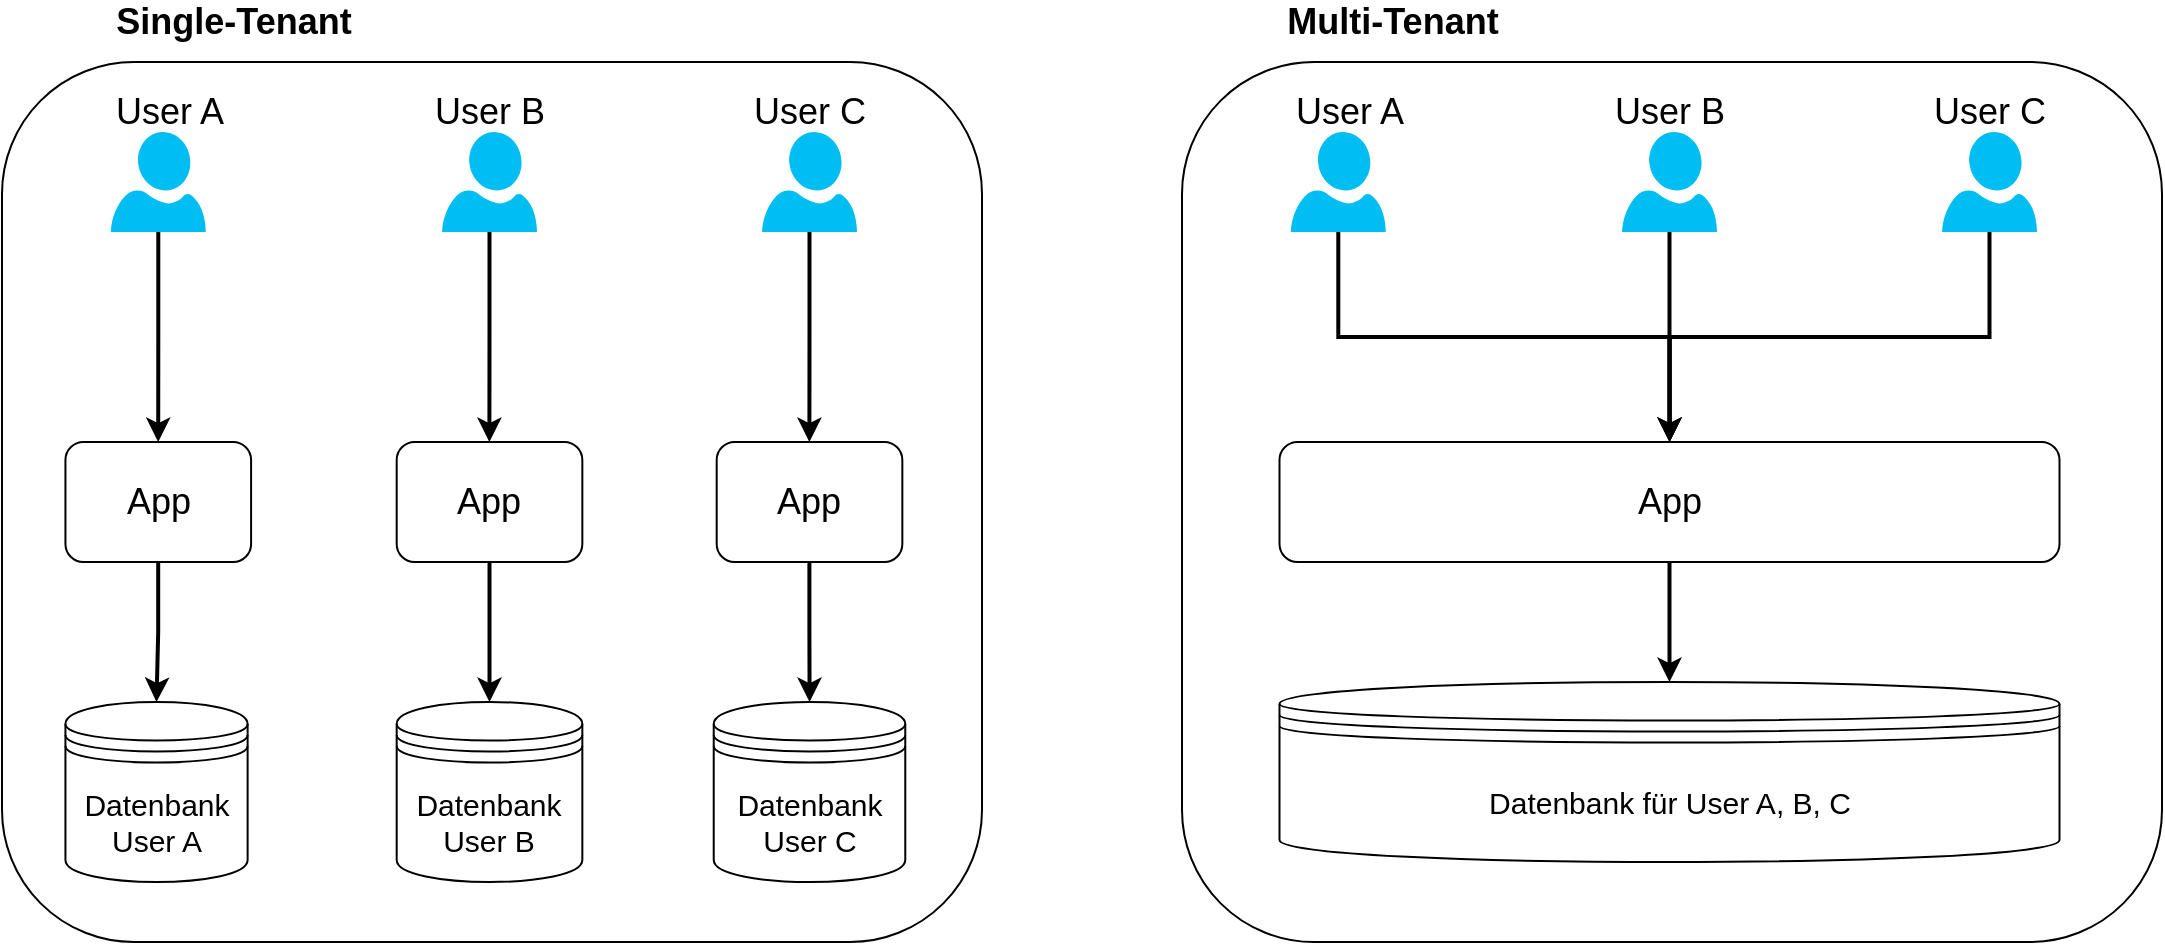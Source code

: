 <mxfile version="14.2.7" type="device" pages="6"><diagram id="E-51k8M59B7vrc6EOdIc" name="Multi vs. Single Tenant"><mxGraphModel dx="2013" dy="1042" grid="1" gridSize="10" guides="1" tooltips="1" connect="1" arrows="1" fold="1" page="1" pageScale="1" pageWidth="1169" pageHeight="827" math="0" shadow="0"><root><mxCell id="0"/><mxCell id="1" parent="0"/><mxCell id="d8icEgT13IYrpdmfKCOH-29" value="" style="rounded=1;whiteSpace=wrap;html=1;" parent="1" vertex="1"><mxGeometry x="40" y="80" width="490" height="440" as="geometry"/></mxCell><mxCell id="d8icEgT13IYrpdmfKCOH-49" value="" style="edgeStyle=orthogonalEdgeStyle;rounded=0;orthogonalLoop=1;jettySize=auto;html=1;strokeWidth=2;" parent="1" source="d8icEgT13IYrpdmfKCOH-5" target="d8icEgT13IYrpdmfKCOH-44" edge="1"><mxGeometry relative="1" as="geometry"/></mxCell><mxCell id="d8icEgT13IYrpdmfKCOH-47" value="" style="edgeStyle=orthogonalEdgeStyle;rounded=0;orthogonalLoop=1;jettySize=auto;html=1;strokeWidth=2;" parent="1" source="d8icEgT13IYrpdmfKCOH-3" target="d8icEgT13IYrpdmfKCOH-46" edge="1"><mxGeometry relative="1" as="geometry"/></mxCell><mxCell id="d8icEgT13IYrpdmfKCOH-3" value="" style="verticalLabelPosition=bottom;html=1;verticalAlign=top;align=center;strokeColor=none;fillColor=#00BEF2;shape=mxgraph.azure.user;" parent="1" vertex="1"><mxGeometry x="94.38" y="115" width="47.5" height="50" as="geometry"/></mxCell><mxCell id="d8icEgT13IYrpdmfKCOH-52" value="" style="edgeStyle=orthogonalEdgeStyle;rounded=0;orthogonalLoop=1;jettySize=auto;html=1;strokeWidth=2;" parent="1" source="d8icEgT13IYrpdmfKCOH-6" target="d8icEgT13IYrpdmfKCOH-45" edge="1"><mxGeometry relative="1" as="geometry"/></mxCell><mxCell id="d8icEgT13IYrpdmfKCOH-6" value="" style="verticalLabelPosition=bottom;html=1;verticalAlign=top;align=center;strokeColor=none;fillColor=#00BEF2;shape=mxgraph.azure.user;" parent="1" vertex="1"><mxGeometry x="420" y="115" width="47.5" height="50" as="geometry"/></mxCell><mxCell id="d8icEgT13IYrpdmfKCOH-11" value="&lt;font style=&quot;font-size: 15px&quot;&gt;Datenbank User A&lt;/font&gt;" style="shape=datastore;whiteSpace=wrap;html=1;" parent="1" vertex="1"><mxGeometry x="71.72" y="400" width="91.09" height="90" as="geometry"/></mxCell><mxCell id="d8icEgT13IYrpdmfKCOH-18" value="&lt;font style=&quot;font-size: 15px&quot;&gt;Datenbank User B&lt;/font&gt;" style="shape=datastore;whiteSpace=wrap;html=1;" parent="1" vertex="1"><mxGeometry x="237.34" y="400" width="92.83" height="90" as="geometry"/></mxCell><mxCell id="d8icEgT13IYrpdmfKCOH-19" value="&lt;font style=&quot;font-size: 15px&quot;&gt;Datenbank User C&lt;/font&gt;" style="shape=datastore;whiteSpace=wrap;html=1;" parent="1" vertex="1"><mxGeometry x="395.86" y="400" width="95.78" height="90" as="geometry"/></mxCell><mxCell id="d8icEgT13IYrpdmfKCOH-51" value="" style="edgeStyle=orthogonalEdgeStyle;rounded=0;orthogonalLoop=1;jettySize=auto;html=1;strokeWidth=2;" parent="1" source="d8icEgT13IYrpdmfKCOH-44" target="d8icEgT13IYrpdmfKCOH-18" edge="1"><mxGeometry relative="1" as="geometry"/></mxCell><mxCell id="d8icEgT13IYrpdmfKCOH-44" value="&lt;font style=&quot;font-size: 18px&quot;&gt;App&lt;br&gt;&lt;/font&gt;" style="rounded=1;whiteSpace=wrap;html=1;" parent="1" vertex="1"><mxGeometry x="237.34" y="270" width="92.83" height="60" as="geometry"/></mxCell><mxCell id="d8icEgT13IYrpdmfKCOH-53" value="" style="edgeStyle=orthogonalEdgeStyle;rounded=0;orthogonalLoop=1;jettySize=auto;html=1;strokeWidth=2;" parent="1" source="d8icEgT13IYrpdmfKCOH-45" target="d8icEgT13IYrpdmfKCOH-19" edge="1"><mxGeometry relative="1" as="geometry"/></mxCell><mxCell id="d8icEgT13IYrpdmfKCOH-45" value="&lt;font style=&quot;font-size: 18px&quot;&gt;App&lt;br&gt;&lt;/font&gt;" style="rounded=1;whiteSpace=wrap;html=1;" parent="1" vertex="1"><mxGeometry x="397.34" y="270" width="92.83" height="60" as="geometry"/></mxCell><mxCell id="d8icEgT13IYrpdmfKCOH-50" value="" style="edgeStyle=orthogonalEdgeStyle;rounded=0;orthogonalLoop=1;jettySize=auto;html=1;strokeWidth=2;" parent="1" source="d8icEgT13IYrpdmfKCOH-46" target="d8icEgT13IYrpdmfKCOH-11" edge="1"><mxGeometry relative="1" as="geometry"/></mxCell><mxCell id="d8icEgT13IYrpdmfKCOH-46" value="&lt;font style=&quot;font-size: 18px&quot;&gt;App&lt;br&gt;&lt;/font&gt;" style="rounded=1;whiteSpace=wrap;html=1;" parent="1" vertex="1"><mxGeometry x="71.72" y="270" width="92.83" height="60" as="geometry"/></mxCell><mxCell id="d8icEgT13IYrpdmfKCOH-5" value="" style="verticalLabelPosition=bottom;html=1;verticalAlign=top;align=center;strokeColor=none;fillColor=#00BEF2;shape=mxgraph.azure.user;fontStyle=1" parent="1" vertex="1"><mxGeometry x="260" y="115" width="47.5" height="50" as="geometry"/></mxCell><mxCell id="d8icEgT13IYrpdmfKCOH-70" value="" style="rounded=1;whiteSpace=wrap;html=1;" parent="1" vertex="1"><mxGeometry x="630" y="80" width="490" height="440" as="geometry"/></mxCell><mxCell id="d8icEgT13IYrpdmfKCOH-87" value="" style="edgeStyle=orthogonalEdgeStyle;rounded=0;orthogonalLoop=1;jettySize=auto;html=1;strokeWidth=2;" parent="1" source="d8icEgT13IYrpdmfKCOH-73" target="d8icEgT13IYrpdmfKCOH-84" edge="1"><mxGeometry relative="1" as="geometry"/></mxCell><mxCell id="d8icEgT13IYrpdmfKCOH-73" value="" style="verticalLabelPosition=bottom;html=1;verticalAlign=top;align=center;strokeColor=none;fillColor=#00BEF2;shape=mxgraph.azure.user;" parent="1" vertex="1"><mxGeometry x="684.38" y="115" width="47.5" height="50" as="geometry"/></mxCell><mxCell id="d8icEgT13IYrpdmfKCOH-89" value="" style="edgeStyle=orthogonalEdgeStyle;rounded=0;orthogonalLoop=1;jettySize=auto;html=1;strokeWidth=2;" parent="1" source="d8icEgT13IYrpdmfKCOH-75" target="d8icEgT13IYrpdmfKCOH-84" edge="1"><mxGeometry relative="1" as="geometry"/></mxCell><mxCell id="d8icEgT13IYrpdmfKCOH-75" value="" style="verticalLabelPosition=bottom;html=1;verticalAlign=top;align=center;strokeColor=none;fillColor=#00BEF2;shape=mxgraph.azure.user;" parent="1" vertex="1"><mxGeometry x="1010" y="115" width="47.5" height="50" as="geometry"/></mxCell><mxCell id="d8icEgT13IYrpdmfKCOH-90" value="" style="edgeStyle=orthogonalEdgeStyle;rounded=0;orthogonalLoop=1;jettySize=auto;html=1;strokeWidth=2;" parent="1" source="d8icEgT13IYrpdmfKCOH-84" target="d8icEgT13IYrpdmfKCOH-86" edge="1"><mxGeometry relative="1" as="geometry"/></mxCell><mxCell id="d8icEgT13IYrpdmfKCOH-84" value="&lt;font style=&quot;font-size: 18px&quot;&gt;App&lt;br&gt;&lt;/font&gt;" style="rounded=1;whiteSpace=wrap;html=1;" parent="1" vertex="1"><mxGeometry x="678.75" y="270" width="390" height="60" as="geometry"/></mxCell><mxCell id="d8icEgT13IYrpdmfKCOH-88" value="" style="edgeStyle=orthogonalEdgeStyle;rounded=0;orthogonalLoop=1;jettySize=auto;html=1;strokeWidth=2;" parent="1" source="d8icEgT13IYrpdmfKCOH-85" target="d8icEgT13IYrpdmfKCOH-84" edge="1"><mxGeometry relative="1" as="geometry"/></mxCell><mxCell id="d8icEgT13IYrpdmfKCOH-85" value="" style="verticalLabelPosition=bottom;html=1;verticalAlign=top;align=center;strokeColor=none;fillColor=#00BEF2;shape=mxgraph.azure.user;fontStyle=1" parent="1" vertex="1"><mxGeometry x="850" y="115" width="47.5" height="50" as="geometry"/></mxCell><mxCell id="d8icEgT13IYrpdmfKCOH-86" value="&lt;font style=&quot;font-size: 15px&quot;&gt;Datenbank für User A, B, C&lt;/font&gt;" style="shape=datastore;whiteSpace=wrap;html=1;" parent="1" vertex="1"><mxGeometry x="678.75" y="390" width="390" height="90" as="geometry"/></mxCell><mxCell id="d8icEgT13IYrpdmfKCOH-91" value="&lt;font style=&quot;font-size: 18px&quot;&gt;&lt;b&gt;Single-Tenant&lt;/b&gt;&lt;/font&gt;" style="text;html=1;strokeColor=none;fillColor=none;align=center;verticalAlign=middle;whiteSpace=wrap;rounded=0;" parent="1" vertex="1"><mxGeometry x="71.72" y="50" width="168.28" height="20" as="geometry"/></mxCell><mxCell id="d8icEgT13IYrpdmfKCOH-92" value="&lt;font style=&quot;font-size: 18px&quot;&gt;&lt;b&gt;Multi-Tenant&lt;/b&gt;&lt;/font&gt;" style="text;html=1;strokeColor=none;fillColor=none;align=center;verticalAlign=middle;whiteSpace=wrap;rounded=0;" parent="1" vertex="1"><mxGeometry x="678.75" y="50" width="112.5" height="20" as="geometry"/></mxCell><mxCell id="VYuqxOhFmwvk9Ct6ovyV-1" value="&lt;span style=&quot;font-size: 18px&quot;&gt;User A&lt;/span&gt;" style="text;html=1;strokeColor=none;fillColor=none;align=center;verticalAlign=middle;whiteSpace=wrap;rounded=0;" parent="1" vertex="1"><mxGeometry x="94.38" y="95" width="60" height="20" as="geometry"/></mxCell><mxCell id="VYuqxOhFmwvk9Ct6ovyV-3" value="&lt;span style=&quot;font-size: 18px&quot;&gt;User B&lt;/span&gt;" style="text;html=1;strokeColor=none;fillColor=none;align=center;verticalAlign=middle;whiteSpace=wrap;rounded=0;" parent="1" vertex="1"><mxGeometry x="253.75" y="95" width="60" height="20" as="geometry"/></mxCell><mxCell id="VYuqxOhFmwvk9Ct6ovyV-4" value="&lt;span style=&quot;font-size: 18px&quot;&gt;User C&lt;/span&gt;" style="text;html=1;strokeColor=none;fillColor=none;align=center;verticalAlign=middle;whiteSpace=wrap;rounded=0;" parent="1" vertex="1"><mxGeometry x="413.75" y="95" width="60" height="20" as="geometry"/></mxCell><mxCell id="VYuqxOhFmwvk9Ct6ovyV-5" value="&lt;span style=&quot;font-size: 18px&quot;&gt;User A&lt;/span&gt;" style="text;html=1;strokeColor=none;fillColor=none;align=center;verticalAlign=middle;whiteSpace=wrap;rounded=0;" parent="1" vertex="1"><mxGeometry x="684.38" y="95" width="60" height="20" as="geometry"/></mxCell><mxCell id="VYuqxOhFmwvk9Ct6ovyV-6" value="&lt;span style=&quot;font-size: 18px&quot;&gt;User B&lt;/span&gt;" style="text;html=1;strokeColor=none;fillColor=none;align=center;verticalAlign=middle;whiteSpace=wrap;rounded=0;" parent="1" vertex="1"><mxGeometry x="843.75" y="95" width="60" height="20" as="geometry"/></mxCell><mxCell id="VYuqxOhFmwvk9Ct6ovyV-7" value="&lt;span style=&quot;font-size: 18px&quot;&gt;User C&lt;/span&gt;" style="text;html=1;strokeColor=none;fillColor=none;align=center;verticalAlign=middle;whiteSpace=wrap;rounded=0;" parent="1" vertex="1"><mxGeometry x="1003.75" y="95" width="60" height="20" as="geometry"/></mxCell></root></mxGraphModel></diagram><diagram id="xHuZWnx_84aei9B-bF2g" name="TeamSports2_Deployment"><mxGraphModel dx="1399" dy="818" grid="1" gridSize="10" guides="1" tooltips="1" connect="1" arrows="1" fold="1" page="1" pageScale="1" pageWidth="1169" pageHeight="827" math="0" shadow="0"><root><mxCell id="GHDuiM4CeyfH6ZEjJMcN-0"/><mxCell id="GHDuiM4CeyfH6ZEjJMcN-1" parent="GHDuiM4CeyfH6ZEjJMcN-0"/><mxCell id="GHDuiM4CeyfH6ZEjJMcN-2" value="&lt;font style=&quot;font-size: 18px&quot;&gt;Dev Branch&lt;/font&gt;" style="dashed=0;outlineConnect=0;html=1;align=center;labelPosition=center;verticalLabelPosition=bottom;verticalAlign=top;shape=mxgraph.weblogos.github" parent="GHDuiM4CeyfH6ZEjJMcN-1" vertex="1"><mxGeometry x="970" y="74" width="90" height="90" as="geometry"/></mxCell><mxCell id="GHDuiM4CeyfH6ZEjJMcN-5" value="&lt;font style=&quot;font-size: 18px&quot;&gt;Master Branch&lt;/font&gt;" style="dashed=0;outlineConnect=0;html=1;align=center;labelPosition=center;verticalLabelPosition=bottom;verticalAlign=top;shape=mxgraph.weblogos.github" parent="GHDuiM4CeyfH6ZEjJMcN-1" vertex="1"><mxGeometry x="970" y="284" width="90" height="90" as="geometry"/></mxCell><mxCell id="GHDuiM4CeyfH6ZEjJMcN-8" value="&lt;font style=&quot;font-size: 18px&quot;&gt;Entwickelter Code&lt;/font&gt;" style="aspect=fixed;html=1;points=[];align=center;image;fontSize=12;image=img/lib/azure2/general/Code.svg;" parent="GHDuiM4CeyfH6ZEjJMcN-1" vertex="1"><mxGeometry x="130" y="74" width="86.15" height="70" as="geometry"/></mxCell><mxCell id="GHDuiM4CeyfH6ZEjJMcN-13" value="&lt;font style=&quot;font-size: 18px&quot;&gt;&lt;font style=&quot;font-size: 18px&quot;&gt;PullReque&lt;/font&gt;st (PR) stellen&lt;/font&gt;" style="shape=image;html=1;verticalAlign=top;verticalLabelPosition=bottom;labelBackgroundColor=#ffffff;imageAspect=0;aspect=fixed;image=https://cdn4.iconfinder.com/data/icons/feather/24/git-pull-request-128.png" parent="GHDuiM4CeyfH6ZEjJMcN-1" vertex="1"><mxGeometry x="440" y="64" width="80" height="80" as="geometry"/></mxCell><mxCell id="GHDuiM4CeyfH6ZEjJMcN-14" value="&lt;font style=&quot;font-size: 18px&quot;&gt;PR i.O.?&lt;/font&gt;" style="rhombus;whiteSpace=wrap;html=1;strokeWidth=3;" parent="GHDuiM4CeyfH6ZEjJMcN-1" vertex="1"><mxGeometry x="710" y="69" width="100" height="100" as="geometry"/></mxCell><mxCell id="GHDuiM4CeyfH6ZEjJMcN-18" value="" style="endArrow=classic;html=1;strokeWidth=3;" parent="GHDuiM4CeyfH6ZEjJMcN-1" edge="1"><mxGeometry width="50" height="50" relative="1" as="geometry"><mxPoint x="830" y="118.5" as="sourcePoint"/><mxPoint x="960" y="118.5" as="targetPoint"/></mxGeometry></mxCell><mxCell id="GHDuiM4CeyfH6ZEjJMcN-19" value="&lt;font style=&quot;font-size: 18px&quot;&gt;JA&lt;/font&gt;" style="edgeLabel;html=1;align=center;verticalAlign=middle;resizable=0;points=[];" parent="GHDuiM4CeyfH6ZEjJMcN-18" vertex="1" connectable="0"><mxGeometry x="-0.292" y="3" relative="1" as="geometry"><mxPoint as="offset"/></mxGeometry></mxCell><mxCell id="GHDuiM4CeyfH6ZEjJMcN-20" value="" style="endArrow=classic;html=1;strokeWidth=3;" parent="GHDuiM4CeyfH6ZEjJMcN-1" edge="1"><mxGeometry width="50" height="50" relative="1" as="geometry"><mxPoint x="760" y="58" as="sourcePoint"/><mxPoint x="170" y="64" as="targetPoint"/><Array as="points"><mxPoint x="760" y="24"/><mxPoint x="170" y="24"/></Array></mxGeometry></mxCell><mxCell id="GHDuiM4CeyfH6ZEjJMcN-21" value="&lt;font style=&quot;font-size: 18px&quot;&gt;NEIN&lt;/font&gt;" style="edgeLabel;html=1;align=center;verticalAlign=middle;resizable=0;points=[];" parent="GHDuiM4CeyfH6ZEjJMcN-20" vertex="1" connectable="0"><mxGeometry x="-0.292" y="3" relative="1" as="geometry"><mxPoint as="offset"/></mxGeometry></mxCell><mxCell id="GHDuiM4CeyfH6ZEjJMcN-24" value="" style="endArrow=classic;html=1;strokeWidth=3;" parent="GHDuiM4CeyfH6ZEjJMcN-1" edge="1"><mxGeometry width="50" height="50" relative="1" as="geometry"><mxPoint x="540" y="119" as="sourcePoint"/><mxPoint x="700" y="118.5" as="targetPoint"/></mxGeometry></mxCell><mxCell id="GHDuiM4CeyfH6ZEjJMcN-25" value="" style="endArrow=classic;html=1;strokeWidth=3;" parent="GHDuiM4CeyfH6ZEjJMcN-1" edge="1"><mxGeometry width="50" height="50" relative="1" as="geometry"><mxPoint x="230" y="119" as="sourcePoint"/><mxPoint x="430" y="119" as="targetPoint"/></mxGeometry></mxCell><mxCell id="GHDuiM4CeyfH6ZEjJMcN-26" value="&lt;font style=&quot;font-size: 18px&quot;&gt;MERGE&lt;/font&gt;" style="endArrow=classic;html=1;strokeWidth=3;" parent="GHDuiM4CeyfH6ZEjJMcN-1" edge="1"><mxGeometry width="50" height="50" relative="1" as="geometry"><mxPoint x="1014.5" y="204" as="sourcePoint"/><mxPoint x="1015" y="270" as="targetPoint"/></mxGeometry></mxCell><mxCell id="GHDuiM4CeyfH6ZEjJMcN-28" value="&lt;font style=&quot;font-size: 18px&quot;&gt;DeployHQ&lt;/font&gt;" style="rounded=1;whiteSpace=wrap;html=1;strokeWidth=3;" parent="GHDuiM4CeyfH6ZEjJMcN-1" vertex="1"><mxGeometry x="440" y="301" width="140" height="56" as="geometry"/></mxCell><mxCell id="GHDuiM4CeyfH6ZEjJMcN-29" value="" style="endArrow=classic;startArrow=classic;html=1;strokeWidth=3;" parent="GHDuiM4CeyfH6ZEjJMcN-1" edge="1"><mxGeometry width="50" height="50" relative="1" as="geometry"><mxPoint x="597" y="329" as="sourcePoint"/><mxPoint x="957" y="327" as="targetPoint"/></mxGeometry></mxCell><mxCell id="GHDuiM4CeyfH6ZEjJMcN-32" value="&lt;font style=&quot;font-size: 18px&quot;&gt;Server 1&lt;/font&gt;" style="verticalLabelPosition=bottom;html=1;verticalAlign=top;align=center;strokeColor=none;fillColor=#00BEF2;shape=mxgraph.azure.server_rack;" parent="GHDuiM4CeyfH6ZEjJMcN-1" vertex="1"><mxGeometry x="195" y="447" width="70" height="70" as="geometry"/></mxCell><mxCell id="GHDuiM4CeyfH6ZEjJMcN-34" value="&lt;font style=&quot;font-size: 18px&quot;&gt;Server 2&lt;/font&gt;" style="verticalLabelPosition=bottom;html=1;verticalAlign=top;align=center;strokeColor=none;fillColor=#00BEF2;shape=mxgraph.azure.server_rack;" parent="GHDuiM4CeyfH6ZEjJMcN-1" vertex="1"><mxGeometry x="375" y="447" width="70" height="70" as="geometry"/></mxCell><mxCell id="GHDuiM4CeyfH6ZEjJMcN-35" value="&lt;font style=&quot;font-size: 18px&quot;&gt;Server 3&lt;/font&gt;" style="verticalLabelPosition=bottom;html=1;verticalAlign=top;align=center;strokeColor=none;fillColor=#00BEF2;shape=mxgraph.azure.server_rack;" parent="GHDuiM4CeyfH6ZEjJMcN-1" vertex="1"><mxGeometry x="560" y="447" width="70" height="70" as="geometry"/></mxCell><mxCell id="GHDuiM4CeyfH6ZEjJMcN-36" value="&lt;font style=&quot;font-size: 18px&quot;&gt;Server 4&lt;/font&gt;" style="verticalLabelPosition=bottom;html=1;verticalAlign=top;align=center;strokeColor=none;fillColor=#00BEF2;shape=mxgraph.azure.server_rack;" parent="GHDuiM4CeyfH6ZEjJMcN-1" vertex="1"><mxGeometry x="755" y="447" width="70" height="70" as="geometry"/></mxCell><mxCell id="GHDuiM4CeyfH6ZEjJMcN-44" value="" style="endArrow=classic;html=1;strokeWidth=3;exitX=0.5;exitY=1;exitDx=0;exitDy=0;" parent="GHDuiM4CeyfH6ZEjJMcN-1" source="GHDuiM4CeyfH6ZEjJMcN-28" edge="1"><mxGeometry width="50" height="50" relative="1" as="geometry"><mxPoint x="210" y="417" as="sourcePoint"/><mxPoint x="230" y="437" as="targetPoint"/></mxGeometry></mxCell><mxCell id="GHDuiM4CeyfH6ZEjJMcN-45" value="" style="endArrow=classic;html=1;strokeWidth=3;exitX=0.5;exitY=1;exitDx=0;exitDy=0;" parent="GHDuiM4CeyfH6ZEjJMcN-1" source="GHDuiM4CeyfH6ZEjJMcN-28" edge="1"><mxGeometry width="50" height="50" relative="1" as="geometry"><mxPoint x="520" y="367" as="sourcePoint"/><mxPoint x="410" y="437" as="targetPoint"/></mxGeometry></mxCell><mxCell id="GHDuiM4CeyfH6ZEjJMcN-46" value="" style="endArrow=classic;html=1;strokeWidth=3;" parent="GHDuiM4CeyfH6ZEjJMcN-1" edge="1"><mxGeometry width="50" height="50" relative="1" as="geometry"><mxPoint x="510" y="357" as="sourcePoint"/><mxPoint x="590" y="437" as="targetPoint"/></mxGeometry></mxCell><mxCell id="GHDuiM4CeyfH6ZEjJMcN-47" value="" style="endArrow=classic;html=1;strokeWidth=3;exitX=0.5;exitY=1;exitDx=0;exitDy=0;" parent="GHDuiM4CeyfH6ZEjJMcN-1" source="GHDuiM4CeyfH6ZEjJMcN-28" edge="1"><mxGeometry width="50" height="50" relative="1" as="geometry"><mxPoint x="580" y="367" as="sourcePoint"/><mxPoint x="790" y="437" as="targetPoint"/></mxGeometry></mxCell><mxCell id="GHDuiM4CeyfH6ZEjJMcN-49" value="&lt;font style=&quot;font-size: 18px&quot;&gt;Instanz 1&lt;/font&gt;" style="rounded=0;whiteSpace=wrap;html=1;strokeWidth=2;" parent="GHDuiM4CeyfH6ZEjJMcN-1" vertex="1"><mxGeometry x="195" y="580" width="90" height="60" as="geometry"/></mxCell><mxCell id="GHDuiM4CeyfH6ZEjJMcN-50" value="&lt;span style=&quot;font-size: 18px&quot;&gt;Instanz 2&lt;/span&gt;" style="rounded=0;whiteSpace=wrap;html=1;strokeWidth=2;" parent="GHDuiM4CeyfH6ZEjJMcN-1" vertex="1"><mxGeometry x="185" y="620" width="90" height="60" as="geometry"/></mxCell><mxCell id="GHDuiM4CeyfH6ZEjJMcN-51" value="&lt;span style=&quot;font-size: 18px&quot;&gt;Instanz X&lt;/span&gt;" style="rounded=0;whiteSpace=wrap;html=1;strokeWidth=2;" parent="GHDuiM4CeyfH6ZEjJMcN-1" vertex="1"><mxGeometry x="175" y="660" width="90" height="60" as="geometry"/></mxCell><mxCell id="GHDuiM4CeyfH6ZEjJMcN-53" value="&lt;font style=&quot;font-size: 18px&quot;&gt;Instanz 1&lt;/font&gt;" style="rounded=0;whiteSpace=wrap;html=1;strokeWidth=2;" parent="GHDuiM4CeyfH6ZEjJMcN-1" vertex="1"><mxGeometry x="375" y="580" width="90" height="60" as="geometry"/></mxCell><mxCell id="GHDuiM4CeyfH6ZEjJMcN-54" value="&lt;span style=&quot;font-size: 18px&quot;&gt;Instanz 2&lt;/span&gt;" style="rounded=0;whiteSpace=wrap;html=1;strokeWidth=2;" parent="GHDuiM4CeyfH6ZEjJMcN-1" vertex="1"><mxGeometry x="365" y="620" width="90" height="60" as="geometry"/></mxCell><mxCell id="GHDuiM4CeyfH6ZEjJMcN-55" value="&lt;span style=&quot;font-size: 18px&quot;&gt;Instanz X&lt;/span&gt;" style="rounded=0;whiteSpace=wrap;html=1;strokeWidth=2;" parent="GHDuiM4CeyfH6ZEjJMcN-1" vertex="1"><mxGeometry x="355" y="660" width="90" height="60" as="geometry"/></mxCell><mxCell id="GHDuiM4CeyfH6ZEjJMcN-56" value="&lt;font style=&quot;font-size: 18px&quot;&gt;Instanz 1&lt;/font&gt;" style="rounded=0;whiteSpace=wrap;html=1;strokeWidth=2;" parent="GHDuiM4CeyfH6ZEjJMcN-1" vertex="1"><mxGeometry x="560" y="580" width="90" height="60" as="geometry"/></mxCell><mxCell id="GHDuiM4CeyfH6ZEjJMcN-57" value="&lt;span style=&quot;font-size: 18px&quot;&gt;Instanz 2&lt;/span&gt;" style="rounded=0;whiteSpace=wrap;html=1;strokeWidth=2;" parent="GHDuiM4CeyfH6ZEjJMcN-1" vertex="1"><mxGeometry x="550" y="620" width="90" height="60" as="geometry"/></mxCell><mxCell id="GHDuiM4CeyfH6ZEjJMcN-58" value="&lt;span style=&quot;font-size: 18px&quot;&gt;Instanz X&lt;/span&gt;" style="rounded=0;whiteSpace=wrap;html=1;strokeWidth=2;" parent="GHDuiM4CeyfH6ZEjJMcN-1" vertex="1"><mxGeometry x="540" y="660" width="90" height="60" as="geometry"/></mxCell><mxCell id="GHDuiM4CeyfH6ZEjJMcN-59" value="&lt;font style=&quot;font-size: 18px&quot;&gt;Instanz 1&lt;/font&gt;" style="rounded=0;whiteSpace=wrap;html=1;strokeWidth=2;" parent="GHDuiM4CeyfH6ZEjJMcN-1" vertex="1"><mxGeometry x="755" y="580" width="90" height="60" as="geometry"/></mxCell><mxCell id="GHDuiM4CeyfH6ZEjJMcN-60" value="&lt;span style=&quot;font-size: 18px&quot;&gt;Instanz 2&lt;/span&gt;" style="rounded=0;whiteSpace=wrap;html=1;strokeWidth=2;" parent="GHDuiM4CeyfH6ZEjJMcN-1" vertex="1"><mxGeometry x="745" y="620" width="90" height="60" as="geometry"/></mxCell><mxCell id="GHDuiM4CeyfH6ZEjJMcN-61" value="&lt;span style=&quot;font-size: 18px&quot;&gt;Instanz X&lt;/span&gt;" style="rounded=0;whiteSpace=wrap;html=1;strokeWidth=2;" parent="GHDuiM4CeyfH6ZEjJMcN-1" vertex="1"><mxGeometry x="735" y="660" width="90" height="60" as="geometry"/></mxCell><mxCell id="GHDuiM4CeyfH6ZEjJMcN-62" value="" style="curved=1;endArrow=classic;html=1;strokeWidth=2;" parent="GHDuiM4CeyfH6ZEjJMcN-1" edge="1"><mxGeometry width="50" height="50" relative="1" as="geometry"><mxPoint x="195" y="600" as="sourcePoint"/><mxPoint x="195" y="510" as="targetPoint"/><Array as="points"><mxPoint x="165" y="580"/><mxPoint x="155" y="530"/></Array></mxGeometry></mxCell><mxCell id="GHDuiM4CeyfH6ZEjJMcN-66" value="" style="curved=1;endArrow=classic;html=1;strokeWidth=2;" parent="GHDuiM4CeyfH6ZEjJMcN-1" edge="1"><mxGeometry width="50" height="50" relative="1" as="geometry"><mxPoint x="185" y="650" as="sourcePoint"/><mxPoint x="195" y="480" as="targetPoint"/><Array as="points"><mxPoint x="155" y="620"/><mxPoint x="145" y="490"/></Array></mxGeometry></mxCell><mxCell id="GHDuiM4CeyfH6ZEjJMcN-67" value="" style="curved=1;endArrow=classic;html=1;strokeWidth=2;" parent="GHDuiM4CeyfH6ZEjJMcN-1" edge="1"><mxGeometry width="50" height="50" relative="1" as="geometry"><mxPoint x="175" y="700" as="sourcePoint"/><mxPoint x="195" y="460" as="targetPoint"/><Array as="points"><mxPoint x="145" y="670"/><mxPoint x="135" y="460"/></Array></mxGeometry></mxCell><mxCell id="GHDuiM4CeyfH6ZEjJMcN-68" value="" style="curved=1;endArrow=classic;html=1;strokeWidth=2;" parent="GHDuiM4CeyfH6ZEjJMcN-1" edge="1"><mxGeometry width="50" height="50" relative="1" as="geometry"><mxPoint x="375" y="600" as="sourcePoint"/><mxPoint x="375" y="510" as="targetPoint"/><Array as="points"><mxPoint x="345" y="580"/><mxPoint x="335" y="530"/></Array></mxGeometry></mxCell><mxCell id="GHDuiM4CeyfH6ZEjJMcN-69" value="" style="curved=1;endArrow=classic;html=1;strokeWidth=2;" parent="GHDuiM4CeyfH6ZEjJMcN-1" edge="1"><mxGeometry width="50" height="50" relative="1" as="geometry"><mxPoint x="365" y="650" as="sourcePoint"/><mxPoint x="375" y="480" as="targetPoint"/><Array as="points"><mxPoint x="335" y="620"/><mxPoint x="325" y="490"/></Array></mxGeometry></mxCell><mxCell id="GHDuiM4CeyfH6ZEjJMcN-70" value="" style="curved=1;endArrow=classic;html=1;strokeWidth=2;" parent="GHDuiM4CeyfH6ZEjJMcN-1" edge="1"><mxGeometry width="50" height="50" relative="1" as="geometry"><mxPoint x="355" y="700" as="sourcePoint"/><mxPoint x="375" y="460" as="targetPoint"/><Array as="points"><mxPoint x="325" y="670"/><mxPoint x="315" y="460"/></Array></mxGeometry></mxCell><mxCell id="GHDuiM4CeyfH6ZEjJMcN-71" value="" style="curved=1;endArrow=classic;html=1;strokeWidth=2;" parent="GHDuiM4CeyfH6ZEjJMcN-1" edge="1"><mxGeometry width="50" height="50" relative="1" as="geometry"><mxPoint x="560" y="600" as="sourcePoint"/><mxPoint x="560" y="510" as="targetPoint"/><Array as="points"><mxPoint x="530" y="580"/><mxPoint x="520" y="530"/></Array></mxGeometry></mxCell><mxCell id="GHDuiM4CeyfH6ZEjJMcN-72" value="" style="curved=1;endArrow=classic;html=1;strokeWidth=2;" parent="GHDuiM4CeyfH6ZEjJMcN-1" edge="1"><mxGeometry width="50" height="50" relative="1" as="geometry"><mxPoint x="550" y="650" as="sourcePoint"/><mxPoint x="560" y="480" as="targetPoint"/><Array as="points"><mxPoint x="520" y="620"/><mxPoint x="510" y="490"/></Array></mxGeometry></mxCell><mxCell id="GHDuiM4CeyfH6ZEjJMcN-73" value="" style="curved=1;endArrow=classic;html=1;strokeWidth=2;" parent="GHDuiM4CeyfH6ZEjJMcN-1" edge="1"><mxGeometry width="50" height="50" relative="1" as="geometry"><mxPoint x="540" y="700" as="sourcePoint"/><mxPoint x="560" y="460" as="targetPoint"/><Array as="points"><mxPoint x="510" y="670"/><mxPoint x="500" y="460"/></Array></mxGeometry></mxCell><mxCell id="GHDuiM4CeyfH6ZEjJMcN-74" value="" style="curved=1;endArrow=classic;html=1;strokeWidth=2;" parent="GHDuiM4CeyfH6ZEjJMcN-1" edge="1"><mxGeometry width="50" height="50" relative="1" as="geometry"><mxPoint x="755" y="600" as="sourcePoint"/><mxPoint x="755" y="510" as="targetPoint"/><Array as="points"><mxPoint x="725" y="580"/><mxPoint x="715" y="530"/></Array></mxGeometry></mxCell><mxCell id="GHDuiM4CeyfH6ZEjJMcN-75" value="" style="curved=1;endArrow=classic;html=1;strokeWidth=2;" parent="GHDuiM4CeyfH6ZEjJMcN-1" edge="1"><mxGeometry width="50" height="50" relative="1" as="geometry"><mxPoint x="745" y="650" as="sourcePoint"/><mxPoint x="755" y="480" as="targetPoint"/><Array as="points"><mxPoint x="715" y="620"/><mxPoint x="705" y="490"/></Array></mxGeometry></mxCell><mxCell id="GHDuiM4CeyfH6ZEjJMcN-76" value="" style="curved=1;endArrow=classic;html=1;strokeWidth=2;" parent="GHDuiM4CeyfH6ZEjJMcN-1" edge="1"><mxGeometry width="50" height="50" relative="1" as="geometry"><mxPoint x="735" y="700" as="sourcePoint"/><mxPoint x="755" y="460" as="targetPoint"/><Array as="points"><mxPoint x="705" y="670"/><mxPoint x="695" y="460"/></Array></mxGeometry></mxCell><mxCell id="11gAVma93TGSd2PeS258-0" value="&lt;span style=&quot;font-size: 18px&quot;&gt;DevServer&lt;/span&gt;" style="verticalLabelPosition=bottom;html=1;verticalAlign=top;align=center;strokeColor=none;fillColor=#00BEF2;shape=mxgraph.azure.server_rack;" parent="GHDuiM4CeyfH6ZEjJMcN-1" vertex="1"><mxGeometry x="138.07" y="260" width="70" height="70" as="geometry"/></mxCell><mxCell id="11gAVma93TGSd2PeS258-2" value="" style="endArrow=classic;startArrow=classic;html=1;strokeWidth=3;" parent="GHDuiM4CeyfH6ZEjJMcN-1" edge="1"><mxGeometry width="50" height="50" relative="1" as="geometry"><mxPoint x="170" y="252" as="sourcePoint"/><mxPoint x="170" y="180" as="targetPoint"/></mxGeometry></mxCell><mxCell id="11gAVma93TGSd2PeS258-3" value="&lt;font style=&quot;font-size: 18px&quot;&gt;Testing&lt;/font&gt;" style="edgeLabel;html=1;align=center;verticalAlign=middle;resizable=0;points=[];" parent="11gAVma93TGSd2PeS258-2" vertex="1" connectable="0"><mxGeometry x="0.241" y="1" relative="1" as="geometry"><mxPoint as="offset"/></mxGeometry></mxCell></root></mxGraphModel></diagram><diagram id="xLqH-u9uV_DaidH3uJnP" name="MVC bei TS2"><mxGraphModel dx="2013" dy="1042" grid="1" gridSize="10" guides="1" tooltips="1" connect="1" arrows="1" fold="1" page="1" pageScale="1" pageWidth="1169" pageHeight="827" math="0" shadow="0"><root><mxCell id="-WN8W9eacAhRs_QMDUV2-0"/><mxCell id="-WN8W9eacAhRs_QMDUV2-1" parent="-WN8W9eacAhRs_QMDUV2-0"/><mxCell id="1_yUe1awHlNyhe0O3Tqf-6" value="" style="rounded=1;whiteSpace=wrap;html=1;dashed=1;fillColor=none;" parent="-WN8W9eacAhRs_QMDUV2-1" vertex="1"><mxGeometry x="15" y="190" width="1140" height="620" as="geometry"/></mxCell><mxCell id="-WN8W9eacAhRs_QMDUV2-10" value="&lt;font color=&quot;#ffffff&quot; style=&quot;font-size: 18px&quot;&gt;teams&lt;/font&gt;" style="shape=table;html=1;whiteSpace=wrap;startSize=30;container=1;collapsible=0;childLayout=tableLayout;fontStyle=1;align=center;fillColor=#2381C8;" parent="-WN8W9eacAhRs_QMDUV2-1" vertex="1"><mxGeometry x="865.1" y="610" width="250" height="150" as="geometry"/></mxCell><mxCell id="-WN8W9eacAhRs_QMDUV2-11" value="" style="shape=partialRectangle;html=1;whiteSpace=wrap;collapsible=0;dropTarget=0;pointerEvents=0;fillColor=none;top=0;left=0;bottom=0;right=0;points=[[0,0.5],[1,0.5]];portConstraint=eastwest;" parent="-WN8W9eacAhRs_QMDUV2-10" vertex="1"><mxGeometry y="30" width="250" height="40" as="geometry"/></mxCell><mxCell id="-WN8W9eacAhRs_QMDUV2-12" value="id" style="shape=partialRectangle;html=1;whiteSpace=wrap;connectable=0;fillColor=none;top=0;left=0;bottom=0;right=0;overflow=hidden;" parent="-WN8W9eacAhRs_QMDUV2-11" vertex="1"><mxGeometry width="84" height="40" as="geometry"/></mxCell><mxCell id="-WN8W9eacAhRs_QMDUV2-13" value="name" style="shape=partialRectangle;html=1;whiteSpace=wrap;connectable=0;fillColor=none;top=0;left=0;bottom=0;right=0;overflow=hidden;" parent="-WN8W9eacAhRs_QMDUV2-11" vertex="1"><mxGeometry x="84" width="82" height="40" as="geometry"/></mxCell><mxCell id="-WN8W9eacAhRs_QMDUV2-14" value="department_id" style="shape=partialRectangle;html=1;whiteSpace=wrap;connectable=0;fillColor=none;top=0;left=0;bottom=0;right=0;overflow=hidden;" parent="-WN8W9eacAhRs_QMDUV2-11" vertex="1"><mxGeometry x="166" width="84" height="40" as="geometry"/></mxCell><mxCell id="-WN8W9eacAhRs_QMDUV2-15" value="" style="shape=partialRectangle;html=1;whiteSpace=wrap;collapsible=0;dropTarget=0;pointerEvents=0;fillColor=none;top=0;left=0;bottom=0;right=0;points=[[0,0.5],[1,0.5]];portConstraint=eastwest;" parent="-WN8W9eacAhRs_QMDUV2-10" vertex="1"><mxGeometry y="70" width="250" height="40" as="geometry"/></mxCell><mxCell id="-WN8W9eacAhRs_QMDUV2-16" value="1" style="shape=partialRectangle;html=1;whiteSpace=wrap;connectable=0;fillColor=none;top=0;left=0;bottom=0;right=0;overflow=hidden;" parent="-WN8W9eacAhRs_QMDUV2-15" vertex="1"><mxGeometry width="84" height="40" as="geometry"/></mxCell><mxCell id="-WN8W9eacAhRs_QMDUV2-17" value="Männer 1" style="shape=partialRectangle;html=1;whiteSpace=wrap;connectable=0;fillColor=none;top=0;left=0;bottom=0;right=0;overflow=hidden;" parent="-WN8W9eacAhRs_QMDUV2-15" vertex="1"><mxGeometry x="84" width="82" height="40" as="geometry"/></mxCell><mxCell id="-WN8W9eacAhRs_QMDUV2-18" value="1" style="shape=partialRectangle;html=1;whiteSpace=wrap;connectable=0;fillColor=none;top=0;left=0;bottom=0;right=0;overflow=hidden;" parent="-WN8W9eacAhRs_QMDUV2-15" vertex="1"><mxGeometry x="166" width="84" height="40" as="geometry"/></mxCell><mxCell id="-WN8W9eacAhRs_QMDUV2-19" value="" style="shape=partialRectangle;html=1;whiteSpace=wrap;collapsible=0;dropTarget=0;pointerEvents=0;fillColor=none;top=0;left=0;bottom=0;right=0;points=[[0,0.5],[1,0.5]];portConstraint=eastwest;" parent="-WN8W9eacAhRs_QMDUV2-10" vertex="1"><mxGeometry y="110" width="250" height="40" as="geometry"/></mxCell><mxCell id="-WN8W9eacAhRs_QMDUV2-20" value="2" style="shape=partialRectangle;html=1;whiteSpace=wrap;connectable=0;fillColor=none;top=0;left=0;bottom=0;right=0;overflow=hidden;" parent="-WN8W9eacAhRs_QMDUV2-19" vertex="1"><mxGeometry width="84" height="40" as="geometry"/></mxCell><mxCell id="-WN8W9eacAhRs_QMDUV2-21" value="Männer 2" style="shape=partialRectangle;html=1;whiteSpace=wrap;connectable=0;fillColor=none;top=0;left=0;bottom=0;right=0;overflow=hidden;" parent="-WN8W9eacAhRs_QMDUV2-19" vertex="1"><mxGeometry x="84" width="82" height="40" as="geometry"/></mxCell><mxCell id="-WN8W9eacAhRs_QMDUV2-22" value="1" style="shape=partialRectangle;html=1;whiteSpace=wrap;connectable=0;fillColor=none;top=0;left=0;bottom=0;right=0;overflow=hidden;" parent="-WN8W9eacAhRs_QMDUV2-19" vertex="1"><mxGeometry x="166" width="84" height="40" as="geometry"/></mxCell><mxCell id="-WN8W9eacAhRs_QMDUV2-55" value="" style="group" parent="-WN8W9eacAhRs_QMDUV2-1" vertex="1" connectable="0"><mxGeometry x="335" y="20" width="500" height="92" as="geometry"/></mxCell><mxCell id="-WN8W9eacAhRs_QMDUV2-33" value="&lt;font style=&quot;font-size: 18px&quot;&gt;hm-teamsports2.de/teams/seniors/1&lt;/font&gt;" style="rounded=1;whiteSpace=wrap;html=1;" parent="-WN8W9eacAhRs_QMDUV2-55" vertex="1"><mxGeometry x="16.667" y="32" width="483.333" height="60" as="geometry"/></mxCell><mxCell id="-WN8W9eacAhRs_QMDUV2-36" value="" style="shape=image;html=1;verticalAlign=top;verticalLabelPosition=bottom;labelBackgroundColor=#ffffff;imageAspect=0;aspect=fixed;image=https://cdn4.iconfinder.com/data/icons/iconsimple-logotypes/512/google_chrome-128.png" parent="-WN8W9eacAhRs_QMDUV2-55" vertex="1"><mxGeometry x="83.333" y="1.421e-14" width="40" height="40" as="geometry"/></mxCell><mxCell id="-WN8W9eacAhRs_QMDUV2-37" value="" style="shape=image;html=1;verticalAlign=top;verticalLabelPosition=bottom;labelBackgroundColor=#ffffff;imageAspect=0;aspect=fixed;image=https://cdn1.iconfinder.com/data/icons/logotypes/32/firefox-128.png" parent="-WN8W9eacAhRs_QMDUV2-55" vertex="1"><mxGeometry width="40" height="40" as="geometry"/></mxCell><mxCell id="-WN8W9eacAhRs_QMDUV2-38" value="" style="shape=image;html=1;verticalAlign=top;verticalLabelPosition=bottom;labelBackgroundColor=#ffffff;imageAspect=0;aspect=fixed;image=https://cdn1.iconfinder.com/data/icons/logotypes/32/internet-explorer-128.png" parent="-WN8W9eacAhRs_QMDUV2-55" vertex="1"><mxGeometry x="166.667" width="40" height="40" as="geometry"/></mxCell><mxCell id="-WN8W9eacAhRs_QMDUV2-58" value="" style="group" parent="-WN8W9eacAhRs_QMDUV2-1" vertex="1" connectable="0"><mxGeometry x="960" y="260" width="60.19" height="120" as="geometry"/></mxCell><mxCell id="-WN8W9eacAhRs_QMDUV2-2" value="" style="aspect=fixed;html=1;points=[];align=center;image;fontSize=12;image=img/lib/azure2/databases/Azure_Database_MySQL_Server.svg;" parent="-WN8W9eacAhRs_QMDUV2-58" vertex="1"><mxGeometry width="60.19" height="80.25" as="geometry"/></mxCell><mxCell id="-WN8W9eacAhRs_QMDUV2-32" value="&lt;span style=&quot;font-size: 18px&quot;&gt;ts_hm-teamsports&lt;/span&gt;" style="text;html=1;strokeColor=none;fillColor=none;align=center;verticalAlign=middle;whiteSpace=wrap;rounded=0;" parent="-WN8W9eacAhRs_QMDUV2-58" vertex="1"><mxGeometry x="10.19" y="100" width="50" height="20" as="geometry"/></mxCell><mxCell id="-WN8W9eacAhRs_QMDUV2-97" value="" style="group;fillColor=#ffffff;" parent="-WN8W9eacAhRs_QMDUV2-1" vertex="1" connectable="0"><mxGeometry x="450" y="690" width="290" height="70" as="geometry"/></mxCell><mxCell id="-WN8W9eacAhRs_QMDUV2-90" value="" style="rounded=1;whiteSpace=wrap;html=1;fillColor=#E3E3E3;" parent="-WN8W9eacAhRs_QMDUV2-97" vertex="1"><mxGeometry y="20" width="290" height="50" as="geometry"/></mxCell><mxCell id="-WN8W9eacAhRs_QMDUV2-91" value="&lt;font style=&quot;font-size: 18px&quot;&gt;&lt;b&gt;Model&lt;/b&gt;&lt;/font&gt;" style="text;html=1;strokeColor=none;fillColor=none;align=left;verticalAlign=middle;whiteSpace=wrap;rounded=0;" parent="-WN8W9eacAhRs_QMDUV2-97" vertex="1"><mxGeometry x="10" width="260" height="20" as="geometry"/></mxCell><mxCell id="-WN8W9eacAhRs_QMDUV2-96" value="&lt;font style=&quot;font-size: 18px&quot;&gt;Team.php&lt;/font&gt;" style="text;html=1;strokeColor=none;fillColor=none;align=left;verticalAlign=middle;whiteSpace=wrap;rounded=0;" parent="-WN8W9eacAhRs_QMDUV2-97" vertex="1"><mxGeometry x="10" y="35" width="150" height="20" as="geometry"/></mxCell><mxCell id="-WN8W9eacAhRs_QMDUV2-98" value="" style="group;fillColor=#ffffff;container=0;" parent="-WN8W9eacAhRs_QMDUV2-1" vertex="1" connectable="0"><mxGeometry x="450" y="594" width="290" height="70" as="geometry"/></mxCell><mxCell id="-WN8W9eacAhRs_QMDUV2-99" value="" style="group;fillColor=#ffffff;" parent="-WN8W9eacAhRs_QMDUV2-1" vertex="1" connectable="0"><mxGeometry x="450" y="500" width="290" height="70" as="geometry"/></mxCell><mxCell id="-WN8W9eacAhRs_QMDUV2-86" value="" style="rounded=1;whiteSpace=wrap;html=1;fillColor=#E3E3E3;" parent="-WN8W9eacAhRs_QMDUV2-99" vertex="1"><mxGeometry y="20" width="290" height="50" as="geometry"/></mxCell><mxCell id="-WN8W9eacAhRs_QMDUV2-87" value="&lt;font style=&quot;font-size: 18px&quot;&gt;&lt;b&gt;View&amp;nbsp;&lt;/b&gt;&lt;/font&gt;" style="text;html=1;strokeColor=none;fillColor=none;align=left;verticalAlign=middle;whiteSpace=wrap;rounded=0;" parent="-WN8W9eacAhRs_QMDUV2-99" vertex="1"><mxGeometry x="10" width="60" height="20" as="geometry"/></mxCell><mxCell id="-WN8W9eacAhRs_QMDUV2-93" value="&lt;span style=&quot;color: rgba(0 , 0 , 0 , 0) ; font-family: monospace ; font-size: 0px&quot;&gt;se&lt;/span&gt;" style="text;html=1;strokeColor=none;fillColor=none;align=left;verticalAlign=middle;whiteSpace=wrap;rounded=0;" parent="-WN8W9eacAhRs_QMDUV2-99" vertex="1"><mxGeometry x="50" y="35" width="150" height="20" as="geometry"/></mxCell><mxCell id="-WN8W9eacAhRs_QMDUV2-94" value="&lt;font style=&quot;font-size: 18px&quot;&gt;seniors.ctp&lt;/font&gt;" style="text;html=1;strokeColor=none;fillColor=none;align=center;verticalAlign=middle;whiteSpace=wrap;rounded=0;" parent="-WN8W9eacAhRs_QMDUV2-99" vertex="1"><mxGeometry x="10" y="35" width="80" height="20" as="geometry"/></mxCell><mxCell id="-WN8W9eacAhRs_QMDUV2-105" value="" style="group" parent="-WN8W9eacAhRs_QMDUV2-1" vertex="1" connectable="0"><mxGeometry x="30" y="500" width="290" height="70" as="geometry"/></mxCell><mxCell id="-WN8W9eacAhRs_QMDUV2-101" value="" style="rounded=1;whiteSpace=wrap;html=1;fillColor=#CCCCCC;" parent="-WN8W9eacAhRs_QMDUV2-105" vertex="1"><mxGeometry y="20" width="290" height="50" as="geometry"/></mxCell><mxCell id="-WN8W9eacAhRs_QMDUV2-102" value="&lt;font style=&quot;font-size: 18px&quot;&gt;&lt;b&gt;Element&lt;/b&gt;&lt;/font&gt;" style="text;html=1;strokeColor=none;fillColor=none;align=left;verticalAlign=middle;whiteSpace=wrap;rounded=0;" parent="-WN8W9eacAhRs_QMDUV2-105" vertex="1"><mxGeometry x="10" width="150" height="20" as="geometry"/></mxCell><mxCell id="-WN8W9eacAhRs_QMDUV2-103" value="&lt;span style=&quot;color: rgba(0 , 0 , 0 , 0) ; font-family: monospace ; font-size: 0px&quot;&gt;se&lt;/span&gt;" style="text;html=1;strokeColor=none;fillColor=none;align=left;verticalAlign=middle;whiteSpace=wrap;rounded=0;" parent="-WN8W9eacAhRs_QMDUV2-105" vertex="1"><mxGeometry x="50" y="35" width="150" height="20" as="geometry"/></mxCell><mxCell id="-WN8W9eacAhRs_QMDUV2-104" value="&lt;font style=&quot;font-size: 18px&quot;&gt;view_element/33&lt;/font&gt;" style="text;html=1;strokeColor=none;fillColor=none;align=center;verticalAlign=middle;whiteSpace=wrap;rounded=0;" parent="-WN8W9eacAhRs_QMDUV2-105" vertex="1"><mxGeometry x="34" y="35" width="80" height="20" as="geometry"/></mxCell><mxCell id="1_yUe1awHlNyhe0O3Tqf-0" value="" style="curved=1;endArrow=classic;html=1;strokeWidth=2;startArrow=classic;startFill=1;" parent="-WN8W9eacAhRs_QMDUV2-1" edge="1"><mxGeometry width="50" height="50" relative="1" as="geometry"><mxPoint x="750" y="640" as="sourcePoint"/><mxPoint x="750" y="540" as="targetPoint"/><Array as="points"><mxPoint x="800" y="600"/></Array></mxGeometry></mxCell><mxCell id="1_yUe1awHlNyhe0O3Tqf-1" value="" style="curved=1;endArrow=classic;html=1;strokeWidth=2;startArrow=classic;startFill=1;" parent="-WN8W9eacAhRs_QMDUV2-1" edge="1"><mxGeometry width="50" height="50" relative="1" as="geometry"><mxPoint x="750" y="750" as="sourcePoint"/><mxPoint x="750" y="650" as="targetPoint"/><Array as="points"><mxPoint x="800" y="710"/></Array></mxGeometry></mxCell><mxCell id="1_yUe1awHlNyhe0O3Tqf-2" value="" style="endArrow=none;startArrow=classic;html=1;strokeWidth=2;endFill=0;" parent="-WN8W9eacAhRs_QMDUV2-1" edge="1"><mxGeometry width="50" height="50" relative="1" as="geometry"><mxPoint x="330" y="550" as="sourcePoint"/><mxPoint x="440" y="550" as="targetPoint"/></mxGeometry></mxCell><mxCell id="1_yUe1awHlNyhe0O3Tqf-4" value="" style="curved=1;endArrow=classic;html=1;strokeWidth=2;startArrow=classic;startFill=1;" parent="-WN8W9eacAhRs_QMDUV2-1" edge="1"><mxGeometry width="50" height="50" relative="1" as="geometry"><mxPoint x="610" y="770" as="sourcePoint"/><mxPoint x="970" y="770" as="targetPoint"/><Array as="points"><mxPoint x="850" y="810"/></Array></mxGeometry></mxCell><mxCell id="1_yUe1awHlNyhe0O3Tqf-5" value="" style="endArrow=classic;html=1;strokeWidth=2;startArrow=classic;startFill=1;" parent="-WN8W9eacAhRs_QMDUV2-1" edge="1"><mxGeometry width="50" height="50" relative="1" as="geometry"><mxPoint x="990" y="590" as="sourcePoint"/><mxPoint x="990" y="400" as="targetPoint"/></mxGeometry></mxCell><mxCell id="-WN8W9eacAhRs_QMDUV2-88" value="" style="rounded=1;whiteSpace=wrap;html=1;align=left;fillColor=#E3E3E3;" parent="-WN8W9eacAhRs_QMDUV2-1" vertex="1"><mxGeometry x="450" y="614" width="290" height="50" as="geometry"/></mxCell><mxCell id="-WN8W9eacAhRs_QMDUV2-89" value="&lt;font style=&quot;font-size: 18px&quot;&gt;&lt;b&gt;Controller&lt;/b&gt;&lt;/font&gt;" style="text;html=1;strokeColor=none;fillColor=none;align=left;verticalAlign=middle;whiteSpace=wrap;rounded=0;" parent="-WN8W9eacAhRs_QMDUV2-1" vertex="1"><mxGeometry x="460" y="594" width="270" height="20" as="geometry"/></mxCell><mxCell id="-WN8W9eacAhRs_QMDUV2-95" value="&lt;font style=&quot;font-size: 18px&quot;&gt;TeamsController.php&lt;/font&gt;" style="text;html=1;strokeColor=none;fillColor=none;align=center;verticalAlign=middle;whiteSpace=wrap;rounded=0;" parent="-WN8W9eacAhRs_QMDUV2-1" vertex="1"><mxGeometry x="470" y="629" width="150" height="20" as="geometry"/></mxCell><mxCell id="1_yUe1awHlNyhe0O3Tqf-7" value="&lt;font style=&quot;font-size: 18px&quot;&gt;&lt;b&gt;Apache Server&lt;/b&gt;&lt;/font&gt;" style="text;html=1;strokeColor=none;fillColor=none;align=center;verticalAlign=middle;whiteSpace=wrap;rounded=0;dashed=1;" parent="-WN8W9eacAhRs_QMDUV2-1" vertex="1"><mxGeometry x="90" y="170" width="145" height="20" as="geometry"/></mxCell><mxCell id="1_yUe1awHlNyhe0O3Tqf-8" value="" style="dashed=0;outlineConnect=0;html=1;align=center;labelPosition=center;verticalLabelPosition=bottom;verticalAlign=top;shape=mxgraph.weblogos.apache;fillColor=#D6D6D6;rotation=15;" parent="-WN8W9eacAhRs_QMDUV2-1" vertex="1"><mxGeometry x="47.4" y="154.8" width="42.6" height="85.2" as="geometry"/></mxCell><mxCell id="1_yUe1awHlNyhe0O3Tqf-10" value="" style="endArrow=classic;html=1;strokeWidth=2;exitX=0.5;exitY=1;exitDx=0;exitDy=0;" parent="-WN8W9eacAhRs_QMDUV2-1" source="-WN8W9eacAhRs_QMDUV2-33" edge="1"><mxGeometry width="50" height="50" relative="1" as="geometry"><mxPoint x="880" y="120" as="sourcePoint"/><mxPoint x="593" y="180" as="targetPoint"/></mxGeometry></mxCell><mxCell id="-WN8W9eacAhRs_QMDUV2-49" value="" style="rounded=0;whiteSpace=wrap;html=1;fillColor=#F29999;" parent="-WN8W9eacAhRs_QMDUV2-1" vertex="1"><mxGeometry x="514.94" y="230" width="181.5" height="160" as="geometry"/></mxCell><mxCell id="-WN8W9eacAhRs_QMDUV2-59" value="&lt;font style=&quot;font-size: 18px&quot;&gt;.../hm-teamsports&lt;/font&gt;" style="text;html=1;strokeColor=none;fillColor=none;align=center;verticalAlign=middle;whiteSpace=wrap;rounded=0;" parent="-WN8W9eacAhRs_QMDUV2-1" vertex="1"><mxGeometry x="485" y="210" width="200" height="20" as="geometry"/></mxCell><mxCell id="-WN8W9eacAhRs_QMDUV2-74" value="&lt;font style=&quot;font-size: 16px&quot;&gt;app&lt;/font&gt;" style="text;html=1;strokeColor=none;fillColor=none;align=center;verticalAlign=middle;whiteSpace=wrap;rounded=0;" parent="-WN8W9eacAhRs_QMDUV2-1" vertex="1"><mxGeometry x="546.855" y="240" width="43.585" height="25.349" as="geometry"/></mxCell><mxCell id="-WN8W9eacAhRs_QMDUV2-76" value="" style="endArrow=classic;html=1;entryX=0;entryY=0.5;entryDx=0;entryDy=0;" parent="-WN8W9eacAhRs_QMDUV2-1" target="-WN8W9eacAhRs_QMDUV2-74" edge="1"><mxGeometry x="525" y="240" width="27.083" height="34.277" as="geometry"><mxPoint x="525" y="240" as="sourcePoint"/><mxPoint x="437.893" y="328.721" as="targetPoint"/><Array as="points"><mxPoint x="525" y="252.674"/></Array></mxGeometry></mxCell><mxCell id="-WN8W9eacAhRs_QMDUV2-70" value="&lt;font style=&quot;font-size: 16px&quot;&gt;Controller&lt;/font&gt;" style="text;html=1;strokeColor=none;fillColor=none;align=center;verticalAlign=middle;whiteSpace=wrap;rounded=0;" parent="-WN8W9eacAhRs_QMDUV2-1" vertex="1"><mxGeometry x="591.257" y="265.349" width="63.743" height="25.349" as="geometry"/></mxCell><mxCell id="-WN8W9eacAhRs_QMDUV2-71" value="&lt;font style=&quot;font-size: 16px&quot;&gt;View&lt;/font&gt;" style="text;html=1;strokeColor=none;fillColor=none;align=center;verticalAlign=middle;whiteSpace=wrap;rounded=0;" parent="-WN8W9eacAhRs_QMDUV2-1" vertex="1"><mxGeometry x="578.454" y="293.233" width="54.481" height="25.349" as="geometry"/></mxCell><mxCell id="-WN8W9eacAhRs_QMDUV2-72" value="&lt;font style=&quot;font-size: 16px&quot;&gt;Model&lt;/font&gt;" style="text;html=1;strokeColor=none;fillColor=none;align=center;verticalAlign=middle;whiteSpace=wrap;rounded=0;" parent="-WN8W9eacAhRs_QMDUV2-1" vertex="1"><mxGeometry x="588.261" y="340.651" width="43.585" height="25.349" as="geometry"/></mxCell><mxCell id="-WN8W9eacAhRs_QMDUV2-77" value="" style="endArrow=classic;html=1;" parent="-WN8W9eacAhRs_QMDUV2-1" edge="1"><mxGeometry x="1088.585" y="886.395" width="54.167" height="63.372" as="geometry"><mxPoint x="557.751" y="265.349" as="sourcePoint"/><mxPoint x="579.544" y="278.023" as="targetPoint"/><Array as="points"><mxPoint x="557.751" y="278.023"/><mxPoint x="568.648" y="278.023"/></Array></mxGeometry></mxCell><mxCell id="-WN8W9eacAhRs_QMDUV2-78" value="" style="endArrow=classic;html=1;" parent="-WN8W9eacAhRs_QMDUV2-1" edge="1"><mxGeometry x="1088.585" y="886.395" width="54.167" height="63.372" as="geometry"><mxPoint x="557.751" y="293.233" as="sourcePoint"/><mxPoint x="579.544" y="305.907" as="targetPoint"/><Array as="points"><mxPoint x="557.751" y="305.907"/><mxPoint x="568.648" y="305.907"/></Array></mxGeometry></mxCell><mxCell id="-WN8W9eacAhRs_QMDUV2-80" value="" style="endArrow=classic;html=1;" parent="-WN8W9eacAhRs_QMDUV2-1" edge="1"><mxGeometry x="1088.585" y="903.395" width="54.167" height="63.372" as="geometry"><mxPoint x="557.751" y="339.384" as="sourcePoint"/><mxPoint x="579.544" y="352.058" as="targetPoint"/><Array as="points"><mxPoint x="557.751" y="352.058"/><mxPoint x="568.648" y="352.058"/></Array></mxGeometry></mxCell><mxCell id="X64gw3rwQRG49DdFvXDq-0" value="&lt;font style=&quot;font-size: 14px&quot;&gt;view_elements&lt;/font&gt;" style="text;html=1;strokeColor=none;fillColor=none;align=center;verticalAlign=middle;whiteSpace=wrap;rounded=0;" parent="-WN8W9eacAhRs_QMDUV2-1" vertex="1"><mxGeometry x="591.26" y="312.3" width="89.49" height="25.35" as="geometry"/></mxCell><mxCell id="X64gw3rwQRG49DdFvXDq-1" value="" style="endArrow=classic;html=1;" parent="-WN8W9eacAhRs_QMDUV2-1" edge="1"><mxGeometry x="1094.015" y="877.045" width="54.167" height="63.372" as="geometry"><mxPoint x="565" y="313" as="sourcePoint"/><mxPoint x="584.974" y="325.708" as="targetPoint"/><Array as="points"><mxPoint x="565" y="326"/></Array></mxGeometry></mxCell><mxCell id="X64gw3rwQRG49DdFvXDq-3" value="" style="endArrow=none;startArrow=classic;html=1;strokeWidth=2;endFill=0;" parent="-WN8W9eacAhRs_QMDUV2-1" edge="1"><mxGeometry width="50" height="50" relative="1" as="geometry"><mxPoint x="606" y="500" as="sourcePoint"/><mxPoint x="606.19" y="400" as="targetPoint"/></mxGeometry></mxCell><mxCell id="X64gw3rwQRG49DdFvXDq-6" value="" style="rounded=0;whiteSpace=wrap;html=1;fillColor=#F29999;" parent="-WN8W9eacAhRs_QMDUV2-1" vertex="1"><mxGeometry x="118.5" y="230" width="181.5" height="120" as="geometry"/></mxCell><mxCell id="X64gw3rwQRG49DdFvXDq-7" value="&lt;font style=&quot;font-size: 18px&quot;&gt;/opt/elements/view&lt;/font&gt;" style="text;html=1;strokeColor=none;fillColor=none;align=center;verticalAlign=middle;whiteSpace=wrap;rounded=0;" parent="-WN8W9eacAhRs_QMDUV2-1" vertex="1"><mxGeometry x="118.5" y="210" width="160" height="20" as="geometry"/></mxCell><mxCell id="X64gw3rwQRG49DdFvXDq-9" value="" style="endArrow=classic;html=1;strokeWidth=2;" parent="-WN8W9eacAhRs_QMDUV2-1" target="X64gw3rwQRG49DdFvXDq-7" edge="1"><mxGeometry width="50" height="50" relative="1" as="geometry"><mxPoint x="559" y="317.48" as="sourcePoint"/><mxPoint x="309" y="220" as="targetPoint"/><Array as="points"><mxPoint x="479" y="317"/><mxPoint x="429" y="317"/><mxPoint x="429" y="220"/></Array></mxGeometry></mxCell><mxCell id="X64gw3rwQRG49DdFvXDq-10" value="&lt;font style=&quot;font-size: 18px&quot;&gt;Symlink&lt;/font&gt;" style="text;html=1;strokeColor=none;fillColor=none;align=center;verticalAlign=middle;whiteSpace=wrap;rounded=0;rotation=0;" parent="-WN8W9eacAhRs_QMDUV2-1" vertex="1"><mxGeometry x="360" y="222.6" width="40" height="20" as="geometry"/></mxCell><mxCell id="X64gw3rwQRG49DdFvXDq-11" value="" style="endArrow=classic;html=1;strokeWidth=2;" parent="-WN8W9eacAhRs_QMDUV2-1" edge="1"><mxGeometry width="50" height="50" relative="1" as="geometry"><mxPoint x="220" y="512" as="sourcePoint"/><mxPoint x="560" y="326" as="targetPoint"/><Array as="points"><mxPoint x="220" y="482"/><mxPoint x="430" y="482"/><mxPoint x="430" y="326"/></Array></mxGeometry></mxCell><mxCell id="X64gw3rwQRG49DdFvXDq-12" value="&lt;font style=&quot;font-size: 16px&quot;&gt;1.ctp&lt;/font&gt;" style="text;html=1;strokeColor=none;fillColor=none;align=center;verticalAlign=middle;whiteSpace=wrap;rounded=0;" parent="-WN8W9eacAhRs_QMDUV2-1" vertex="1"><mxGeometry x="173.507" y="242.599" width="63.743" height="25.349" as="geometry"/></mxCell><mxCell id="X64gw3rwQRG49DdFvXDq-13" value="" style="endArrow=classic;html=1;" parent="-WN8W9eacAhRs_QMDUV2-1" edge="1"><mxGeometry x="670.835" y="863.645" width="54.167" height="63.372" as="geometry"><mxPoint x="140.001" y="242.599" as="sourcePoint"/><mxPoint x="161.794" y="255.273" as="targetPoint"/><Array as="points"><mxPoint x="140.001" y="255.273"/><mxPoint x="150.898" y="255.273"/></Array></mxGeometry></mxCell><mxCell id="X64gw3rwQRG49DdFvXDq-14" value="&lt;font style=&quot;font-size: 16px&quot;&gt;10.ctp&lt;/font&gt;" style="text;html=1;strokeColor=none;fillColor=none;align=center;verticalAlign=middle;whiteSpace=wrap;rounded=0;" parent="-WN8W9eacAhRs_QMDUV2-1" vertex="1"><mxGeometry x="171.257" y="265.349" width="63.743" height="25.349" as="geometry"/></mxCell><mxCell id="X64gw3rwQRG49DdFvXDq-15" value="" style="endArrow=classic;html=1;" parent="-WN8W9eacAhRs_QMDUV2-1" edge="1"><mxGeometry x="669.585" y="886.395" width="54.167" height="63.372" as="geometry"><mxPoint x="138.751" y="265.349" as="sourcePoint"/><mxPoint x="160.544" y="278.023" as="targetPoint"/><Array as="points"><mxPoint x="138.751" y="278.023"/><mxPoint x="149.648" y="278.023"/></Array></mxGeometry></mxCell><mxCell id="X64gw3rwQRG49DdFvXDq-16" value="&lt;font style=&quot;font-size: 16px&quot;&gt;33.ctp&lt;/font&gt;" style="text;html=1;strokeColor=none;fillColor=none;align=center;verticalAlign=middle;whiteSpace=wrap;rounded=0;" parent="-WN8W9eacAhRs_QMDUV2-1" vertex="1"><mxGeometry x="171.257" y="290.699" width="63.743" height="25.349" as="geometry"/></mxCell><mxCell id="X64gw3rwQRG49DdFvXDq-17" value="" style="endArrow=classic;html=1;" parent="-WN8W9eacAhRs_QMDUV2-1" edge="1"><mxGeometry x="669.585" y="911.745" width="54.167" height="63.372" as="geometry"><mxPoint x="138.751" y="290.699" as="sourcePoint"/><mxPoint x="160.544" y="303.373" as="targetPoint"/><Array as="points"><mxPoint x="138.751" y="303.373"/><mxPoint x="149.648" y="303.373"/></Array></mxGeometry></mxCell><mxCell id="X64gw3rwQRG49DdFvXDq-18" value="&lt;font style=&quot;font-size: 16px&quot;&gt;X.ctp&lt;/font&gt;" style="text;html=1;strokeColor=none;fillColor=none;align=center;verticalAlign=middle;whiteSpace=wrap;rounded=0;" parent="-WN8W9eacAhRs_QMDUV2-1" vertex="1"><mxGeometry x="171.257" y="318.579" width="63.743" height="25.349" as="geometry"/></mxCell><mxCell id="X64gw3rwQRG49DdFvXDq-19" value="" style="endArrow=classic;html=1;" parent="-WN8W9eacAhRs_QMDUV2-1" edge="1"><mxGeometry x="669.585" y="939.625" width="54.167" height="63.372" as="geometry"><mxPoint x="138.751" y="318.579" as="sourcePoint"/><mxPoint x="160.544" y="331.253" as="targetPoint"/><Array as="points"><mxPoint x="138.751" y="331.253"/><mxPoint x="149.648" y="331.253"/></Array></mxGeometry></mxCell></root></mxGraphModel></diagram><diagram id="12CuU43SgaIFpkXDpCyq" name="TS2_Ausschnitt DB-Modell"><mxGraphModel dx="2013" dy="1033" grid="1" gridSize="10" guides="1" tooltips="1" connect="1" arrows="1" fold="1" page="1" pageScale="1" pageWidth="1169" pageHeight="827" math="0" shadow="0"><root><mxCell id="y414P2gFzSVVgBgG2k14-0"/><mxCell id="y414P2gFzSVVgBgG2k14-1" parent="y414P2gFzSVVgBgG2k14-0"/><mxCell id="dW_KgJ43hwNKW2iiBwIS-43" value="" style="shape=partialRectangle;html=1;whiteSpace=wrap;connectable=0;fillColor=none;top=0;left=0;bottom=0;right=0;align=left;spacingLeft=6;overflow=hidden;" parent="y414P2gFzSVVgBgG2k14-1" vertex="1"><mxGeometry x="510" y="529" width="210" height="30" as="geometry"/></mxCell><mxCell id="dW_KgJ43hwNKW2iiBwIS-64" value="" style="group" parent="y414P2gFzSVVgBgG2k14-1" vertex="1" connectable="0"><mxGeometry x="460" y="414" width="290" height="241" as="geometry"/></mxCell><mxCell id="dW_KgJ43hwNKW2iiBwIS-46" value="&lt;font style=&quot;font-size: 16px&quot;&gt;teams_trainers&lt;/font&gt;" style="shape=table;html=1;whiteSpace=wrap;startSize=30;container=1;collapsible=0;childLayout=tableLayout;fixedRows=1;rowLines=0;fontStyle=1;align=center;" parent="dW_KgJ43hwNKW2iiBwIS-64" vertex="1"><mxGeometry width="290.0" height="241" as="geometry"/></mxCell><mxCell id="dW_KgJ43hwNKW2iiBwIS-47" value="" style="shape=partialRectangle;html=1;whiteSpace=wrap;collapsible=0;dropTarget=0;pointerEvents=0;fillColor=none;top=0;left=0;bottom=1;right=0;points=[[0,0.5],[1,0.5]];portConstraint=eastwest;" parent="dW_KgJ43hwNKW2iiBwIS-46" vertex="1"><mxGeometry y="30" width="290.0" height="30" as="geometry"/></mxCell><mxCell id="dW_KgJ43hwNKW2iiBwIS-48" value="&lt;b&gt;1&lt;/b&gt;" style="shape=partialRectangle;html=1;whiteSpace=wrap;connectable=0;fillColor=none;top=0;left=0;bottom=0;right=0;overflow=hidden;fontSize=16;" parent="dW_KgJ43hwNKW2iiBwIS-47" vertex="1"><mxGeometry width="64" height="30" as="geometry"/></mxCell><mxCell id="dW_KgJ43hwNKW2iiBwIS-49" value="&lt;b&gt;id: int(11)&lt;/b&gt;" style="shape=partialRectangle;html=1;whiteSpace=wrap;connectable=0;fillColor=none;top=0;left=0;bottom=0;right=0;align=left;spacingLeft=6;overflow=hidden;fontSize=16;" parent="dW_KgJ43hwNKW2iiBwIS-47" vertex="1"><mxGeometry x="64" width="226" height="30" as="geometry"/></mxCell><mxCell id="dW_KgJ43hwNKW2iiBwIS-50" value="" style="shape=partialRectangle;html=1;whiteSpace=wrap;collapsible=0;dropTarget=0;pointerEvents=0;fillColor=none;top=0;left=0;bottom=0;right=0;points=[[0,0.5],[1,0.5]];portConstraint=eastwest;" parent="dW_KgJ43hwNKW2iiBwIS-46" vertex="1"><mxGeometry y="60" width="290.0" height="30" as="geometry"/></mxCell><mxCell id="dW_KgJ43hwNKW2iiBwIS-51" value="&lt;u&gt;2&lt;/u&gt;" style="shape=partialRectangle;html=1;whiteSpace=wrap;connectable=0;fillColor=none;top=0;left=0;bottom=0;right=0;overflow=hidden;fontSize=16;" parent="dW_KgJ43hwNKW2iiBwIS-50" vertex="1"><mxGeometry width="64" height="30" as="geometry"/></mxCell><mxCell id="dW_KgJ43hwNKW2iiBwIS-52" value="&lt;u&gt;trainer_id: int(11)&lt;/u&gt;" style="shape=partialRectangle;html=1;whiteSpace=wrap;connectable=0;fillColor=none;top=0;left=0;bottom=0;right=0;align=left;spacingLeft=6;overflow=hidden;fontSize=16;" parent="dW_KgJ43hwNKW2iiBwIS-50" vertex="1"><mxGeometry x="64" width="226" height="30" as="geometry"/></mxCell><mxCell id="dW_KgJ43hwNKW2iiBwIS-53" value="" style="shape=partialRectangle;html=1;whiteSpace=wrap;collapsible=0;dropTarget=0;pointerEvents=0;fillColor=none;top=0;left=0;bottom=0;right=0;points=[[0,0.5],[1,0.5]];portConstraint=eastwest;" parent="dW_KgJ43hwNKW2iiBwIS-46" vertex="1"><mxGeometry y="90" width="290.0" height="30" as="geometry"/></mxCell><mxCell id="dW_KgJ43hwNKW2iiBwIS-54" value="&lt;u&gt;3&lt;/u&gt;" style="shape=partialRectangle;html=1;whiteSpace=wrap;connectable=0;fillColor=none;top=0;left=0;bottom=0;right=0;overflow=hidden;fontSize=16;" parent="dW_KgJ43hwNKW2iiBwIS-53" vertex="1"><mxGeometry width="64" height="30" as="geometry"/></mxCell><mxCell id="dW_KgJ43hwNKW2iiBwIS-55" value="&lt;u&gt;team_id: int(11)&lt;/u&gt;" style="shape=partialRectangle;html=1;whiteSpace=wrap;connectable=0;fillColor=none;top=0;left=0;bottom=0;right=0;align=left;spacingLeft=6;overflow=hidden;fontSize=16;" parent="dW_KgJ43hwNKW2iiBwIS-53" vertex="1"><mxGeometry x="64" width="226" height="30" as="geometry"/></mxCell><mxCell id="dW_KgJ43hwNKW2iiBwIS-56" value="4" style="shape=partialRectangle;html=1;whiteSpace=wrap;connectable=0;fillColor=none;top=0;left=0;bottom=0;right=0;overflow=hidden;fontSize=16;" parent="dW_KgJ43hwNKW2iiBwIS-64" vertex="1"><mxGeometry y="120" width="64.444" height="30" as="geometry"/></mxCell><mxCell id="dW_KgJ43hwNKW2iiBwIS-57" value="role: varchar(200)" style="shape=partialRectangle;html=1;whiteSpace=wrap;connectable=0;fillColor=none;top=0;left=0;bottom=0;right=0;align=left;spacingLeft=6;overflow=hidden;fontSize=16;" parent="dW_KgJ43hwNKW2iiBwIS-64" vertex="1"><mxGeometry x="64.444" y="120" width="225.556" height="30" as="geometry"/></mxCell><mxCell id="dW_KgJ43hwNKW2iiBwIS-58" value="5" style="shape=partialRectangle;html=1;whiteSpace=wrap;connectable=0;fillColor=none;top=0;left=0;bottom=0;right=0;overflow=hidden;fontSize=16;" parent="dW_KgJ43hwNKW2iiBwIS-64" vertex="1"><mxGeometry y="150" width="64.444" height="30" as="geometry"/></mxCell><mxCell id="dW_KgJ43hwNKW2iiBwIS-59" value="&lt;font style=&quot;font-size: 16px&quot;&gt;ordering: tinyint(4)&lt;/font&gt;" style="shape=partialRectangle;html=1;whiteSpace=wrap;connectable=0;fillColor=none;top=0;left=0;bottom=0;right=0;align=left;spacingLeft=6;overflow=hidden;" parent="dW_KgJ43hwNKW2iiBwIS-64" vertex="1"><mxGeometry x="64.444" y="150" width="225.556" height="30" as="geometry"/></mxCell><mxCell id="dW_KgJ43hwNKW2iiBwIS-60" value="&lt;font style=&quot;font-size: 16px&quot;&gt;6&lt;/font&gt;" style="shape=partialRectangle;html=1;whiteSpace=wrap;connectable=0;fillColor=none;top=0;left=0;bottom=0;right=0;overflow=hidden;" parent="dW_KgJ43hwNKW2iiBwIS-64" vertex="1"><mxGeometry y="180" width="64.444" height="30" as="geometry"/></mxCell><mxCell id="dW_KgJ43hwNKW2iiBwIS-61" value="&lt;font style=&quot;font-size: 16px&quot;&gt;is_visible: tinyint(1)&lt;/font&gt;" style="shape=partialRectangle;html=1;whiteSpace=wrap;connectable=0;fillColor=none;top=0;left=0;bottom=0;right=0;align=left;spacingLeft=6;overflow=hidden;" parent="dW_KgJ43hwNKW2iiBwIS-64" vertex="1"><mxGeometry x="64.444" y="180" width="225.556" height="30" as="geometry"/></mxCell><mxCell id="dW_KgJ43hwNKW2iiBwIS-62" value="7" style="shape=partialRectangle;html=1;whiteSpace=wrap;connectable=0;fillColor=none;top=0;left=0;bottom=0;right=0;overflow=hidden;fontSize=16;" parent="dW_KgJ43hwNKW2iiBwIS-64" vertex="1"><mxGeometry y="209" width="64.444" height="30" as="geometry"/></mxCell><mxCell id="dW_KgJ43hwNKW2iiBwIS-63" value="&lt;font style=&quot;font-size: 16px&quot;&gt;enum('Trainer', 'Editor')&lt;/font&gt;" style="shape=partialRectangle;html=1;whiteSpace=wrap;connectable=0;fillColor=none;top=0;left=0;bottom=0;right=0;align=left;spacingLeft=6;overflow=hidden;" parent="dW_KgJ43hwNKW2iiBwIS-64" vertex="1"><mxGeometry x="64.444" y="209" width="225.556" height="30" as="geometry"/></mxCell><mxCell id="dW_KgJ43hwNKW2iiBwIS-65" value="" style="group" parent="y414P2gFzSVVgBgG2k14-1" vertex="1" connectable="0"><mxGeometry x="870" y="500" width="270" height="210" as="geometry"/></mxCell><mxCell id="dW_KgJ43hwNKW2iiBwIS-26" value="&lt;font style=&quot;font-size: 16px&quot;&gt;trainers&lt;/font&gt;" style="shape=table;html=1;whiteSpace=wrap;startSize=30;container=1;collapsible=0;childLayout=tableLayout;fixedRows=1;rowLines=0;fontStyle=1;align=center;" parent="dW_KgJ43hwNKW2iiBwIS-65" vertex="1"><mxGeometry width="270" height="210" as="geometry"/></mxCell><mxCell id="dW_KgJ43hwNKW2iiBwIS-27" value="" style="shape=partialRectangle;html=1;whiteSpace=wrap;collapsible=0;dropTarget=0;pointerEvents=0;fillColor=none;top=0;left=0;bottom=1;right=0;points=[[0,0.5],[1,0.5]];portConstraint=eastwest;" parent="dW_KgJ43hwNKW2iiBwIS-26" vertex="1"><mxGeometry y="30" width="270" height="30" as="geometry"/></mxCell><mxCell id="dW_KgJ43hwNKW2iiBwIS-28" value="&lt;b&gt;1&lt;/b&gt;" style="shape=partialRectangle;html=1;whiteSpace=wrap;connectable=0;fillColor=none;top=0;left=0;bottom=0;right=0;overflow=hidden;fontSize=16;" parent="dW_KgJ43hwNKW2iiBwIS-27" vertex="1"><mxGeometry width="60" height="30" as="geometry"/></mxCell><mxCell id="dW_KgJ43hwNKW2iiBwIS-29" value="&lt;b&gt;id: int(11)&lt;/b&gt;" style="shape=partialRectangle;html=1;whiteSpace=wrap;connectable=0;fillColor=none;top=0;left=0;bottom=0;right=0;align=left;spacingLeft=6;overflow=hidden;fontSize=16;" parent="dW_KgJ43hwNKW2iiBwIS-27" vertex="1"><mxGeometry x="60" width="210" height="30" as="geometry"/></mxCell><mxCell id="dW_KgJ43hwNKW2iiBwIS-30" value="" style="shape=partialRectangle;html=1;whiteSpace=wrap;collapsible=0;dropTarget=0;pointerEvents=0;fillColor=none;top=0;left=0;bottom=0;right=0;points=[[0,0.5],[1,0.5]];portConstraint=eastwest;" parent="dW_KgJ43hwNKW2iiBwIS-26" vertex="1"><mxGeometry y="60" width="270" height="30" as="geometry"/></mxCell><mxCell id="dW_KgJ43hwNKW2iiBwIS-31" value="&lt;u&gt;2&lt;/u&gt;" style="shape=partialRectangle;html=1;whiteSpace=wrap;connectable=0;fillColor=none;top=0;left=0;bottom=0;right=0;overflow=hidden;fontSize=16;" parent="dW_KgJ43hwNKW2iiBwIS-30" vertex="1"><mxGeometry width="60" height="30" as="geometry"/></mxCell><mxCell id="dW_KgJ43hwNKW2iiBwIS-32" value="&lt;u&gt;user_id: int(11)&lt;/u&gt;" style="shape=partialRectangle;html=1;whiteSpace=wrap;connectable=0;fillColor=none;top=0;left=0;bottom=0;right=0;align=left;spacingLeft=6;overflow=hidden;fontSize=16;" parent="dW_KgJ43hwNKW2iiBwIS-30" vertex="1"><mxGeometry x="60" width="210" height="30" as="geometry"/></mxCell><mxCell id="dW_KgJ43hwNKW2iiBwIS-33" value="" style="shape=partialRectangle;html=1;whiteSpace=wrap;collapsible=0;dropTarget=0;pointerEvents=0;fillColor=none;top=0;left=0;bottom=0;right=0;points=[[0,0.5],[1,0.5]];portConstraint=eastwest;" parent="dW_KgJ43hwNKW2iiBwIS-26" vertex="1"><mxGeometry y="90" width="270" height="30" as="geometry"/></mxCell><mxCell id="dW_KgJ43hwNKW2iiBwIS-34" value="&lt;u&gt;3&lt;/u&gt;" style="shape=partialRectangle;html=1;whiteSpace=wrap;connectable=0;fillColor=none;top=0;left=0;bottom=0;right=0;overflow=hidden;fontSize=16;" parent="dW_KgJ43hwNKW2iiBwIS-33" vertex="1"><mxGeometry width="60" height="30" as="geometry"/></mxCell><mxCell id="dW_KgJ43hwNKW2iiBwIS-35" value="&lt;u&gt;department_id: int(11)&lt;/u&gt;" style="shape=partialRectangle;html=1;whiteSpace=wrap;connectable=0;fillColor=none;top=0;left=0;bottom=0;right=0;align=left;spacingLeft=6;overflow=hidden;fontSize=16;" parent="dW_KgJ43hwNKW2iiBwIS-33" vertex="1"><mxGeometry x="60" width="210" height="30" as="geometry"/></mxCell><mxCell id="dW_KgJ43hwNKW2iiBwIS-36" value="4" style="shape=partialRectangle;html=1;whiteSpace=wrap;connectable=0;fillColor=none;top=0;left=0;bottom=0;right=0;overflow=hidden;fontSize=16;" parent="dW_KgJ43hwNKW2iiBwIS-65" vertex="1"><mxGeometry y="120" width="60" height="30" as="geometry"/></mxCell><mxCell id="dW_KgJ43hwNKW2iiBwIS-37" value="previous_club: text" style="shape=partialRectangle;html=1;whiteSpace=wrap;connectable=0;fillColor=none;top=0;left=0;bottom=0;right=0;align=left;spacingLeft=6;overflow=hidden;fontSize=16;" parent="dW_KgJ43hwNKW2iiBwIS-65" vertex="1"><mxGeometry x="60" y="120" width="210" height="30" as="geometry"/></mxCell><mxCell id="dW_KgJ43hwNKW2iiBwIS-39" value="" style="shape=partialRectangle;html=1;whiteSpace=wrap;connectable=0;fillColor=none;top=0;left=0;bottom=0;right=0;align=left;spacingLeft=6;overflow=hidden;" parent="dW_KgJ43hwNKW2iiBwIS-65" vertex="1"><mxGeometry x="60" y="150" width="210" height="30" as="geometry"/></mxCell><mxCell id="dW_KgJ43hwNKW2iiBwIS-40" value="&lt;font style=&quot;font-size: 16px&quot;&gt;6&lt;/font&gt;" style="shape=partialRectangle;html=1;whiteSpace=wrap;connectable=0;fillColor=none;top=0;left=0;bottom=0;right=0;overflow=hidden;" parent="dW_KgJ43hwNKW2iiBwIS-65" vertex="1"><mxGeometry y="180" width="60" height="30" as="geometry"/></mxCell><mxCell id="dW_KgJ43hwNKW2iiBwIS-41" value="&lt;font style=&quot;font-size: 16px&quot;&gt;entry_year: year(4)&lt;/font&gt;" style="shape=partialRectangle;html=1;whiteSpace=wrap;connectable=0;fillColor=none;top=0;left=0;bottom=0;right=0;align=left;spacingLeft=6;overflow=hidden;" parent="dW_KgJ43hwNKW2iiBwIS-65" vertex="1"><mxGeometry x="60" y="180" width="210" height="30" as="geometry"/></mxCell><mxCell id="dW_KgJ43hwNKW2iiBwIS-44" value="&lt;font style=&quot;font-size: 16px&quot;&gt;5&lt;/font&gt;" style="shape=partialRectangle;html=1;whiteSpace=wrap;connectable=0;fillColor=none;top=0;left=0;bottom=0;right=0;overflow=hidden;" parent="dW_KgJ43hwNKW2iiBwIS-65" vertex="1"><mxGeometry y="150" width="60" height="30" as="geometry"/></mxCell><mxCell id="dW_KgJ43hwNKW2iiBwIS-45" value="&lt;font style=&quot;font-size: 16px&quot;&gt;success: text&lt;/font&gt;" style="shape=partialRectangle;html=1;whiteSpace=wrap;connectable=0;fillColor=none;top=0;left=0;bottom=0;right=0;align=left;spacingLeft=6;overflow=hidden;" parent="dW_KgJ43hwNKW2iiBwIS-65" vertex="1"><mxGeometry x="60" y="150" width="210" height="30" as="geometry"/></mxCell><mxCell id="dW_KgJ43hwNKW2iiBwIS-66" value="" style="group" parent="y414P2gFzSVVgBgG2k14-1" vertex="1" connectable="0"><mxGeometry x="870" y="240" width="270" height="210" as="geometry"/></mxCell><mxCell id="dW_KgJ43hwNKW2iiBwIS-11" value="&lt;font style=&quot;font-size: 16px&quot;&gt;users&lt;/font&gt;" style="shape=table;html=1;whiteSpace=wrap;startSize=30;container=1;collapsible=0;childLayout=tableLayout;fixedRows=1;rowLines=0;fontStyle=1;align=center;" parent="dW_KgJ43hwNKW2iiBwIS-66" vertex="1"><mxGeometry width="270" height="210" as="geometry"/></mxCell><mxCell id="dW_KgJ43hwNKW2iiBwIS-12" value="" style="shape=partialRectangle;html=1;whiteSpace=wrap;collapsible=0;dropTarget=0;pointerEvents=0;fillColor=none;top=0;left=0;bottom=1;right=0;points=[[0,0.5],[1,0.5]];portConstraint=eastwest;" parent="dW_KgJ43hwNKW2iiBwIS-11" vertex="1"><mxGeometry y="30" width="270" height="30" as="geometry"/></mxCell><mxCell id="dW_KgJ43hwNKW2iiBwIS-13" value="&lt;b&gt;1&lt;/b&gt;" style="shape=partialRectangle;html=1;whiteSpace=wrap;connectable=0;fillColor=none;top=0;left=0;bottom=0;right=0;overflow=hidden;fontSize=16;" parent="dW_KgJ43hwNKW2iiBwIS-12" vertex="1"><mxGeometry width="60" height="30" as="geometry"/></mxCell><mxCell id="dW_KgJ43hwNKW2iiBwIS-14" value="&lt;b&gt;id: int(11)&lt;/b&gt;" style="shape=partialRectangle;html=1;whiteSpace=wrap;connectable=0;fillColor=none;top=0;left=0;bottom=0;right=0;align=left;spacingLeft=6;overflow=hidden;fontSize=16;" parent="dW_KgJ43hwNKW2iiBwIS-12" vertex="1"><mxGeometry x="60" width="210" height="30" as="geometry"/></mxCell><mxCell id="dW_KgJ43hwNKW2iiBwIS-15" value="" style="shape=partialRectangle;html=1;whiteSpace=wrap;collapsible=0;dropTarget=0;pointerEvents=0;fillColor=none;top=0;left=0;bottom=0;right=0;points=[[0,0.5],[1,0.5]];portConstraint=eastwest;" parent="dW_KgJ43hwNKW2iiBwIS-11" vertex="1"><mxGeometry y="60" width="270" height="30" as="geometry"/></mxCell><mxCell id="dW_KgJ43hwNKW2iiBwIS-16" value="2" style="shape=partialRectangle;html=1;whiteSpace=wrap;connectable=0;fillColor=none;top=0;left=0;bottom=0;right=0;overflow=hidden;fontSize=16;" parent="dW_KgJ43hwNKW2iiBwIS-15" vertex="1"><mxGeometry width="60" height="30" as="geometry"/></mxCell><mxCell id="dW_KgJ43hwNKW2iiBwIS-17" value="first_name: varchar(30)" style="shape=partialRectangle;html=1;whiteSpace=wrap;connectable=0;fillColor=none;top=0;left=0;bottom=0;right=0;align=left;spacingLeft=6;overflow=hidden;fontSize=16;" parent="dW_KgJ43hwNKW2iiBwIS-15" vertex="1"><mxGeometry x="60" width="210" height="30" as="geometry"/></mxCell><mxCell id="dW_KgJ43hwNKW2iiBwIS-18" value="" style="shape=partialRectangle;html=1;whiteSpace=wrap;collapsible=0;dropTarget=0;pointerEvents=0;fillColor=none;top=0;left=0;bottom=0;right=0;points=[[0,0.5],[1,0.5]];portConstraint=eastwest;" parent="dW_KgJ43hwNKW2iiBwIS-11" vertex="1"><mxGeometry y="90" width="270" height="30" as="geometry"/></mxCell><mxCell id="dW_KgJ43hwNKW2iiBwIS-19" value="3" style="shape=partialRectangle;html=1;whiteSpace=wrap;connectable=0;fillColor=none;top=0;left=0;bottom=0;right=0;overflow=hidden;fontSize=16;" parent="dW_KgJ43hwNKW2iiBwIS-18" vertex="1"><mxGeometry width="60" height="30" as="geometry"/></mxCell><mxCell id="dW_KgJ43hwNKW2iiBwIS-20" value="last_name: varchar(30)" style="shape=partialRectangle;html=1;whiteSpace=wrap;connectable=0;fillColor=none;top=0;left=0;bottom=0;right=0;align=left;spacingLeft=6;overflow=hidden;fontSize=16;" parent="dW_KgJ43hwNKW2iiBwIS-18" vertex="1"><mxGeometry x="60" width="210" height="30" as="geometry"/></mxCell><mxCell id="dW_KgJ43hwNKW2iiBwIS-21" value="4" style="shape=partialRectangle;html=1;whiteSpace=wrap;connectable=0;fillColor=none;top=0;left=0;bottom=0;right=0;overflow=hidden;fontSize=16;" parent="dW_KgJ43hwNKW2iiBwIS-66" vertex="1"><mxGeometry y="120" width="60" height="30" as="geometry"/></mxCell><mxCell id="dW_KgJ43hwNKW2iiBwIS-22" value="password: varchar(200)" style="shape=partialRectangle;html=1;whiteSpace=wrap;connectable=0;fillColor=none;top=0;left=0;bottom=0;right=0;align=left;spacingLeft=6;overflow=hidden;fontSize=16;" parent="dW_KgJ43hwNKW2iiBwIS-66" vertex="1"><mxGeometry x="60" y="120" width="210" height="30" as="geometry"/></mxCell><mxCell id="dW_KgJ43hwNKW2iiBwIS-23" value="..." style="shape=partialRectangle;html=1;whiteSpace=wrap;connectable=0;fillColor=none;top=0;left=0;bottom=0;right=0;overflow=hidden;fontSize=16;" parent="dW_KgJ43hwNKW2iiBwIS-66" vertex="1"><mxGeometry y="150" width="60" height="30" as="geometry"/></mxCell><mxCell id="dW_KgJ43hwNKW2iiBwIS-24" value="&lt;u&gt;7&lt;/u&gt;" style="shape=partialRectangle;html=1;whiteSpace=wrap;connectable=0;fillColor=none;top=0;left=0;bottom=0;right=0;overflow=hidden;fontSize=16;" parent="dW_KgJ43hwNKW2iiBwIS-66" vertex="1"><mxGeometry y="180" width="60" height="30" as="geometry"/></mxCell><mxCell id="dW_KgJ43hwNKW2iiBwIS-25" value="&lt;u&gt;username: varchar(50)&lt;/u&gt;" style="shape=partialRectangle;html=1;whiteSpace=wrap;connectable=0;fillColor=none;top=0;left=0;bottom=0;right=0;align=left;spacingLeft=6;overflow=hidden;fontSize=16;" parent="dW_KgJ43hwNKW2iiBwIS-66" vertex="1"><mxGeometry x="60" y="180" width="210" height="30" as="geometry"/></mxCell><mxCell id="dW_KgJ43hwNKW2iiBwIS-67" value="" style="group" parent="y414P2gFzSVVgBgG2k14-1" vertex="1" connectable="0"><mxGeometry x="80" y="330" width="270" height="220" as="geometry"/></mxCell><mxCell id="y414P2gFzSVVgBgG2k14-64" value="&lt;font style=&quot;font-size: 16px&quot;&gt;departments&lt;/font&gt;" style="shape=table;html=1;whiteSpace=wrap;startSize=30;container=1;collapsible=0;childLayout=tableLayout;fixedRows=1;rowLines=0;fontStyle=1;align=center;" parent="dW_KgJ43hwNKW2iiBwIS-67" vertex="1"><mxGeometry width="270" height="220" as="geometry"/></mxCell><mxCell id="y414P2gFzSVVgBgG2k14-65" value="" style="shape=partialRectangle;html=1;whiteSpace=wrap;collapsible=0;dropTarget=0;pointerEvents=0;fillColor=none;top=0;left=0;bottom=1;right=0;points=[[0,0.5],[1,0.5]];portConstraint=eastwest;" parent="y414P2gFzSVVgBgG2k14-64" vertex="1"><mxGeometry y="30" width="270" height="30" as="geometry"/></mxCell><mxCell id="y414P2gFzSVVgBgG2k14-66" value="&lt;b&gt;1&lt;/b&gt;" style="shape=partialRectangle;html=1;whiteSpace=wrap;connectable=0;fillColor=none;top=0;left=0;bottom=0;right=0;overflow=hidden;fontSize=16;" parent="y414P2gFzSVVgBgG2k14-65" vertex="1"><mxGeometry width="60" height="30" as="geometry"/></mxCell><mxCell id="y414P2gFzSVVgBgG2k14-67" value="&lt;b&gt;id: int(11)&lt;/b&gt;" style="shape=partialRectangle;html=1;whiteSpace=wrap;connectable=0;fillColor=none;top=0;left=0;bottom=0;right=0;align=left;spacingLeft=6;overflow=hidden;fontSize=16;" parent="y414P2gFzSVVgBgG2k14-65" vertex="1"><mxGeometry x="60" width="210" height="30" as="geometry"/></mxCell><mxCell id="y414P2gFzSVVgBgG2k14-68" value="" style="shape=partialRectangle;html=1;whiteSpace=wrap;collapsible=0;dropTarget=0;pointerEvents=0;fillColor=none;top=0;left=0;bottom=0;right=0;points=[[0,0.5],[1,0.5]];portConstraint=eastwest;" parent="y414P2gFzSVVgBgG2k14-64" vertex="1"><mxGeometry y="60" width="270" height="30" as="geometry"/></mxCell><mxCell id="y414P2gFzSVVgBgG2k14-69" value="2" style="shape=partialRectangle;html=1;whiteSpace=wrap;connectable=0;fillColor=none;top=0;left=0;bottom=0;right=0;overflow=hidden;fontSize=16;" parent="y414P2gFzSVVgBgG2k14-68" vertex="1"><mxGeometry width="60" height="30" as="geometry"/></mxCell><mxCell id="y414P2gFzSVVgBgG2k14-70" value="name: varchar(60)" style="shape=partialRectangle;html=1;whiteSpace=wrap;connectable=0;fillColor=none;top=0;left=0;bottom=0;right=0;align=left;spacingLeft=6;overflow=hidden;fontSize=16;" parent="y414P2gFzSVVgBgG2k14-68" vertex="1"><mxGeometry x="60" width="210" height="30" as="geometry"/></mxCell><mxCell id="y414P2gFzSVVgBgG2k14-71" value="" style="shape=partialRectangle;html=1;whiteSpace=wrap;collapsible=0;dropTarget=0;pointerEvents=0;fillColor=none;top=0;left=0;bottom=0;right=0;points=[[0,0.5],[1,0.5]];portConstraint=eastwest;" parent="y414P2gFzSVVgBgG2k14-64" vertex="1"><mxGeometry y="90" width="270" height="30" as="geometry"/></mxCell><mxCell id="y414P2gFzSVVgBgG2k14-72" value="3" style="shape=partialRectangle;html=1;whiteSpace=wrap;connectable=0;fillColor=none;top=0;left=0;bottom=0;right=0;overflow=hidden;fontSize=16;" parent="y414P2gFzSVVgBgG2k14-71" vertex="1"><mxGeometry width="60" height="30" as="geometry"/></mxCell><mxCell id="y414P2gFzSVVgBgG2k14-73" value="short_name: varchar(8)" style="shape=partialRectangle;html=1;whiteSpace=wrap;connectable=0;fillColor=none;top=0;left=0;bottom=0;right=0;align=left;spacingLeft=6;overflow=hidden;fontSize=16;" parent="y414P2gFzSVVgBgG2k14-71" vertex="1"><mxGeometry x="60" width="210" height="30" as="geometry"/></mxCell><mxCell id="y414P2gFzSVVgBgG2k14-74" value="4" style="shape=partialRectangle;html=1;whiteSpace=wrap;connectable=0;fillColor=none;top=0;left=0;bottom=0;right=0;overflow=hidden;fontSize=16;" parent="dW_KgJ43hwNKW2iiBwIS-67" vertex="1"><mxGeometry y="120" width="60" height="30" as="geometry"/></mxCell><mxCell id="y414P2gFzSVVgBgG2k14-75" value="description: text" style="shape=partialRectangle;html=1;whiteSpace=wrap;connectable=0;fillColor=none;top=0;left=0;bottom=0;right=0;align=left;spacingLeft=6;overflow=hidden;fontSize=16;" parent="dW_KgJ43hwNKW2iiBwIS-67" vertex="1"><mxGeometry x="60" y="120" width="210" height="30" as="geometry"/></mxCell><mxCell id="y414P2gFzSVVgBgG2k14-76" value="5" style="shape=partialRectangle;html=1;whiteSpace=wrap;connectable=0;fillColor=none;top=0;left=0;bottom=0;right=0;overflow=hidden;fontSize=16;" parent="dW_KgJ43hwNKW2iiBwIS-67" vertex="1"><mxGeometry y="150" width="60" height="30" as="geometry"/></mxCell><mxCell id="y414P2gFzSVVgBgG2k14-77" value="sport: varchar(30)" style="shape=partialRectangle;html=1;whiteSpace=wrap;connectable=0;fillColor=none;top=0;left=0;bottom=0;right=0;align=left;spacingLeft=6;overflow=hidden;fontSize=16;" parent="dW_KgJ43hwNKW2iiBwIS-67" vertex="1"><mxGeometry x="60" y="150" width="210" height="30" as="geometry"/></mxCell><mxCell id="y414P2gFzSVVgBgG2k14-78" value="&lt;font style=&quot;font-size: 16px;&quot;&gt;...&lt;/font&gt;" style="shape=partialRectangle;html=1;whiteSpace=wrap;connectable=0;fillColor=none;top=0;left=0;bottom=0;right=0;overflow=hidden;fontSize=16;" parent="dW_KgJ43hwNKW2iiBwIS-67" vertex="1"><mxGeometry y="180" width="60" height="30" as="geometry"/></mxCell><mxCell id="dW_KgJ43hwNKW2iiBwIS-68" value="" style="group" parent="y414P2gFzSVVgBgG2k14-1" vertex="1" connectable="0"><mxGeometry x="870" y="40" width="270" height="150" as="geometry"/></mxCell><mxCell id="y414P2gFzSVVgBgG2k14-82" value="&lt;font style=&quot;font-size: 16px&quot;&gt;players&lt;/font&gt;" style="shape=table;html=1;whiteSpace=wrap;startSize=30;container=1;collapsible=0;childLayout=tableLayout;fixedRows=1;rowLines=0;fontStyle=1;align=center;" parent="dW_KgJ43hwNKW2iiBwIS-68" vertex="1"><mxGeometry width="270" height="150" as="geometry"/></mxCell><mxCell id="y414P2gFzSVVgBgG2k14-83" value="" style="shape=partialRectangle;html=1;whiteSpace=wrap;collapsible=0;dropTarget=0;pointerEvents=0;fillColor=none;top=0;left=0;bottom=1;right=0;points=[[0,0.5],[1,0.5]];portConstraint=eastwest;" parent="y414P2gFzSVVgBgG2k14-82" vertex="1"><mxGeometry y="30" width="270" height="30" as="geometry"/></mxCell><mxCell id="y414P2gFzSVVgBgG2k14-84" value="&lt;b&gt;1&lt;/b&gt;" style="shape=partialRectangle;html=1;whiteSpace=wrap;connectable=0;fillColor=none;top=0;left=0;bottom=0;right=0;overflow=hidden;fontSize=16;" parent="y414P2gFzSVVgBgG2k14-83" vertex="1"><mxGeometry width="60" height="30" as="geometry"/></mxCell><mxCell id="y414P2gFzSVVgBgG2k14-85" value="&lt;b&gt;id: int(11)&lt;/b&gt;" style="shape=partialRectangle;html=1;whiteSpace=wrap;connectable=0;fillColor=none;top=0;left=0;bottom=0;right=0;align=left;spacingLeft=6;overflow=hidden;fontSize=16;" parent="y414P2gFzSVVgBgG2k14-83" vertex="1"><mxGeometry x="60" width="210" height="30" as="geometry"/></mxCell><mxCell id="y414P2gFzSVVgBgG2k14-86" value="" style="shape=partialRectangle;html=1;whiteSpace=wrap;collapsible=0;dropTarget=0;pointerEvents=0;fillColor=none;top=0;left=0;bottom=0;right=0;points=[[0,0.5],[1,0.5]];portConstraint=eastwest;" parent="y414P2gFzSVVgBgG2k14-82" vertex="1"><mxGeometry y="60" width="270" height="30" as="geometry"/></mxCell><mxCell id="y414P2gFzSVVgBgG2k14-87" value="2" style="shape=partialRectangle;html=1;whiteSpace=wrap;connectable=0;fillColor=none;top=0;left=0;bottom=0;right=0;overflow=hidden;fontSize=16;fontStyle=4" parent="y414P2gFzSVVgBgG2k14-86" vertex="1"><mxGeometry width="60" height="30" as="geometry"/></mxCell><mxCell id="y414P2gFzSVVgBgG2k14-88" value="user_id: int(11)" style="shape=partialRectangle;html=1;whiteSpace=wrap;connectable=0;fillColor=none;top=0;left=0;bottom=0;right=0;align=left;spacingLeft=6;overflow=hidden;fontSize=16;fontStyle=4" parent="y414P2gFzSVVgBgG2k14-86" vertex="1"><mxGeometry x="60" width="210" height="30" as="geometry"/></mxCell><mxCell id="y414P2gFzSVVgBgG2k14-89" value="" style="shape=partialRectangle;html=1;whiteSpace=wrap;collapsible=0;dropTarget=0;pointerEvents=0;fillColor=none;top=0;left=0;bottom=0;right=0;points=[[0,0.5],[1,0.5]];portConstraint=eastwest;" parent="y414P2gFzSVVgBgG2k14-82" vertex="1"><mxGeometry y="90" width="270" height="30" as="geometry"/></mxCell><mxCell id="y414P2gFzSVVgBgG2k14-90" value="3" style="shape=partialRectangle;html=1;whiteSpace=wrap;connectable=0;fillColor=none;top=0;left=0;bottom=0;right=0;overflow=hidden;fontSize=16;fontStyle=4" parent="y414P2gFzSVVgBgG2k14-89" vertex="1"><mxGeometry width="60" height="30" as="geometry"/></mxCell><mxCell id="y414P2gFzSVVgBgG2k14-91" value="department_id: int(11)" style="shape=partialRectangle;html=1;whiteSpace=wrap;connectable=0;fillColor=none;top=0;left=0;bottom=0;right=0;align=left;spacingLeft=6;overflow=hidden;fontSize=16;fontStyle=4" parent="y414P2gFzSVVgBgG2k14-89" vertex="1"><mxGeometry x="60" width="210" height="30" as="geometry"/></mxCell><mxCell id="y414P2gFzSVVgBgG2k14-96" value="..." style="shape=partialRectangle;html=1;whiteSpace=wrap;connectable=0;fillColor=none;top=0;left=0;bottom=0;right=0;overflow=hidden;fontSize=16;" parent="dW_KgJ43hwNKW2iiBwIS-68" vertex="1"><mxGeometry y="120" width="60" height="30" as="geometry"/></mxCell><mxCell id="dW_KgJ43hwNKW2iiBwIS-70" value="" style="group" parent="y414P2gFzSVVgBgG2k14-1" vertex="1" connectable="0"><mxGeometry x="80" y="40" width="270" height="250" as="geometry"/></mxCell><mxCell id="y414P2gFzSVVgBgG2k14-45" value="&lt;font style=&quot;font-size: 16px&quot;&gt;teams&lt;/font&gt;" style="shape=table;html=1;whiteSpace=wrap;startSize=30;container=1;collapsible=0;childLayout=tableLayout;fixedRows=1;rowLines=0;fontStyle=1;align=center;" parent="dW_KgJ43hwNKW2iiBwIS-70" vertex="1"><mxGeometry width="270" height="250" as="geometry"/></mxCell><mxCell id="y414P2gFzSVVgBgG2k14-46" value="" style="shape=partialRectangle;html=1;whiteSpace=wrap;collapsible=0;dropTarget=0;pointerEvents=0;fillColor=none;top=0;left=0;bottom=1;right=0;points=[[0,0.5],[1,0.5]];portConstraint=eastwest;" parent="y414P2gFzSVVgBgG2k14-45" vertex="1"><mxGeometry y="30" width="270" height="30" as="geometry"/></mxCell><mxCell id="y414P2gFzSVVgBgG2k14-47" value="&lt;b&gt;1&lt;/b&gt;" style="shape=partialRectangle;html=1;whiteSpace=wrap;connectable=0;fillColor=none;top=0;left=0;bottom=0;right=0;overflow=hidden;fontSize=16;" parent="y414P2gFzSVVgBgG2k14-46" vertex="1"><mxGeometry width="60" height="30" as="geometry"/></mxCell><mxCell id="y414P2gFzSVVgBgG2k14-48" value="&lt;b&gt;id: int(11)&lt;/b&gt;" style="shape=partialRectangle;html=1;whiteSpace=wrap;connectable=0;fillColor=none;top=0;left=0;bottom=0;right=0;align=left;spacingLeft=6;overflow=hidden;fontSize=16;" parent="y414P2gFzSVVgBgG2k14-46" vertex="1"><mxGeometry x="60" width="210" height="30" as="geometry"/></mxCell><mxCell id="y414P2gFzSVVgBgG2k14-49" value="" style="shape=partialRectangle;html=1;whiteSpace=wrap;collapsible=0;dropTarget=0;pointerEvents=0;fillColor=none;top=0;left=0;bottom=0;right=0;points=[[0,0.5],[1,0.5]];portConstraint=eastwest;" parent="y414P2gFzSVVgBgG2k14-45" vertex="1"><mxGeometry y="60" width="270" height="30" as="geometry"/></mxCell><mxCell id="y414P2gFzSVVgBgG2k14-50" value="2" style="shape=partialRectangle;html=1;whiteSpace=wrap;connectable=0;fillColor=none;top=0;left=0;bottom=0;right=0;overflow=hidden;fontSize=16;" parent="y414P2gFzSVVgBgG2k14-49" vertex="1"><mxGeometry width="60" height="30" as="geometry"/></mxCell><mxCell id="y414P2gFzSVVgBgG2k14-51" value="name: varchar(80)" style="shape=partialRectangle;html=1;whiteSpace=wrap;connectable=0;fillColor=none;top=0;left=0;bottom=0;right=0;align=left;spacingLeft=6;overflow=hidden;fontSize=16;" parent="y414P2gFzSVVgBgG2k14-49" vertex="1"><mxGeometry x="60" width="210" height="30" as="geometry"/></mxCell><mxCell id="y414P2gFzSVVgBgG2k14-52" value="" style="shape=partialRectangle;html=1;whiteSpace=wrap;collapsible=0;dropTarget=0;pointerEvents=0;fillColor=none;top=0;left=0;bottom=0;right=0;points=[[0,0.5],[1,0.5]];portConstraint=eastwest;" parent="y414P2gFzSVVgBgG2k14-45" vertex="1"><mxGeometry y="90" width="270" height="30" as="geometry"/></mxCell><mxCell id="y414P2gFzSVVgBgG2k14-53" value="3" style="shape=partialRectangle;html=1;whiteSpace=wrap;connectable=0;fillColor=none;top=0;left=0;bottom=0;right=0;overflow=hidden;fontSize=16;" parent="y414P2gFzSVVgBgG2k14-52" vertex="1"><mxGeometry width="60" height="30" as="geometry"/></mxCell><mxCell id="y414P2gFzSVVgBgG2k14-54" value="short_name: varchar(8)" style="shape=partialRectangle;html=1;whiteSpace=wrap;connectable=0;fillColor=none;top=0;left=0;bottom=0;right=0;align=left;spacingLeft=6;overflow=hidden;fontSize=16;" parent="y414P2gFzSVVgBgG2k14-52" vertex="1"><mxGeometry x="60" width="210" height="30" as="geometry"/></mxCell><mxCell id="y414P2gFzSVVgBgG2k14-55" value="4" style="shape=partialRectangle;html=1;whiteSpace=wrap;connectable=0;fillColor=none;top=0;left=0;bottom=0;right=0;overflow=hidden;fontSize=16;" parent="dW_KgJ43hwNKW2iiBwIS-70" vertex="1"><mxGeometry y="120" width="60" height="30" as="geometry"/></mxCell><mxCell id="y414P2gFzSVVgBgG2k14-56" value="description: text" style="shape=partialRectangle;html=1;whiteSpace=wrap;connectable=0;fillColor=none;top=0;left=0;bottom=0;right=0;align=left;spacingLeft=6;overflow=hidden;fontSize=16;" parent="dW_KgJ43hwNKW2iiBwIS-70" vertex="1"><mxGeometry x="60" y="120" width="210" height="30" as="geometry"/></mxCell><mxCell id="y414P2gFzSVVgBgG2k14-57" value="..." style="shape=partialRectangle;html=1;whiteSpace=wrap;connectable=0;fillColor=none;top=0;left=0;bottom=0;right=0;overflow=hidden;fontSize=16;" parent="dW_KgJ43hwNKW2iiBwIS-70" vertex="1"><mxGeometry y="150" width="60" height="30" as="geometry"/></mxCell><mxCell id="y414P2gFzSVVgBgG2k14-58" value="" style="shape=partialRectangle;html=1;whiteSpace=wrap;connectable=0;fillColor=none;top=0;left=0;bottom=0;right=0;align=left;spacingLeft=6;overflow=hidden;" parent="dW_KgJ43hwNKW2iiBwIS-70" vertex="1"><mxGeometry x="60" y="150" width="210" height="30" as="geometry"/></mxCell><mxCell id="y414P2gFzSVVgBgG2k14-59" value="&lt;font style=&quot;font-size: 16px&quot;&gt;18&lt;/font&gt;" style="shape=partialRectangle;html=1;whiteSpace=wrap;connectable=0;fillColor=none;top=0;left=0;bottom=0;right=0;overflow=hidden;" parent="dW_KgJ43hwNKW2iiBwIS-70" vertex="1"><mxGeometry y="180" width="60" height="30" as="geometry"/></mxCell><mxCell id="y414P2gFzSVVgBgG2k14-60" value="&lt;font style=&quot;font-size: 16px&quot;&gt;department_id: int(11)&lt;/font&gt;" style="shape=partialRectangle;html=1;whiteSpace=wrap;connectable=0;fillColor=none;top=0;left=0;bottom=0;right=0;align=left;spacingLeft=6;overflow=hidden;" parent="dW_KgJ43hwNKW2iiBwIS-70" vertex="1"><mxGeometry x="60" y="180" width="210" height="30" as="geometry"/></mxCell><mxCell id="y414P2gFzSVVgBgG2k14-61" value="..." style="shape=partialRectangle;html=1;whiteSpace=wrap;connectable=0;fillColor=none;top=0;left=0;bottom=0;right=0;overflow=hidden;fontSize=16;" parent="dW_KgJ43hwNKW2iiBwIS-70" vertex="1"><mxGeometry y="209" width="60" height="30" as="geometry"/></mxCell><mxCell id="y414P2gFzSVVgBgG2k14-62" value="" style="shape=partialRectangle;html=1;whiteSpace=wrap;connectable=0;fillColor=none;top=0;left=0;bottom=0;right=0;align=left;spacingLeft=6;overflow=hidden;" parent="dW_KgJ43hwNKW2iiBwIS-70" vertex="1"><mxGeometry x="60" y="209" width="210" height="30" as="geometry"/></mxCell><mxCell id="dW_KgJ43hwNKW2iiBwIS-91" value="" style="group" parent="y414P2gFzSVVgBgG2k14-1" vertex="1" connectable="0"><mxGeometry x="80" y="590" width="270" height="180" as="geometry"/></mxCell><mxCell id="dW_KgJ43hwNKW2iiBwIS-73" value="&lt;font style=&quot;font-size: 16px&quot;&gt;articles&lt;/font&gt;" style="shape=table;html=1;whiteSpace=wrap;startSize=30;container=1;collapsible=0;childLayout=tableLayout;fixedRows=1;rowLines=0;fontStyle=1;align=center;" parent="dW_KgJ43hwNKW2iiBwIS-91" vertex="1"><mxGeometry width="270" height="180" as="geometry"/></mxCell><mxCell id="dW_KgJ43hwNKW2iiBwIS-74" value="" style="shape=partialRectangle;html=1;whiteSpace=wrap;collapsible=0;dropTarget=0;pointerEvents=0;fillColor=none;top=0;left=0;bottom=1;right=0;points=[[0,0.5],[1,0.5]];portConstraint=eastwest;" parent="dW_KgJ43hwNKW2iiBwIS-73" vertex="1"><mxGeometry y="30" width="270" height="30" as="geometry"/></mxCell><mxCell id="dW_KgJ43hwNKW2iiBwIS-75" value="&lt;b&gt;1&lt;/b&gt;" style="shape=partialRectangle;html=1;whiteSpace=wrap;connectable=0;fillColor=none;top=0;left=0;bottom=0;right=0;overflow=hidden;fontSize=16;" parent="dW_KgJ43hwNKW2iiBwIS-74" vertex="1"><mxGeometry width="60" height="30" as="geometry"/></mxCell><mxCell id="dW_KgJ43hwNKW2iiBwIS-76" value="&lt;b&gt;id: mediumint(9)&lt;/b&gt;" style="shape=partialRectangle;html=1;whiteSpace=wrap;connectable=0;fillColor=none;top=0;left=0;bottom=0;right=0;align=left;spacingLeft=6;overflow=hidden;fontSize=16;" parent="dW_KgJ43hwNKW2iiBwIS-74" vertex="1"><mxGeometry x="60" width="210" height="30" as="geometry"/></mxCell><mxCell id="dW_KgJ43hwNKW2iiBwIS-77" value="" style="shape=partialRectangle;html=1;whiteSpace=wrap;collapsible=0;dropTarget=0;pointerEvents=0;fillColor=none;top=0;left=0;bottom=0;right=0;points=[[0,0.5],[1,0.5]];portConstraint=eastwest;" parent="dW_KgJ43hwNKW2iiBwIS-73" vertex="1"><mxGeometry y="60" width="270" height="30" as="geometry"/></mxCell><mxCell id="dW_KgJ43hwNKW2iiBwIS-78" value="2" style="shape=partialRectangle;html=1;whiteSpace=wrap;connectable=0;fillColor=none;top=0;left=0;bottom=0;right=0;overflow=hidden;fontSize=16;" parent="dW_KgJ43hwNKW2iiBwIS-77" vertex="1"><mxGeometry width="60" height="30" as="geometry"/></mxCell><mxCell id="dW_KgJ43hwNKW2iiBwIS-79" value="title: varchar(80)" style="shape=partialRectangle;html=1;whiteSpace=wrap;connectable=0;fillColor=none;top=0;left=0;bottom=0;right=0;align=left;spacingLeft=6;overflow=hidden;fontSize=16;" parent="dW_KgJ43hwNKW2iiBwIS-77" vertex="1"><mxGeometry x="60" width="210" height="30" as="geometry"/></mxCell><mxCell id="dW_KgJ43hwNKW2iiBwIS-80" value="" style="shape=partialRectangle;html=1;whiteSpace=wrap;collapsible=0;dropTarget=0;pointerEvents=0;fillColor=none;top=0;left=0;bottom=0;right=0;points=[[0,0.5],[1,0.5]];portConstraint=eastwest;" parent="dW_KgJ43hwNKW2iiBwIS-73" vertex="1"><mxGeometry y="90" width="270" height="30" as="geometry"/></mxCell><mxCell id="dW_KgJ43hwNKW2iiBwIS-81" value="..." style="shape=partialRectangle;html=1;whiteSpace=wrap;connectable=0;fillColor=none;top=0;left=0;bottom=0;right=0;overflow=hidden;fontSize=16;" parent="dW_KgJ43hwNKW2iiBwIS-80" vertex="1"><mxGeometry width="60" height="30" as="geometry"/></mxCell><mxCell id="dW_KgJ43hwNKW2iiBwIS-82" value="" style="shape=partialRectangle;html=1;whiteSpace=wrap;connectable=0;fillColor=none;top=0;left=0;bottom=0;right=0;align=left;spacingLeft=6;overflow=hidden;fontSize=16;" parent="dW_KgJ43hwNKW2iiBwIS-80" vertex="1"><mxGeometry x="60" width="210" height="30" as="geometry"/></mxCell><mxCell id="dW_KgJ43hwNKW2iiBwIS-83" value="&lt;u&gt;6&lt;/u&gt;" style="shape=partialRectangle;html=1;whiteSpace=wrap;connectable=0;fillColor=none;top=0;left=0;bottom=0;right=0;overflow=hidden;fontSize=16;" parent="dW_KgJ43hwNKW2iiBwIS-91" vertex="1"><mxGeometry y="120" width="60" height="30" as="geometry"/></mxCell><mxCell id="dW_KgJ43hwNKW2iiBwIS-84" value="&lt;u&gt;team_id: int(11)&lt;/u&gt;" style="shape=partialRectangle;html=1;whiteSpace=wrap;connectable=0;fillColor=none;top=0;left=0;bottom=0;right=0;align=left;spacingLeft=6;overflow=hidden;fontSize=16;" parent="dW_KgJ43hwNKW2iiBwIS-91" vertex="1"><mxGeometry x="60" y="120" width="210" height="30" as="geometry"/></mxCell><mxCell id="dW_KgJ43hwNKW2iiBwIS-85" value="..." style="shape=partialRectangle;html=1;whiteSpace=wrap;connectable=0;fillColor=none;top=0;left=0;bottom=0;right=0;overflow=hidden;fontSize=16;" parent="dW_KgJ43hwNKW2iiBwIS-91" vertex="1"><mxGeometry y="150" width="60" height="30" as="geometry"/></mxCell><mxCell id="dW_KgJ43hwNKW2iiBwIS-86" value="" style="shape=partialRectangle;html=1;whiteSpace=wrap;connectable=0;fillColor=none;top=0;left=0;bottom=0;right=0;align=left;spacingLeft=6;overflow=hidden;" parent="dW_KgJ43hwNKW2iiBwIS-91" vertex="1"><mxGeometry x="60" y="150" width="210" height="30" as="geometry"/></mxCell><mxCell id="dW_KgJ43hwNKW2iiBwIS-92" value="" style="endArrow=classic;html=1;strokeWidth=2;fontSize=16;" parent="y414P2gFzSVVgBgG2k14-1" edge="1"><mxGeometry width="50" height="50" relative="1" as="geometry"><mxPoint x="350" y="230" as="sourcePoint"/><mxPoint x="349" y="368" as="targetPoint"/><Array as="points"><mxPoint x="410" y="230"/><mxPoint x="410" y="368"/></Array></mxGeometry></mxCell><mxCell id="dW_KgJ43hwNKW2iiBwIS-93" value="" style="endArrow=classic;html=1;strokeWidth=2;fontSize=16;entryX=0;entryY=0.5;entryDx=0;entryDy=0;" parent="y414P2gFzSVVgBgG2k14-1" target="y414P2gFzSVVgBgG2k14-46" edge="1"><mxGeometry width="50" height="50" relative="1" as="geometry"><mxPoint x="80" y="720" as="sourcePoint"/><mxPoint x="20" y="925" as="targetPoint"/><Array as="points"><mxPoint x="40" y="720"/><mxPoint x="40" y="85"/></Array></mxGeometry></mxCell><mxCell id="dW_KgJ43hwNKW2iiBwIS-94" value="" style="endArrow=none;html=1;strokeWidth=2;fontSize=16;entryX=0;entryY=0.5;entryDx=0;entryDy=0;startArrow=classic;startFill=1;endFill=0;" parent="y414P2gFzSVVgBgG2k14-1" target="y414P2gFzSVVgBgG2k14-104" edge="1"><mxGeometry width="50" height="50" relative="1" as="geometry"><mxPoint x="350" y="80" as="sourcePoint"/><mxPoint x="440" y="350" as="targetPoint"/><Array as="points"><mxPoint x="440" y="80"/><mxPoint x="440" y="225"/><mxPoint x="440" y="315"/></Array></mxGeometry></mxCell><mxCell id="dW_KgJ43hwNKW2iiBwIS-95" value="" style="endArrow=none;html=1;strokeWidth=2;fontSize=16;entryX=1;entryY=0.5;entryDx=0;entryDy=0;startArrow=classic;startFill=1;endFill=0;exitX=0;exitY=0.5;exitDx=0;exitDy=0;" parent="y414P2gFzSVVgBgG2k14-1" source="y414P2gFzSVVgBgG2k14-83" target="y414P2gFzSVVgBgG2k14-101" edge="1"><mxGeometry width="50" height="50" relative="1" as="geometry"><mxPoint x="740" y="110" as="sourcePoint"/><mxPoint x="850" y="345" as="targetPoint"/><Array as="points"><mxPoint x="790" y="85"/><mxPoint x="790" y="285"/></Array></mxGeometry></mxCell><mxCell id="dW_KgJ43hwNKW2iiBwIS-96" value="" style="endArrow=none;html=1;strokeWidth=2;fontSize=16;startArrow=classic;startFill=1;endFill=0;entryX=0;entryY=0.5;entryDx=0;entryDy=0;exitX=0;exitY=0.333;exitDx=0;exitDy=0;exitPerimeter=0;" parent="y414P2gFzSVVgBgG2k14-1" source="dW_KgJ43hwNKW2iiBwIS-12" target="y414P2gFzSVVgBgG2k14-86" edge="1"><mxGeometry width="50" height="50" relative="1" as="geometry"><mxPoint x="870" y="285" as="sourcePoint"/><mxPoint x="830" y="120" as="targetPoint"/><Array as="points"><mxPoint x="830" y="280"/><mxPoint x="830" y="115"/></Array></mxGeometry></mxCell><mxCell id="dW_KgJ43hwNKW2iiBwIS-97" value="" style="endArrow=classic;html=1;strokeWidth=2;fontSize=16;exitX=0;exitY=0.5;exitDx=0;exitDy=0;" parent="y414P2gFzSVVgBgG2k14-1" source="y414P2gFzSVVgBgG2k14-89" edge="1"><mxGeometry width="50" height="50" relative="1" as="geometry"><mxPoint x="870" y="134" as="sourcePoint"/><mxPoint x="350" y="375" as="targetPoint"/><Array as="points"><mxPoint x="810" y="145"/><mxPoint x="810" y="375"/></Array></mxGeometry></mxCell><mxCell id="dW_KgJ43hwNKW2iiBwIS-98" value="" style="endArrow=none;html=1;strokeWidth=2;fontSize=16;startArrow=classic;startFill=1;endFill=0;entryX=0;entryY=0.5;entryDx=0;entryDy=0;" parent="y414P2gFzSVVgBgG2k14-1" target="dW_KgJ43hwNKW2iiBwIS-53" edge="1"><mxGeometry width="50" height="50" relative="1" as="geometry"><mxPoint x="350" y="90" as="sourcePoint"/><mxPoint x="440" y="520" as="targetPoint"/><Array as="points"><mxPoint x="420" y="90"/><mxPoint x="420" y="235"/><mxPoint x="420" y="519"/></Array></mxGeometry></mxCell><mxCell id="dW_KgJ43hwNKW2iiBwIS-99" value="" style="endArrow=none;html=1;strokeWidth=2;fontSize=16;entryX=1;entryY=0.5;entryDx=0;entryDy=0;startArrow=classic;startFill=1;endFill=0;exitX=-0.007;exitY=0.756;exitDx=0;exitDy=0;exitPerimeter=0;" parent="y414P2gFzSVVgBgG2k14-1" edge="1"><mxGeometry width="50" height="50" relative="1" as="geometry"><mxPoint x="868.11" y="547.68" as="sourcePoint"/><mxPoint x="750" y="485" as="targetPoint"/><Array as="points"><mxPoint x="790" y="548"/><mxPoint x="790" y="485"/></Array></mxGeometry></mxCell><mxCell id="dW_KgJ43hwNKW2iiBwIS-100" value="" style="endArrow=none;html=1;strokeWidth=2;fontSize=16;startArrow=classic;startFill=1;endFill=0;entryX=0;entryY=0.5;entryDx=0;entryDy=0;exitX=0;exitY=0.5;exitDx=0;exitDy=0;" parent="y414P2gFzSVVgBgG2k14-1" source="dW_KgJ43hwNKW2iiBwIS-30" edge="1"><mxGeometry width="50" height="50" relative="1" as="geometry"><mxPoint x="870" y="465" as="sourcePoint"/><mxPoint x="870" y="290" as="targetPoint"/><Array as="points"><mxPoint x="830" y="575"/><mxPoint x="830" y="290"/></Array></mxGeometry></mxCell><mxCell id="dW_KgJ43hwNKW2iiBwIS-101" value="" style="endArrow=classic;html=1;strokeWidth=2;fontSize=16;exitX=0;exitY=0.5;exitDx=0;exitDy=0;entryX=1;entryY=0.756;entryDx=0;entryDy=0;entryPerimeter=0;" parent="y414P2gFzSVVgBgG2k14-1" target="y414P2gFzSVVgBgG2k14-65" edge="1"><mxGeometry width="50" height="50" relative="1" as="geometry"><mxPoint x="870" y="610" as="sourcePoint"/><mxPoint x="380" y="470" as="targetPoint"/><Array as="points"><mxPoint x="810" y="610"/><mxPoint x="810" y="700"/><mxPoint x="380" y="700"/><mxPoint x="380" y="383"/></Array></mxGeometry></mxCell><mxCell id="dW_KgJ43hwNKW2iiBwIS-106" value="" style="group;fillColor=#E3E3E3;container=0;" parent="y414P2gFzSVVgBgG2k14-1" vertex="1" connectable="0"><mxGeometry x="890" y="730" width="250" height="80" as="geometry"/></mxCell><mxCell id="dW_KgJ43hwNKW2iiBwIS-105" value="" style="rounded=0;whiteSpace=wrap;html=1;fontSize=16;fillColor=#E3E3E3;" parent="y414P2gFzSVVgBgG2k14-1" vertex="1"><mxGeometry x="890" y="730" width="250" height="80" as="geometry"/></mxCell><mxCell id="dW_KgJ43hwNKW2iiBwIS-102" value="&lt;font style=&quot;font-size: 18px&quot;&gt;______ = Fremdschlüssel&lt;/font&gt;" style="text;html=1;strokeColor=none;fillColor=none;align=center;verticalAlign=middle;whiteSpace=wrap;rounded=0;fontSize=16;" parent="y414P2gFzSVVgBgG2k14-1" vertex="1"><mxGeometry x="915" y="775" width="210" height="20" as="geometry"/></mxCell><mxCell id="dW_KgJ43hwNKW2iiBwIS-103" value="&lt;font style=&quot;font-size: 18px&quot;&gt;&lt;b&gt;primary &lt;/b&gt;= Primärschlüssel&lt;/font&gt;" style="text;html=1;strokeColor=none;fillColor=none;align=center;verticalAlign=middle;whiteSpace=wrap;rounded=0;fontSize=16;" parent="y414P2gFzSVVgBgG2k14-1" vertex="1"><mxGeometry x="905" y="745" width="220" height="20" as="geometry"/></mxCell><mxCell id="dW_KgJ43hwNKW2iiBwIS-107" value="" style="group" parent="y414P2gFzSVVgBgG2k14-1" vertex="1" connectable="0"><mxGeometry x="460" y="210" width="293" height="150" as="geometry"/></mxCell><mxCell id="y414P2gFzSVVgBgG2k14-97" value="&lt;font style=&quot;font-size: 16px&quot;&gt;team_players&lt;/font&gt;" style="shape=table;html=1;whiteSpace=wrap;startSize=30;container=1;collapsible=0;childLayout=tableLayout;fixedRows=1;rowLines=0;fontStyle=1;align=center;" parent="dW_KgJ43hwNKW2iiBwIS-107" vertex="1"><mxGeometry width="290" height="150" as="geometry"/></mxCell><mxCell id="y414P2gFzSVVgBgG2k14-98" value="" style="shape=partialRectangle;html=1;whiteSpace=wrap;collapsible=0;dropTarget=0;pointerEvents=0;fillColor=none;top=0;left=0;bottom=1;right=0;points=[[0,0.5],[1,0.5]];portConstraint=eastwest;" parent="y414P2gFzSVVgBgG2k14-97" vertex="1"><mxGeometry y="30" width="290" height="30" as="geometry"/></mxCell><mxCell id="y414P2gFzSVVgBgG2k14-99" value="&lt;b&gt;1&lt;/b&gt;" style="shape=partialRectangle;html=1;whiteSpace=wrap;connectable=0;fillColor=none;top=0;left=0;bottom=0;right=0;overflow=hidden;fontSize=16;" parent="y414P2gFzSVVgBgG2k14-98" vertex="1"><mxGeometry width="64" height="30" as="geometry"/></mxCell><mxCell id="y414P2gFzSVVgBgG2k14-100" value="&lt;b&gt;id: int(11)&lt;/b&gt;" style="shape=partialRectangle;html=1;whiteSpace=wrap;connectable=0;fillColor=none;top=0;left=0;bottom=0;right=0;align=left;spacingLeft=6;overflow=hidden;fontSize=16;" parent="y414P2gFzSVVgBgG2k14-98" vertex="1"><mxGeometry x="64" width="226" height="30" as="geometry"/></mxCell><mxCell id="y414P2gFzSVVgBgG2k14-101" value="" style="shape=partialRectangle;html=1;whiteSpace=wrap;collapsible=0;dropTarget=0;pointerEvents=0;fillColor=none;top=0;left=0;bottom=0;right=0;points=[[0,0.5],[1,0.5]];portConstraint=eastwest;" parent="y414P2gFzSVVgBgG2k14-97" vertex="1"><mxGeometry y="60" width="290" height="30" as="geometry"/></mxCell><mxCell id="y414P2gFzSVVgBgG2k14-102" value="" style="shape=partialRectangle;html=1;whiteSpace=wrap;connectable=0;fillColor=none;top=0;left=0;bottom=0;right=0;overflow=hidden;fontSize=16;fontStyle=4" parent="y414P2gFzSVVgBgG2k14-101" vertex="1"><mxGeometry width="64" height="30" as="geometry"/></mxCell><mxCell id="y414P2gFzSVVgBgG2k14-103" value="" style="shape=partialRectangle;html=1;whiteSpace=wrap;connectable=0;fillColor=none;top=0;left=0;bottom=0;right=0;align=left;spacingLeft=6;overflow=hidden;fontSize=16;fontStyle=4" parent="y414P2gFzSVVgBgG2k14-101" vertex="1"><mxGeometry x="64" width="226" height="30" as="geometry"/></mxCell><mxCell id="y414P2gFzSVVgBgG2k14-104" value="" style="shape=partialRectangle;html=1;whiteSpace=wrap;collapsible=0;dropTarget=0;pointerEvents=0;fillColor=none;top=0;left=0;bottom=0;right=0;points=[[0,0.5],[1,0.5]];portConstraint=eastwest;" parent="y414P2gFzSVVgBgG2k14-97" vertex="1"><mxGeometry y="90" width="290" height="30" as="geometry"/></mxCell><mxCell id="y414P2gFzSVVgBgG2k14-105" value="" style="shape=partialRectangle;html=1;whiteSpace=wrap;connectable=0;fillColor=none;top=0;left=0;bottom=0;right=0;overflow=hidden;fontSize=16;fontStyle=4" parent="y414P2gFzSVVgBgG2k14-104" vertex="1"><mxGeometry width="64" height="30" as="geometry"/></mxCell><mxCell id="y414P2gFzSVVgBgG2k14-106" value="" style="shape=partialRectangle;html=1;whiteSpace=wrap;connectable=0;fillColor=none;top=0;left=0;bottom=0;right=0;align=left;spacingLeft=6;overflow=hidden;fontSize=16;fontStyle=4" parent="y414P2gFzSVVgBgG2k14-104" vertex="1"><mxGeometry x="64" width="226" height="30" as="geometry"/></mxCell><mxCell id="y414P2gFzSVVgBgG2k14-107" value="&lt;u&gt;2&lt;/u&gt;" style="shape=partialRectangle;html=1;whiteSpace=wrap;connectable=0;fillColor=none;top=0;left=0;bottom=0;right=0;overflow=hidden;fontSize=16;" parent="dW_KgJ43hwNKW2iiBwIS-107" vertex="1"><mxGeometry x="3" y="60" width="60" height="30" as="geometry"/></mxCell><mxCell id="y414P2gFzSVVgBgG2k14-108" value="&lt;u&gt;player_id: int(11)&lt;/u&gt;" style="shape=partialRectangle;html=1;whiteSpace=wrap;connectable=0;fillColor=none;top=0;left=0;bottom=0;right=0;align=left;spacingLeft=6;overflow=hidden;fontSize=16;" parent="dW_KgJ43hwNKW2iiBwIS-107" vertex="1"><mxGeometry x="63" y="60" width="210" height="30" as="geometry"/></mxCell><mxCell id="y414P2gFzSVVgBgG2k14-109" value="&lt;u&gt;3&lt;/u&gt;" style="shape=partialRectangle;html=1;whiteSpace=wrap;connectable=0;fillColor=none;top=0;left=0;bottom=0;right=0;overflow=hidden;fontSize=16;" parent="dW_KgJ43hwNKW2iiBwIS-107" vertex="1"><mxGeometry x="3" y="90" width="60" height="30" as="geometry"/></mxCell><mxCell id="y414P2gFzSVVgBgG2k14-110" value="&lt;u&gt;team_id: int(11)&lt;/u&gt;" style="shape=partialRectangle;html=1;whiteSpace=wrap;connectable=0;fillColor=none;top=0;left=0;bottom=0;right=0;align=left;spacingLeft=6;overflow=hidden;fontSize=16;" parent="dW_KgJ43hwNKW2iiBwIS-107" vertex="1"><mxGeometry x="63" y="90" width="210" height="30" as="geometry"/></mxCell><mxCell id="y414P2gFzSVVgBgG2k14-111" value="4" style="shape=partialRectangle;html=1;whiteSpace=wrap;connectable=0;fillColor=none;top=0;left=0;bottom=0;right=0;overflow=hidden;fontSize=16;" parent="dW_KgJ43hwNKW2iiBwIS-107" vertex="1"><mxGeometry x="3" y="120" width="60" height="30" as="geometry"/></mxCell><mxCell id="y414P2gFzSVVgBgG2k14-112" value="player_shirt_number: tinyint(3)" style="shape=partialRectangle;html=1;whiteSpace=wrap;connectable=0;fillColor=none;top=0;left=0;bottom=0;right=0;align=left;spacingLeft=6;overflow=hidden;fontSize=16;" parent="dW_KgJ43hwNKW2iiBwIS-107" vertex="1"><mxGeometry x="63" y="120" width="230" height="30" as="geometry"/></mxCell></root></mxGraphModel></diagram><diagram name="DB-Modell_Multi-Tenant" id="ibLspGFvbSTxUBhDkR23"><mxGraphModel dx="2013" dy="1033" grid="1" gridSize="10" guides="1" tooltips="1" connect="1" arrows="1" fold="1" page="1" pageScale="1" pageWidth="1169" pageHeight="827" math="0" shadow="0"><root><mxCell id="Qr2wI2zQgWHCTVIA-E7O-0"/><mxCell id="Qr2wI2zQgWHCTVIA-E7O-1" parent="Qr2wI2zQgWHCTVIA-E7O-0"/><mxCell id="Qr2wI2zQgWHCTVIA-E7O-2" value="" style="shape=partialRectangle;html=1;whiteSpace=wrap;connectable=0;fillColor=none;top=0;left=0;bottom=0;right=0;align=left;spacingLeft=6;overflow=hidden;" vertex="1" parent="Qr2wI2zQgWHCTVIA-E7O-1"><mxGeometry x="510" y="529" width="210" height="30" as="geometry"/></mxCell><mxCell id="Qr2wI2zQgWHCTVIA-E7O-3" value="" style="group" vertex="1" connectable="0" parent="Qr2wI2zQgWHCTVIA-E7O-1"><mxGeometry x="460" y="414" width="290" height="306" as="geometry"/></mxCell><mxCell id="Qr2wI2zQgWHCTVIA-E7O-4" value="&lt;font style=&quot;font-size: 16px&quot;&gt;teams_trainers&lt;/font&gt;" style="shape=table;html=1;whiteSpace=wrap;startSize=30;container=1;collapsible=0;childLayout=tableLayout;fixedRows=1;rowLines=0;fontStyle=1;align=center;" vertex="1" parent="Qr2wI2zQgWHCTVIA-E7O-3"><mxGeometry width="290.0" height="306" as="geometry"/></mxCell><mxCell id="Qr2wI2zQgWHCTVIA-E7O-5" value="" style="shape=partialRectangle;html=1;whiteSpace=wrap;collapsible=0;dropTarget=0;pointerEvents=0;fillColor=none;top=0;left=0;bottom=1;right=0;points=[[0,0.5],[1,0.5]];portConstraint=eastwest;" vertex="1" parent="Qr2wI2zQgWHCTVIA-E7O-4"><mxGeometry y="30" width="290.0" height="30" as="geometry"/></mxCell><mxCell id="Qr2wI2zQgWHCTVIA-E7O-6" value="&lt;b&gt;1&lt;/b&gt;" style="shape=partialRectangle;html=1;whiteSpace=wrap;connectable=0;fillColor=none;top=0;left=0;bottom=0;right=0;overflow=hidden;fontSize=16;" vertex="1" parent="Qr2wI2zQgWHCTVIA-E7O-5"><mxGeometry width="64" height="30" as="geometry"/></mxCell><mxCell id="Qr2wI2zQgWHCTVIA-E7O-7" value="&lt;b&gt;id: int(11)&lt;/b&gt;" style="shape=partialRectangle;html=1;whiteSpace=wrap;connectable=0;fillColor=none;top=0;left=0;bottom=0;right=0;align=left;spacingLeft=6;overflow=hidden;fontSize=16;" vertex="1" parent="Qr2wI2zQgWHCTVIA-E7O-5"><mxGeometry x="64" width="226" height="30" as="geometry"/></mxCell><mxCell id="Qr2wI2zQgWHCTVIA-E7O-8" value="" style="shape=partialRectangle;html=1;whiteSpace=wrap;collapsible=0;dropTarget=0;pointerEvents=0;fillColor=none;top=0;left=0;bottom=0;right=0;points=[[0,0.5],[1,0.5]];portConstraint=eastwest;" vertex="1" parent="Qr2wI2zQgWHCTVIA-E7O-4"><mxGeometry y="60" width="290.0" height="30" as="geometry"/></mxCell><mxCell id="Qr2wI2zQgWHCTVIA-E7O-9" value="&lt;b&gt;2&lt;/b&gt;" style="shape=partialRectangle;html=1;whiteSpace=wrap;connectable=0;fillColor=none;top=0;left=0;bottom=0;right=0;overflow=hidden;fontSize=16;" vertex="1" parent="Qr2wI2zQgWHCTVIA-E7O-8"><mxGeometry width="64" height="30" as="geometry"/></mxCell><mxCell id="Qr2wI2zQgWHCTVIA-E7O-10" value="&lt;b&gt;tenantId: int(11)&lt;/b&gt;" style="shape=partialRectangle;html=1;whiteSpace=wrap;connectable=0;fillColor=none;top=0;left=0;bottom=0;right=0;align=left;spacingLeft=6;overflow=hidden;fontSize=16;" vertex="1" parent="Qr2wI2zQgWHCTVIA-E7O-8"><mxGeometry x="64" width="226" height="30" as="geometry"/></mxCell><mxCell id="Qr2wI2zQgWHCTVIA-E7O-11" value="" style="shape=partialRectangle;html=1;whiteSpace=wrap;collapsible=0;dropTarget=0;pointerEvents=0;fillColor=none;top=0;left=0;bottom=0;right=0;points=[[0,0.5],[1,0.5]];portConstraint=eastwest;" vertex="1" parent="Qr2wI2zQgWHCTVIA-E7O-4"><mxGeometry y="90" width="290.0" height="30" as="geometry"/></mxCell><mxCell id="Qr2wI2zQgWHCTVIA-E7O-12" value="&lt;u&gt;3&lt;/u&gt;" style="shape=partialRectangle;html=1;whiteSpace=wrap;connectable=0;fillColor=none;top=0;left=0;bottom=0;right=0;overflow=hidden;fontSize=16;" vertex="1" parent="Qr2wI2zQgWHCTVIA-E7O-11"><mxGeometry width="64" height="30" as="geometry"/></mxCell><mxCell id="Qr2wI2zQgWHCTVIA-E7O-13" value="&lt;u&gt;trainer_id: int(11)&lt;/u&gt;" style="shape=partialRectangle;html=1;whiteSpace=wrap;connectable=0;fillColor=none;top=0;left=0;bottom=0;right=0;align=left;spacingLeft=6;overflow=hidden;fontSize=16;" vertex="1" parent="Qr2wI2zQgWHCTVIA-E7O-11"><mxGeometry x="64" width="226" height="30" as="geometry"/></mxCell><mxCell id="Qr2wI2zQgWHCTVIA-E7O-14" value="5" style="shape=partialRectangle;html=1;whiteSpace=wrap;connectable=0;fillColor=none;top=0;left=0;bottom=0;right=0;overflow=hidden;fontSize=16;" vertex="1" parent="Qr2wI2zQgWHCTVIA-E7O-3"><mxGeometry y="152.365" width="64.444" height="38.091" as="geometry"/></mxCell><mxCell id="Qr2wI2zQgWHCTVIA-E7O-15" value="role: varchar(200)" style="shape=partialRectangle;html=1;whiteSpace=wrap;connectable=0;fillColor=none;top=0;left=0;bottom=0;right=0;align=left;spacingLeft=6;overflow=hidden;fontSize=16;" vertex="1" parent="Qr2wI2zQgWHCTVIA-E7O-3"><mxGeometry x="64.444" y="152.365" width="225.556" height="38.091" as="geometry"/></mxCell><mxCell id="Qr2wI2zQgWHCTVIA-E7O-16" value="6" style="shape=partialRectangle;html=1;whiteSpace=wrap;connectable=0;fillColor=none;top=0;left=0;bottom=0;right=0;overflow=hidden;fontSize=16;" vertex="1" parent="Qr2wI2zQgWHCTVIA-E7O-3"><mxGeometry y="190.456" width="64.444" height="38.091" as="geometry"/></mxCell><mxCell id="Qr2wI2zQgWHCTVIA-E7O-17" value="&lt;font style=&quot;font-size: 16px&quot;&gt;ordering: tinyint(4)&lt;/font&gt;" style="shape=partialRectangle;html=1;whiteSpace=wrap;connectable=0;fillColor=none;top=0;left=0;bottom=0;right=0;align=left;spacingLeft=6;overflow=hidden;" vertex="1" parent="Qr2wI2zQgWHCTVIA-E7O-3"><mxGeometry x="64.444" y="190.456" width="225.556" height="38.091" as="geometry"/></mxCell><mxCell id="Qr2wI2zQgWHCTVIA-E7O-18" value="&lt;font style=&quot;font-size: 16px&quot;&gt;7&lt;/font&gt;" style="shape=partialRectangle;html=1;whiteSpace=wrap;connectable=0;fillColor=none;top=0;left=0;bottom=0;right=0;overflow=hidden;" vertex="1" parent="Qr2wI2zQgWHCTVIA-E7O-3"><mxGeometry y="228.548" width="64.444" height="38.091" as="geometry"/></mxCell><mxCell id="Qr2wI2zQgWHCTVIA-E7O-19" value="&lt;font style=&quot;font-size: 16px&quot;&gt;is_visible: tinyint(1)&lt;/font&gt;" style="shape=partialRectangle;html=1;whiteSpace=wrap;connectable=0;fillColor=none;top=0;left=0;bottom=0;right=0;align=left;spacingLeft=6;overflow=hidden;" vertex="1" parent="Qr2wI2zQgWHCTVIA-E7O-3"><mxGeometry x="64.444" y="228.548" width="225.556" height="38.091" as="geometry"/></mxCell><mxCell id="Qr2wI2zQgWHCTVIA-E7O-20" value="8" style="shape=partialRectangle;html=1;whiteSpace=wrap;connectable=0;fillColor=none;top=0;left=0;bottom=0;right=0;overflow=hidden;fontSize=16;" vertex="1" parent="Qr2wI2zQgWHCTVIA-E7O-3"><mxGeometry y="265.369" width="64.444" height="38.091" as="geometry"/></mxCell><mxCell id="Qr2wI2zQgWHCTVIA-E7O-21" value="&lt;font style=&quot;font-size: 16px&quot;&gt;enum('Trainer', 'Editor')&lt;/font&gt;" style="shape=partialRectangle;html=1;whiteSpace=wrap;connectable=0;fillColor=none;top=0;left=0;bottom=0;right=0;align=left;spacingLeft=6;overflow=hidden;" vertex="1" parent="Qr2wI2zQgWHCTVIA-E7O-3"><mxGeometry x="64.444" y="265.369" width="225.556" height="38.091" as="geometry"/></mxCell><mxCell id="yXCFL6oPDHzTNum-VTqC-3" value="4" style="shape=partialRectangle;html=1;whiteSpace=wrap;connectable=0;fillColor=none;top=0;left=0;bottom=0;right=0;overflow=hidden;fontSize=16;" vertex="1" parent="Qr2wI2zQgWHCTVIA-E7O-3"><mxGeometry y="115.996" width="64.444" height="38.091" as="geometry"/></mxCell><mxCell id="yXCFL6oPDHzTNum-VTqC-4" value="&lt;u&gt;team_id: int(11)&lt;/u&gt;" style="shape=partialRectangle;html=1;whiteSpace=wrap;connectable=0;fillColor=none;top=0;left=0;bottom=0;right=0;align=left;spacingLeft=6;overflow=hidden;fontSize=16;" vertex="1" parent="Qr2wI2zQgWHCTVIA-E7O-3"><mxGeometry x="64.444" y="115.996" width="225.556" height="38.091" as="geometry"/></mxCell><mxCell id="Qr2wI2zQgWHCTVIA-E7O-22" value="" style="group" vertex="1" connectable="0" parent="Qr2wI2zQgWHCTVIA-E7O-1"><mxGeometry x="870" y="470" width="270" height="250" as="geometry"/></mxCell><mxCell id="Qr2wI2zQgWHCTVIA-E7O-23" value="&lt;font style=&quot;font-size: 16px&quot;&gt;trainers&lt;/font&gt;" style="shape=table;html=1;whiteSpace=wrap;startSize=30;container=1;collapsible=0;childLayout=tableLayout;fixedRows=1;rowLines=0;fontStyle=1;align=center;" vertex="1" parent="Qr2wI2zQgWHCTVIA-E7O-22"><mxGeometry width="270" height="250.0" as="geometry"/></mxCell><mxCell id="Qr2wI2zQgWHCTVIA-E7O-24" value="" style="shape=partialRectangle;html=1;whiteSpace=wrap;collapsible=0;dropTarget=0;pointerEvents=0;fillColor=none;top=0;left=0;bottom=1;right=0;points=[[0,0.5],[1,0.5]];portConstraint=eastwest;" vertex="1" parent="Qr2wI2zQgWHCTVIA-E7O-23"><mxGeometry y="30" width="270" height="30" as="geometry"/></mxCell><mxCell id="Qr2wI2zQgWHCTVIA-E7O-25" value="&lt;b&gt;1&lt;/b&gt;" style="shape=partialRectangle;html=1;whiteSpace=wrap;connectable=0;fillColor=none;top=0;left=0;bottom=0;right=0;overflow=hidden;fontSize=16;" vertex="1" parent="Qr2wI2zQgWHCTVIA-E7O-24"><mxGeometry width="60" height="30" as="geometry"/></mxCell><mxCell id="Qr2wI2zQgWHCTVIA-E7O-26" value="&lt;b&gt;id: int(11)&lt;/b&gt;" style="shape=partialRectangle;html=1;whiteSpace=wrap;connectable=0;fillColor=none;top=0;left=0;bottom=0;right=0;align=left;spacingLeft=6;overflow=hidden;fontSize=16;" vertex="1" parent="Qr2wI2zQgWHCTVIA-E7O-24"><mxGeometry x="60" width="210" height="30" as="geometry"/></mxCell><mxCell id="Qr2wI2zQgWHCTVIA-E7O-27" value="" style="shape=partialRectangle;html=1;whiteSpace=wrap;collapsible=0;dropTarget=0;pointerEvents=0;fillColor=none;top=0;left=0;bottom=0;right=0;points=[[0,0.5],[1,0.5]];portConstraint=eastwest;" vertex="1" parent="Qr2wI2zQgWHCTVIA-E7O-23"><mxGeometry y="60" width="270" height="30" as="geometry"/></mxCell><mxCell id="Qr2wI2zQgWHCTVIA-E7O-28" value="&lt;b&gt;2&lt;/b&gt;" style="shape=partialRectangle;html=1;whiteSpace=wrap;connectable=0;fillColor=none;top=0;left=0;bottom=0;right=0;overflow=hidden;fontSize=16;" vertex="1" parent="Qr2wI2zQgWHCTVIA-E7O-27"><mxGeometry width="60" height="30" as="geometry"/></mxCell><mxCell id="Qr2wI2zQgWHCTVIA-E7O-29" value="&lt;b&gt;tenantId: (int11)&lt;/b&gt;" style="shape=partialRectangle;html=1;whiteSpace=wrap;connectable=0;fillColor=none;top=0;left=0;bottom=0;right=0;align=left;spacingLeft=6;overflow=hidden;fontSize=16;" vertex="1" parent="Qr2wI2zQgWHCTVIA-E7O-27"><mxGeometry x="60" width="210" height="30" as="geometry"/></mxCell><mxCell id="Qr2wI2zQgWHCTVIA-E7O-30" value="" style="shape=partialRectangle;html=1;whiteSpace=wrap;collapsible=0;dropTarget=0;pointerEvents=0;fillColor=none;top=0;left=0;bottom=0;right=0;points=[[0,0.5],[1,0.5]];portConstraint=eastwest;" vertex="1" parent="Qr2wI2zQgWHCTVIA-E7O-23"><mxGeometry y="90" width="270" height="30" as="geometry"/></mxCell><mxCell id="Qr2wI2zQgWHCTVIA-E7O-31" value="&lt;u&gt;3&lt;/u&gt;" style="shape=partialRectangle;html=1;whiteSpace=wrap;connectable=0;fillColor=none;top=0;left=0;bottom=0;right=0;overflow=hidden;fontSize=16;" vertex="1" parent="Qr2wI2zQgWHCTVIA-E7O-30"><mxGeometry width="60" height="30" as="geometry"/></mxCell><mxCell id="Qr2wI2zQgWHCTVIA-E7O-32" value="&lt;u&gt;user_id: int(11)&lt;/u&gt;" style="shape=partialRectangle;html=1;whiteSpace=wrap;connectable=0;fillColor=none;top=0;left=0;bottom=0;right=0;align=left;spacingLeft=6;overflow=hidden;fontSize=16;" vertex="1" parent="Qr2wI2zQgWHCTVIA-E7O-30"><mxGeometry x="60" width="210" height="30" as="geometry"/></mxCell><mxCell id="Qr2wI2zQgWHCTVIA-E7O-33" value="5" style="shape=partialRectangle;html=1;whiteSpace=wrap;connectable=0;fillColor=none;top=0;left=0;bottom=0;right=0;overflow=hidden;fontSize=16;" vertex="1" parent="Qr2wI2zQgWHCTVIA-E7O-22"><mxGeometry y="148.857" width="60" height="35.714" as="geometry"/></mxCell><mxCell id="Qr2wI2zQgWHCTVIA-E7O-34" value="previous_club: text" style="shape=partialRectangle;html=1;whiteSpace=wrap;connectable=0;fillColor=none;top=0;left=0;bottom=0;right=0;align=left;spacingLeft=6;overflow=hidden;fontSize=16;" vertex="1" parent="Qr2wI2zQgWHCTVIA-E7O-22"><mxGeometry x="60" y="148.857" width="210" height="35.714" as="geometry"/></mxCell><mxCell id="Qr2wI2zQgWHCTVIA-E7O-35" value="" style="shape=partialRectangle;html=1;whiteSpace=wrap;connectable=0;fillColor=none;top=0;left=0;bottom=0;right=0;align=left;spacingLeft=6;overflow=hidden;" vertex="1" parent="Qr2wI2zQgWHCTVIA-E7O-22"><mxGeometry x="60" y="178.571" width="210" height="35.714" as="geometry"/></mxCell><mxCell id="Qr2wI2zQgWHCTVIA-E7O-36" value="&lt;font style=&quot;font-size: 16px&quot;&gt;7&lt;/font&gt;" style="shape=partialRectangle;html=1;whiteSpace=wrap;connectable=0;fillColor=none;top=0;left=0;bottom=0;right=0;overflow=hidden;" vertex="1" parent="Qr2wI2zQgWHCTVIA-E7O-22"><mxGeometry y="214.286" width="60" height="35.714" as="geometry"/></mxCell><mxCell id="Qr2wI2zQgWHCTVIA-E7O-37" value="&lt;font style=&quot;font-size: 16px&quot;&gt;entry_year: year(4)&lt;/font&gt;" style="shape=partialRectangle;html=1;whiteSpace=wrap;connectable=0;fillColor=none;top=0;left=0;bottom=0;right=0;align=left;spacingLeft=6;overflow=hidden;" vertex="1" parent="Qr2wI2zQgWHCTVIA-E7O-22"><mxGeometry x="60" y="214.286" width="210" height="35.714" as="geometry"/></mxCell><mxCell id="Qr2wI2zQgWHCTVIA-E7O-38" value="&lt;font style=&quot;font-size: 16px&quot;&gt;6&lt;/font&gt;" style="shape=partialRectangle;html=1;whiteSpace=wrap;connectable=0;fillColor=none;top=0;left=0;bottom=0;right=0;overflow=hidden;" vertex="1" parent="Qr2wI2zQgWHCTVIA-E7O-22"><mxGeometry y="180.571" width="60" height="35.714" as="geometry"/></mxCell><mxCell id="Qr2wI2zQgWHCTVIA-E7O-39" value="&lt;font style=&quot;font-size: 16px&quot;&gt;success: text&lt;/font&gt;" style="shape=partialRectangle;html=1;whiteSpace=wrap;connectable=0;fillColor=none;top=0;left=0;bottom=0;right=0;align=left;spacingLeft=6;overflow=hidden;" vertex="1" parent="Qr2wI2zQgWHCTVIA-E7O-22"><mxGeometry x="60" y="180.571" width="210" height="35.714" as="geometry"/></mxCell><mxCell id="TBTLpvhBw7DXx2Pjeb_P-6" value="&lt;u&gt;4&lt;/u&gt;" style="shape=partialRectangle;html=1;whiteSpace=wrap;connectable=0;fillColor=none;top=0;left=0;bottom=0;right=0;overflow=hidden;fontSize=16;" vertex="1" parent="Qr2wI2zQgWHCTVIA-E7O-22"><mxGeometry y="119.72" width="60" height="32.28" as="geometry"/></mxCell><mxCell id="TBTLpvhBw7DXx2Pjeb_P-7" value="&lt;u&gt;department_id: int(11)&lt;/u&gt;" style="shape=partialRectangle;html=1;whiteSpace=wrap;connectable=0;fillColor=none;top=0;left=0;bottom=0;right=0;align=left;spacingLeft=6;overflow=hidden;fontSize=16;" vertex="1" parent="Qr2wI2zQgWHCTVIA-E7O-22"><mxGeometry x="60" y="120.86" width="210" height="30" as="geometry"/></mxCell><mxCell id="Qr2wI2zQgWHCTVIA-E7O-40" value="" style="group" vertex="1" connectable="0" parent="Qr2wI2zQgWHCTVIA-E7O-1"><mxGeometry x="870" y="217" width="270" height="240" as="geometry"/></mxCell><mxCell id="Qr2wI2zQgWHCTVIA-E7O-41" value="&lt;font style=&quot;font-size: 16px&quot;&gt;users&lt;/font&gt;" style="shape=table;html=1;whiteSpace=wrap;startSize=30;container=1;collapsible=0;childLayout=tableLayout;fixedRows=1;rowLines=0;fontStyle=1;align=center;" vertex="1" parent="Qr2wI2zQgWHCTVIA-E7O-40"><mxGeometry width="270" height="240" as="geometry"/></mxCell><mxCell id="Qr2wI2zQgWHCTVIA-E7O-42" value="" style="shape=partialRectangle;html=1;whiteSpace=wrap;collapsible=0;dropTarget=0;pointerEvents=0;fillColor=none;top=0;left=0;bottom=1;right=0;points=[[0,0.5],[1,0.5]];portConstraint=eastwest;" vertex="1" parent="Qr2wI2zQgWHCTVIA-E7O-41"><mxGeometry y="30" width="270" height="30" as="geometry"/></mxCell><mxCell id="Qr2wI2zQgWHCTVIA-E7O-43" value="&lt;b&gt;1&lt;/b&gt;" style="shape=partialRectangle;html=1;whiteSpace=wrap;connectable=0;fillColor=none;top=0;left=0;bottom=0;right=0;overflow=hidden;fontSize=16;" vertex="1" parent="Qr2wI2zQgWHCTVIA-E7O-42"><mxGeometry width="60" height="30" as="geometry"/></mxCell><mxCell id="Qr2wI2zQgWHCTVIA-E7O-44" value="&lt;b&gt;id: int(11)&lt;/b&gt;" style="shape=partialRectangle;html=1;whiteSpace=wrap;connectable=0;fillColor=none;top=0;left=0;bottom=0;right=0;align=left;spacingLeft=6;overflow=hidden;fontSize=16;" vertex="1" parent="Qr2wI2zQgWHCTVIA-E7O-42"><mxGeometry x="60" width="210" height="30" as="geometry"/></mxCell><mxCell id="Qr2wI2zQgWHCTVIA-E7O-45" value="" style="shape=partialRectangle;html=1;whiteSpace=wrap;collapsible=0;dropTarget=0;pointerEvents=0;fillColor=none;top=0;left=0;bottom=0;right=0;points=[[0,0.5],[1,0.5]];portConstraint=eastwest;" vertex="1" parent="Qr2wI2zQgWHCTVIA-E7O-41"><mxGeometry y="60" width="270" height="30" as="geometry"/></mxCell><mxCell id="Qr2wI2zQgWHCTVIA-E7O-46" value="&lt;b&gt;2&lt;/b&gt;" style="shape=partialRectangle;html=1;whiteSpace=wrap;connectable=0;fillColor=none;top=0;left=0;bottom=0;right=0;overflow=hidden;fontSize=16;" vertex="1" parent="Qr2wI2zQgWHCTVIA-E7O-45"><mxGeometry width="60" height="30" as="geometry"/></mxCell><mxCell id="Qr2wI2zQgWHCTVIA-E7O-47" value="&lt;b&gt;tenantId: (int 11)&lt;/b&gt;" style="shape=partialRectangle;html=1;whiteSpace=wrap;connectable=0;fillColor=none;top=0;left=0;bottom=0;right=0;align=left;spacingLeft=6;overflow=hidden;fontSize=16;" vertex="1" parent="Qr2wI2zQgWHCTVIA-E7O-45"><mxGeometry x="60" width="210" height="30" as="geometry"/></mxCell><mxCell id="Qr2wI2zQgWHCTVIA-E7O-48" value="" style="shape=partialRectangle;html=1;whiteSpace=wrap;collapsible=0;dropTarget=0;pointerEvents=0;fillColor=none;top=0;left=0;bottom=0;right=0;points=[[0,0.5],[1,0.5]];portConstraint=eastwest;" vertex="1" parent="Qr2wI2zQgWHCTVIA-E7O-41"><mxGeometry y="90" width="270" height="30" as="geometry"/></mxCell><mxCell id="Qr2wI2zQgWHCTVIA-E7O-49" value="3" style="shape=partialRectangle;html=1;whiteSpace=wrap;connectable=0;fillColor=none;top=0;left=0;bottom=0;right=0;overflow=hidden;fontSize=16;" vertex="1" parent="Qr2wI2zQgWHCTVIA-E7O-48"><mxGeometry width="60" height="30" as="geometry"/></mxCell><mxCell id="Qr2wI2zQgWHCTVIA-E7O-50" value="first_name: varchar(30)" style="shape=partialRectangle;html=1;whiteSpace=wrap;connectable=0;fillColor=none;top=0;left=0;bottom=0;right=0;align=left;spacingLeft=6;overflow=hidden;fontSize=16;" vertex="1" parent="Qr2wI2zQgWHCTVIA-E7O-48"><mxGeometry x="60" width="210" height="30" as="geometry"/></mxCell><mxCell id="Qr2wI2zQgWHCTVIA-E7O-51" value="5" style="shape=partialRectangle;html=1;whiteSpace=wrap;connectable=0;fillColor=none;top=0;left=0;bottom=0;right=0;overflow=hidden;fontSize=16;" vertex="1" parent="Qr2wI2zQgWHCTVIA-E7O-40"><mxGeometry y="150.003" width="60" height="34.286" as="geometry"/></mxCell><mxCell id="Qr2wI2zQgWHCTVIA-E7O-52" value="password: varchar(200)" style="shape=partialRectangle;html=1;whiteSpace=wrap;connectable=0;fillColor=none;top=0;left=0;bottom=0;right=0;align=left;spacingLeft=6;overflow=hidden;fontSize=16;" vertex="1" parent="Qr2wI2zQgWHCTVIA-E7O-40"><mxGeometry x="60" y="150.003" width="210" height="34.286" as="geometry"/></mxCell><mxCell id="Qr2wI2zQgWHCTVIA-E7O-53" value="..." style="shape=partialRectangle;html=1;whiteSpace=wrap;connectable=0;fillColor=none;top=0;left=0;bottom=0;right=0;overflow=hidden;fontSize=16;" vertex="1" parent="Qr2wI2zQgWHCTVIA-E7O-40"><mxGeometry y="171.429" width="60" height="34.286" as="geometry"/></mxCell><mxCell id="Qr2wI2zQgWHCTVIA-E7O-54" value="&lt;u&gt;8&lt;/u&gt;" style="shape=partialRectangle;html=1;whiteSpace=wrap;connectable=0;fillColor=none;top=0;left=0;bottom=0;right=0;overflow=hidden;fontSize=16;" vertex="1" parent="Qr2wI2zQgWHCTVIA-E7O-40"><mxGeometry y="205.714" width="60" height="34.286" as="geometry"/></mxCell><mxCell id="Qr2wI2zQgWHCTVIA-E7O-55" value="&lt;u&gt;username: varchar(50)&lt;/u&gt;" style="shape=partialRectangle;html=1;whiteSpace=wrap;connectable=0;fillColor=none;top=0;left=0;bottom=0;right=0;align=left;spacingLeft=6;overflow=hidden;fontSize=16;" vertex="1" parent="Qr2wI2zQgWHCTVIA-E7O-40"><mxGeometry x="60" y="205.714" width="210" height="34.286" as="geometry"/></mxCell><mxCell id="TBTLpvhBw7DXx2Pjeb_P-4" value="4" style="shape=partialRectangle;html=1;whiteSpace=wrap;connectable=0;fillColor=none;top=0;left=0;bottom=0;right=0;overflow=hidden;fontSize=16;" vertex="1" parent="Qr2wI2zQgWHCTVIA-E7O-40"><mxGeometry y="120" width="60" height="30" as="geometry"/></mxCell><mxCell id="TBTLpvhBw7DXx2Pjeb_P-5" value="last_name: varchar(30)" style="shape=partialRectangle;html=1;whiteSpace=wrap;connectable=0;fillColor=none;top=0;left=0;bottom=0;right=0;align=left;spacingLeft=6;overflow=hidden;fontSize=16;" vertex="1" parent="Qr2wI2zQgWHCTVIA-E7O-40"><mxGeometry x="60" y="120" width="210" height="30" as="geometry"/></mxCell><mxCell id="Qr2wI2zQgWHCTVIA-E7O-72" value="" style="group" vertex="1" connectable="0" parent="Qr2wI2zQgWHCTVIA-E7O-1"><mxGeometry x="870" y="20" width="270" height="180" as="geometry"/></mxCell><mxCell id="Qr2wI2zQgWHCTVIA-E7O-73" value="&lt;font style=&quot;font-size: 16px&quot;&gt;players&lt;/font&gt;" style="shape=table;html=1;whiteSpace=wrap;startSize=30;container=1;collapsible=0;childLayout=tableLayout;fixedRows=1;rowLines=0;fontStyle=1;align=center;" vertex="1" parent="Qr2wI2zQgWHCTVIA-E7O-72"><mxGeometry width="270" height="180" as="geometry"/></mxCell><mxCell id="Qr2wI2zQgWHCTVIA-E7O-74" value="" style="shape=partialRectangle;html=1;whiteSpace=wrap;collapsible=0;dropTarget=0;pointerEvents=0;fillColor=none;top=0;left=0;bottom=1;right=0;points=[[0,0.5],[1,0.5]];portConstraint=eastwest;" vertex="1" parent="Qr2wI2zQgWHCTVIA-E7O-73"><mxGeometry y="30" width="270" height="30" as="geometry"/></mxCell><mxCell id="Qr2wI2zQgWHCTVIA-E7O-75" value="&lt;b&gt;1&lt;/b&gt;" style="shape=partialRectangle;html=1;whiteSpace=wrap;connectable=0;fillColor=none;top=0;left=0;bottom=0;right=0;overflow=hidden;fontSize=16;" vertex="1" parent="Qr2wI2zQgWHCTVIA-E7O-74"><mxGeometry width="60" height="30" as="geometry"/></mxCell><mxCell id="Qr2wI2zQgWHCTVIA-E7O-76" value="&lt;b&gt;id: int(11)&lt;/b&gt;" style="shape=partialRectangle;html=1;whiteSpace=wrap;connectable=0;fillColor=none;top=0;left=0;bottom=0;right=0;align=left;spacingLeft=6;overflow=hidden;fontSize=16;" vertex="1" parent="Qr2wI2zQgWHCTVIA-E7O-74"><mxGeometry x="60" width="210" height="30" as="geometry"/></mxCell><mxCell id="Qr2wI2zQgWHCTVIA-E7O-77" value="" style="shape=partialRectangle;html=1;whiteSpace=wrap;collapsible=0;dropTarget=0;pointerEvents=0;fillColor=none;top=0;left=0;bottom=0;right=0;points=[[0,0.5],[1,0.5]];portConstraint=eastwest;" vertex="1" parent="Qr2wI2zQgWHCTVIA-E7O-73"><mxGeometry y="60" width="270" height="30" as="geometry"/></mxCell><mxCell id="Qr2wI2zQgWHCTVIA-E7O-78" value="2" style="shape=partialRectangle;html=1;whiteSpace=wrap;connectable=0;fillColor=none;top=0;left=0;bottom=0;right=0;overflow=hidden;fontSize=16;fontStyle=1" vertex="1" parent="Qr2wI2zQgWHCTVIA-E7O-77"><mxGeometry width="60" height="30" as="geometry"/></mxCell><mxCell id="Qr2wI2zQgWHCTVIA-E7O-79" value="tenantId: int(11)" style="shape=partialRectangle;html=1;whiteSpace=wrap;connectable=0;fillColor=none;top=0;left=0;bottom=0;right=0;align=left;spacingLeft=6;overflow=hidden;fontSize=16;fontStyle=1" vertex="1" parent="Qr2wI2zQgWHCTVIA-E7O-77"><mxGeometry x="60" width="210" height="30" as="geometry"/></mxCell><mxCell id="Qr2wI2zQgWHCTVIA-E7O-80" value="" style="shape=partialRectangle;html=1;whiteSpace=wrap;collapsible=0;dropTarget=0;pointerEvents=0;fillColor=none;top=0;left=0;bottom=0;right=0;points=[[0,0.5],[1,0.5]];portConstraint=eastwest;" vertex="1" parent="Qr2wI2zQgWHCTVIA-E7O-73"><mxGeometry y="90" width="270" height="30" as="geometry"/></mxCell><mxCell id="Qr2wI2zQgWHCTVIA-E7O-81" value="3" style="shape=partialRectangle;html=1;whiteSpace=wrap;connectable=0;fillColor=none;top=0;left=0;bottom=0;right=0;overflow=hidden;fontSize=16;fontStyle=4" vertex="1" parent="Qr2wI2zQgWHCTVIA-E7O-80"><mxGeometry width="60" height="30" as="geometry"/></mxCell><mxCell id="Qr2wI2zQgWHCTVIA-E7O-82" value="user_id: int(11)" style="shape=partialRectangle;html=1;whiteSpace=wrap;connectable=0;fillColor=none;top=0;left=0;bottom=0;right=0;align=left;spacingLeft=6;overflow=hidden;fontSize=16;fontStyle=4" vertex="1" parent="Qr2wI2zQgWHCTVIA-E7O-80"><mxGeometry x="60" width="210" height="30" as="geometry"/></mxCell><mxCell id="Qr2wI2zQgWHCTVIA-E7O-83" value="..." style="shape=partialRectangle;html=1;whiteSpace=wrap;connectable=0;fillColor=none;top=0;left=0;bottom=0;right=0;overflow=hidden;fontSize=16;" vertex="1" parent="Qr2wI2zQgWHCTVIA-E7O-72"><mxGeometry y="150" width="60" height="30" as="geometry"/></mxCell><mxCell id="TBTLpvhBw7DXx2Pjeb_P-2" value="4" style="shape=partialRectangle;html=1;whiteSpace=wrap;connectable=0;fillColor=none;top=0;left=0;bottom=0;right=0;overflow=hidden;fontSize=16;fontStyle=4" vertex="1" parent="Qr2wI2zQgWHCTVIA-E7O-72"><mxGeometry y="120" width="60" height="30" as="geometry"/></mxCell><mxCell id="TBTLpvhBw7DXx2Pjeb_P-3" value="department_id: int(11)" style="shape=partialRectangle;html=1;whiteSpace=wrap;connectable=0;fillColor=none;top=0;left=0;bottom=0;right=0;align=left;spacingLeft=6;overflow=hidden;fontSize=16;fontStyle=4" vertex="1" parent="Qr2wI2zQgWHCTVIA-E7O-72"><mxGeometry x="60" y="120" width="210" height="30" as="geometry"/></mxCell><mxCell id="Qr2wI2zQgWHCTVIA-E7O-118" value="" style="endArrow=classic;html=1;strokeWidth=2;fontSize=16;" edge="1" parent="Qr2wI2zQgWHCTVIA-E7O-1"><mxGeometry width="50" height="50" relative="1" as="geometry"><mxPoint x="350" y="230" as="sourcePoint"/><mxPoint x="349" y="368" as="targetPoint"/><Array as="points"><mxPoint x="410" y="230"/><mxPoint x="410" y="368"/></Array></mxGeometry></mxCell><mxCell id="Qr2wI2zQgWHCTVIA-E7O-119" value="" style="endArrow=classic;html=1;strokeWidth=2;fontSize=16;entryX=0;entryY=0.5;entryDx=0;entryDy=0;" edge="1" parent="Qr2wI2zQgWHCTVIA-E7O-1" target="Qr2wI2zQgWHCTVIA-E7O-86"><mxGeometry width="50" height="50" relative="1" as="geometry"><mxPoint x="80" y="750" as="sourcePoint"/><mxPoint x="20" y="925" as="targetPoint"/><Array as="points"><mxPoint x="40" y="750"/><mxPoint x="40" y="85"/></Array></mxGeometry></mxCell><mxCell id="Qr2wI2zQgWHCTVIA-E7O-120" value="" style="endArrow=none;html=1;strokeWidth=2;fontSize=16;startArrow=classic;startFill=1;endFill=0;" edge="1" parent="Qr2wI2zQgWHCTVIA-E7O-1"><mxGeometry width="50" height="50" relative="1" as="geometry"><mxPoint x="350" y="80" as="sourcePoint"/><mxPoint x="460" y="300" as="targetPoint"/><Array as="points"><mxPoint x="440" y="80"/><mxPoint x="440" y="225"/><mxPoint x="440" y="300"/></Array></mxGeometry></mxCell><mxCell id="Qr2wI2zQgWHCTVIA-E7O-121" value="" style="endArrow=none;html=1;strokeWidth=2;fontSize=16;entryX=1;entryY=0.5;entryDx=0;entryDy=0;startArrow=classic;startFill=1;endFill=0;exitX=0;exitY=0.5;exitDx=0;exitDy=0;" edge="1" parent="Qr2wI2zQgWHCTVIA-E7O-1" source="Qr2wI2zQgWHCTVIA-E7O-74" target="Qr2wI2zQgWHCTVIA-E7O-140"><mxGeometry width="50" height="50" relative="1" as="geometry"><mxPoint x="740" y="110" as="sourcePoint"/><mxPoint x="850" y="345" as="targetPoint"/><Array as="points"><mxPoint x="790" y="65"/><mxPoint x="790" y="265"/></Array></mxGeometry></mxCell><mxCell id="Qr2wI2zQgWHCTVIA-E7O-122" value="" style="endArrow=none;html=1;strokeWidth=2;fontSize=16;startArrow=classic;startFill=1;endFill=0;entryX=0;entryY=0.5;entryDx=0;entryDy=0;exitX=0;exitY=0.333;exitDx=0;exitDy=0;exitPerimeter=0;" edge="1" parent="Qr2wI2zQgWHCTVIA-E7O-1" source="Qr2wI2zQgWHCTVIA-E7O-42" target="Qr2wI2zQgWHCTVIA-E7O-80"><mxGeometry width="50" height="50" relative="1" as="geometry"><mxPoint x="870" y="285" as="sourcePoint"/><mxPoint x="830" y="120" as="targetPoint"/><Array as="points"><mxPoint x="830" y="257"/><mxPoint x="830" y="125"/></Array></mxGeometry></mxCell><mxCell id="Qr2wI2zQgWHCTVIA-E7O-123" value="" style="endArrow=classic;html=1;strokeWidth=2;fontSize=16;" edge="1" parent="Qr2wI2zQgWHCTVIA-E7O-1"><mxGeometry width="50" height="50" relative="1" as="geometry"><mxPoint x="870" y="170" as="sourcePoint"/><mxPoint x="350" y="375" as="targetPoint"/><Array as="points"><mxPoint x="810" y="170"/><mxPoint x="810" y="375"/></Array></mxGeometry></mxCell><mxCell id="Qr2wI2zQgWHCTVIA-E7O-124" value="" style="endArrow=none;html=1;strokeWidth=2;fontSize=16;startArrow=classic;startFill=1;endFill=0;" edge="1" parent="Qr2wI2zQgWHCTVIA-E7O-1"><mxGeometry width="50" height="50" relative="1" as="geometry"><mxPoint x="350" y="90" as="sourcePoint"/><mxPoint x="460" y="550" as="targetPoint"/><Array as="points"><mxPoint x="420" y="90"/><mxPoint x="420" y="235"/><mxPoint x="420" y="550"/></Array></mxGeometry></mxCell><mxCell id="Qr2wI2zQgWHCTVIA-E7O-125" value="" style="endArrow=none;html=1;strokeWidth=2;fontSize=16;startArrow=classic;startFill=1;endFill=0;entryX=1;entryY=0.5;entryDx=0;entryDy=0;" edge="1" parent="Qr2wI2zQgWHCTVIA-E7O-1" target="Qr2wI2zQgWHCTVIA-E7O-11"><mxGeometry width="50" height="50" relative="1" as="geometry"><mxPoint x="870" y="519" as="sourcePoint"/><mxPoint x="760" y="519" as="targetPoint"/><Array as="points"><mxPoint x="790" y="519"/></Array></mxGeometry></mxCell><mxCell id="Qr2wI2zQgWHCTVIA-E7O-126" value="" style="endArrow=none;html=1;strokeWidth=2;fontSize=16;startArrow=classic;startFill=1;endFill=0;entryX=0;entryY=0.5;entryDx=0;entryDy=0;exitX=0;exitY=0.5;exitDx=0;exitDy=0;" edge="1" parent="Qr2wI2zQgWHCTVIA-E7O-1" source="Qr2wI2zQgWHCTVIA-E7O-30"><mxGeometry width="50" height="50" relative="1" as="geometry"><mxPoint x="870" y="465" as="sourcePoint"/><mxPoint x="870" y="290" as="targetPoint"/><Array as="points"><mxPoint x="830" y="575"/><mxPoint x="830" y="290"/></Array></mxGeometry></mxCell><mxCell id="Qr2wI2zQgWHCTVIA-E7O-127" value="" style="endArrow=classic;html=1;strokeWidth=2;fontSize=16;exitX=0;exitY=0.5;exitDx=0;exitDy=0;entryX=1;entryY=0.756;entryDx=0;entryDy=0;entryPerimeter=0;" edge="1" parent="Qr2wI2zQgWHCTVIA-E7O-1" target="Qr2wI2zQgWHCTVIA-E7O-58"><mxGeometry width="50" height="50" relative="1" as="geometry"><mxPoint x="870" y="610" as="sourcePoint"/><mxPoint x="380" y="470" as="targetPoint"/><Array as="points"><mxPoint x="810" y="610"/><mxPoint x="810" y="750"/><mxPoint x="380" y="750"/><mxPoint x="380" y="383"/></Array></mxGeometry></mxCell><mxCell id="Qr2wI2zQgWHCTVIA-E7O-128" value="" style="group;fillColor=#E3E3E3;container=0;" vertex="1" connectable="0" parent="Qr2wI2zQgWHCTVIA-E7O-1"><mxGeometry x="890" y="730" width="250" height="80" as="geometry"/></mxCell><mxCell id="Qr2wI2zQgWHCTVIA-E7O-129" value="" style="rounded=0;whiteSpace=wrap;html=1;fontSize=16;fillColor=#E3E3E3;" vertex="1" parent="Qr2wI2zQgWHCTVIA-E7O-1"><mxGeometry x="890" y="730" width="250" height="80" as="geometry"/></mxCell><mxCell id="Qr2wI2zQgWHCTVIA-E7O-130" value="&lt;font style=&quot;font-size: 18px&quot;&gt;______ = Fremdschlüssel&lt;/font&gt;" style="text;html=1;strokeColor=none;fillColor=none;align=center;verticalAlign=middle;whiteSpace=wrap;rounded=0;fontSize=16;" vertex="1" parent="Qr2wI2zQgWHCTVIA-E7O-1"><mxGeometry x="915" y="775" width="210" height="20" as="geometry"/></mxCell><mxCell id="Qr2wI2zQgWHCTVIA-E7O-131" value="&lt;font style=&quot;font-size: 18px&quot;&gt;&lt;b&gt;primary &lt;/b&gt;= Primärschlüssel&lt;/font&gt;" style="text;html=1;strokeColor=none;fillColor=none;align=center;verticalAlign=middle;whiteSpace=wrap;rounded=0;fontSize=16;" vertex="1" parent="Qr2wI2zQgWHCTVIA-E7O-1"><mxGeometry x="905" y="745" width="220" height="20" as="geometry"/></mxCell><mxCell id="Qr2wI2zQgWHCTVIA-E7O-132" value="" style="group" vertex="1" connectable="0" parent="Qr2wI2zQgWHCTVIA-E7O-1"><mxGeometry x="460" y="160" width="293" height="200" as="geometry"/></mxCell><mxCell id="Qr2wI2zQgWHCTVIA-E7O-133" value="&lt;font style=&quot;font-size: 16px&quot;&gt;team_players&lt;/font&gt;" style="shape=table;html=1;whiteSpace=wrap;startSize=30;container=1;collapsible=0;childLayout=tableLayout;fixedRows=1;rowLines=0;fontStyle=1;align=center;" vertex="1" parent="Qr2wI2zQgWHCTVIA-E7O-132"><mxGeometry width="290" height="190" as="geometry"/></mxCell><mxCell id="Qr2wI2zQgWHCTVIA-E7O-134" value="" style="shape=partialRectangle;html=1;whiteSpace=wrap;collapsible=0;dropTarget=0;pointerEvents=0;fillColor=none;top=0;left=0;bottom=1;right=0;points=[[0,0.5],[1,0.5]];portConstraint=eastwest;" vertex="1" parent="Qr2wI2zQgWHCTVIA-E7O-133"><mxGeometry y="30" width="290" height="30" as="geometry"/></mxCell><mxCell id="Qr2wI2zQgWHCTVIA-E7O-135" value="&lt;b&gt;1&lt;/b&gt;" style="shape=partialRectangle;html=1;whiteSpace=wrap;connectable=0;fillColor=none;top=0;left=0;bottom=0;right=0;overflow=hidden;fontSize=16;" vertex="1" parent="Qr2wI2zQgWHCTVIA-E7O-134"><mxGeometry width="64" height="30" as="geometry"/></mxCell><mxCell id="Qr2wI2zQgWHCTVIA-E7O-136" value="&lt;b&gt;id: int(11)&lt;/b&gt;" style="shape=partialRectangle;html=1;whiteSpace=wrap;connectable=0;fillColor=none;top=0;left=0;bottom=0;right=0;align=left;spacingLeft=6;overflow=hidden;fontSize=16;" vertex="1" parent="Qr2wI2zQgWHCTVIA-E7O-134"><mxGeometry x="64" width="226" height="30" as="geometry"/></mxCell><mxCell id="Qr2wI2zQgWHCTVIA-E7O-137" value="" style="shape=partialRectangle;html=1;whiteSpace=wrap;collapsible=0;dropTarget=0;pointerEvents=0;fillColor=none;top=0;left=0;bottom=0;right=0;points=[[0,0.5],[1,0.5]];portConstraint=eastwest;" vertex="1" parent="Qr2wI2zQgWHCTVIA-E7O-133"><mxGeometry y="60" width="290" height="30" as="geometry"/></mxCell><mxCell id="Qr2wI2zQgWHCTVIA-E7O-138" value="" style="shape=partialRectangle;html=1;whiteSpace=wrap;connectable=0;fillColor=none;top=0;left=0;bottom=0;right=0;overflow=hidden;fontSize=16;fontStyle=4" vertex="1" parent="Qr2wI2zQgWHCTVIA-E7O-137"><mxGeometry width="64" height="30" as="geometry"/></mxCell><mxCell id="Qr2wI2zQgWHCTVIA-E7O-139" value="" style="shape=partialRectangle;html=1;whiteSpace=wrap;connectable=0;fillColor=none;top=0;left=0;bottom=0;right=0;align=left;spacingLeft=6;overflow=hidden;fontSize=16;fontStyle=4" vertex="1" parent="Qr2wI2zQgWHCTVIA-E7O-137"><mxGeometry x="64" width="226" height="30" as="geometry"/></mxCell><mxCell id="Qr2wI2zQgWHCTVIA-E7O-140" value="" style="shape=partialRectangle;html=1;whiteSpace=wrap;collapsible=0;dropTarget=0;pointerEvents=0;fillColor=none;top=0;left=0;bottom=0;right=0;points=[[0,0.5],[1,0.5]];portConstraint=eastwest;" vertex="1" parent="Qr2wI2zQgWHCTVIA-E7O-133"><mxGeometry y="90" width="290" height="30" as="geometry"/></mxCell><mxCell id="Qr2wI2zQgWHCTVIA-E7O-141" value="" style="shape=partialRectangle;html=1;whiteSpace=wrap;connectable=0;fillColor=none;top=0;left=0;bottom=0;right=0;overflow=hidden;fontSize=16;fontStyle=4" vertex="1" parent="Qr2wI2zQgWHCTVIA-E7O-140"><mxGeometry width="64" height="30" as="geometry"/></mxCell><mxCell id="Qr2wI2zQgWHCTVIA-E7O-142" value="" style="shape=partialRectangle;html=1;whiteSpace=wrap;connectable=0;fillColor=none;top=0;left=0;bottom=0;right=0;align=left;spacingLeft=6;overflow=hidden;fontSize=16;fontStyle=4" vertex="1" parent="Qr2wI2zQgWHCTVIA-E7O-140"><mxGeometry x="64" width="226" height="30" as="geometry"/></mxCell><mxCell id="Qr2wI2zQgWHCTVIA-E7O-143" value="&lt;u&gt;2&lt;/u&gt;" style="shape=partialRectangle;html=1;whiteSpace=wrap;connectable=0;fillColor=none;top=0;left=0;bottom=0;right=0;overflow=hidden;fontSize=16;" vertex="1" parent="Qr2wI2zQgWHCTVIA-E7O-132"><mxGeometry x="3" y="90" width="60" height="40" as="geometry"/></mxCell><mxCell id="Qr2wI2zQgWHCTVIA-E7O-144" value="&lt;u&gt;player_id: int(11)&lt;/u&gt;" style="shape=partialRectangle;html=1;whiteSpace=wrap;connectable=0;fillColor=none;top=0;left=0;bottom=0;right=0;align=left;spacingLeft=6;overflow=hidden;fontSize=16;" vertex="1" parent="Qr2wI2zQgWHCTVIA-E7O-132"><mxGeometry x="63" y="90" width="210" height="40" as="geometry"/></mxCell><mxCell id="Qr2wI2zQgWHCTVIA-E7O-145" value="&lt;u&gt;3&lt;/u&gt;" style="shape=partialRectangle;html=1;whiteSpace=wrap;connectable=0;fillColor=none;top=0;left=0;bottom=0;right=0;overflow=hidden;fontSize=16;" vertex="1" parent="Qr2wI2zQgWHCTVIA-E7O-132"><mxGeometry x="3" y="120.0" width="60" height="40" as="geometry"/></mxCell><mxCell id="Qr2wI2zQgWHCTVIA-E7O-146" value="&lt;u&gt;team_id: int(11)&lt;/u&gt;" style="shape=partialRectangle;html=1;whiteSpace=wrap;connectable=0;fillColor=none;top=0;left=0;bottom=0;right=0;align=left;spacingLeft=6;overflow=hidden;fontSize=16;" vertex="1" parent="Qr2wI2zQgWHCTVIA-E7O-132"><mxGeometry x="63" y="120.0" width="210" height="40" as="geometry"/></mxCell><mxCell id="Qr2wI2zQgWHCTVIA-E7O-147" value="4" style="shape=partialRectangle;html=1;whiteSpace=wrap;connectable=0;fillColor=none;top=0;left=0;bottom=0;right=0;overflow=hidden;fontSize=16;" vertex="1" parent="Qr2wI2zQgWHCTVIA-E7O-132"><mxGeometry x="1.5" y="150" width="60" height="40" as="geometry"/></mxCell><mxCell id="Qr2wI2zQgWHCTVIA-E7O-148" value="player_shirt_number: tinyint(3)" style="shape=partialRectangle;html=1;whiteSpace=wrap;connectable=0;fillColor=none;top=0;left=0;bottom=0;right=0;align=left;spacingLeft=6;overflow=hidden;fontSize=16;" vertex="1" parent="Qr2wI2zQgWHCTVIA-E7O-132"><mxGeometry x="61.5" y="150" width="230" height="40" as="geometry"/></mxCell><mxCell id="TBTLpvhBw7DXx2Pjeb_P-0" value="&lt;b&gt;2&lt;/b&gt;" style="shape=partialRectangle;html=1;whiteSpace=wrap;connectable=0;fillColor=none;top=0;left=0;bottom=0;right=0;overflow=hidden;fontSize=16;" vertex="1" parent="Qr2wI2zQgWHCTVIA-E7O-132"><mxGeometry x="3" y="60" width="60" height="40" as="geometry"/></mxCell><mxCell id="TBTLpvhBw7DXx2Pjeb_P-1" value="&lt;b&gt;tenantId: int(11)&lt;/b&gt;" style="shape=partialRectangle;html=1;whiteSpace=wrap;connectable=0;fillColor=none;top=0;left=0;bottom=0;right=0;align=left;spacingLeft=6;overflow=hidden;fontSize=16;" vertex="1" parent="Qr2wI2zQgWHCTVIA-E7O-132"><mxGeometry x="63" y="60" width="210" height="40" as="geometry"/></mxCell><mxCell id="Qr2wI2zQgWHCTVIA-E7O-85" value="&lt;font style=&quot;font-size: 16px&quot;&gt;teams&lt;/font&gt;" style="shape=table;html=1;whiteSpace=wrap;startSize=30;container=1;collapsible=0;childLayout=tableLayout;fixedRows=1;rowLines=0;fontStyle=1;align=center;" vertex="1" parent="Qr2wI2zQgWHCTVIA-E7O-1"><mxGeometry x="80" y="40" width="270" height="260" as="geometry"/></mxCell><mxCell id="Qr2wI2zQgWHCTVIA-E7O-86" value="" style="shape=partialRectangle;html=1;whiteSpace=wrap;collapsible=0;dropTarget=0;pointerEvents=0;fillColor=none;top=0;left=0;bottom=1;right=0;points=[[0,0.5],[1,0.5]];portConstraint=eastwest;" vertex="1" parent="Qr2wI2zQgWHCTVIA-E7O-85"><mxGeometry y="30" width="270" height="30" as="geometry"/></mxCell><mxCell id="Qr2wI2zQgWHCTVIA-E7O-87" value="&lt;b&gt;1&lt;/b&gt;" style="shape=partialRectangle;html=1;whiteSpace=wrap;connectable=0;fillColor=none;top=0;left=0;bottom=0;right=0;overflow=hidden;fontSize=16;" vertex="1" parent="Qr2wI2zQgWHCTVIA-E7O-86"><mxGeometry width="60" height="30" as="geometry"/></mxCell><mxCell id="Qr2wI2zQgWHCTVIA-E7O-88" value="&lt;b&gt;id: int(11)&lt;/b&gt;" style="shape=partialRectangle;html=1;whiteSpace=wrap;connectable=0;fillColor=none;top=0;left=0;bottom=0;right=0;align=left;spacingLeft=6;overflow=hidden;fontSize=16;" vertex="1" parent="Qr2wI2zQgWHCTVIA-E7O-86"><mxGeometry x="60" width="210" height="30" as="geometry"/></mxCell><mxCell id="Qr2wI2zQgWHCTVIA-E7O-89" value="" style="shape=partialRectangle;html=1;whiteSpace=wrap;collapsible=0;dropTarget=0;pointerEvents=0;fillColor=none;top=0;left=0;bottom=0;right=0;points=[[0,0.5],[1,0.5]];portConstraint=eastwest;" vertex="1" parent="Qr2wI2zQgWHCTVIA-E7O-85"><mxGeometry y="60" width="270" height="30" as="geometry"/></mxCell><mxCell id="Qr2wI2zQgWHCTVIA-E7O-90" value="2" style="shape=partialRectangle;html=1;whiteSpace=wrap;connectable=0;fillColor=none;top=0;left=0;bottom=0;right=0;overflow=hidden;fontSize=16;fontStyle=1;" vertex="1" parent="Qr2wI2zQgWHCTVIA-E7O-89"><mxGeometry width="60" height="30" as="geometry"/></mxCell><mxCell id="Qr2wI2zQgWHCTVIA-E7O-91" value="tenantId: int(11)" style="shape=partialRectangle;html=1;whiteSpace=wrap;connectable=0;fillColor=none;top=0;left=0;bottom=0;right=0;align=left;spacingLeft=6;overflow=hidden;fontSize=16;fontStyle=1" vertex="1" parent="Qr2wI2zQgWHCTVIA-E7O-89"><mxGeometry x="60" width="210" height="30" as="geometry"/></mxCell><mxCell id="Qr2wI2zQgWHCTVIA-E7O-92" value="" style="shape=partialRectangle;html=1;whiteSpace=wrap;collapsible=0;dropTarget=0;pointerEvents=0;fillColor=none;top=0;left=0;bottom=0;right=0;points=[[0,0.5],[1,0.5]];portConstraint=eastwest;" vertex="1" parent="Qr2wI2zQgWHCTVIA-E7O-85"><mxGeometry y="90" width="270" height="30" as="geometry"/></mxCell><mxCell id="Qr2wI2zQgWHCTVIA-E7O-93" value="3" style="shape=partialRectangle;html=1;whiteSpace=wrap;connectable=0;fillColor=none;top=0;left=0;bottom=0;right=0;overflow=hidden;fontSize=16;" vertex="1" parent="Qr2wI2zQgWHCTVIA-E7O-92"><mxGeometry width="60" height="30" as="geometry"/></mxCell><mxCell id="Qr2wI2zQgWHCTVIA-E7O-94" value="name: varchar(80)" style="shape=partialRectangle;html=1;whiteSpace=wrap;connectable=0;fillColor=none;top=0;left=0;bottom=0;right=0;align=left;spacingLeft=6;overflow=hidden;fontSize=16;" vertex="1" parent="Qr2wI2zQgWHCTVIA-E7O-92"><mxGeometry x="60" width="210" height="30" as="geometry"/></mxCell><mxCell id="Qr2wI2zQgWHCTVIA-E7O-95" value="5" style="shape=partialRectangle;html=1;whiteSpace=wrap;connectable=0;fillColor=none;top=0;left=0;bottom=0;right=0;overflow=hidden;fontSize=16;" vertex="1" parent="Qr2wI2zQgWHCTVIA-E7O-1"><mxGeometry x="80" y="190" width="60" height="30" as="geometry"/></mxCell><mxCell id="Qr2wI2zQgWHCTVIA-E7O-96" value="description: text" style="shape=partialRectangle;html=1;whiteSpace=wrap;connectable=0;fillColor=none;top=0;left=0;bottom=0;right=0;align=left;spacingLeft=6;overflow=hidden;fontSize=16;" vertex="1" parent="Qr2wI2zQgWHCTVIA-E7O-1"><mxGeometry x="140" y="190" width="210" height="30" as="geometry"/></mxCell><mxCell id="Qr2wI2zQgWHCTVIA-E7O-97" value="..." style="shape=partialRectangle;html=1;whiteSpace=wrap;connectable=0;fillColor=none;top=0;left=0;bottom=0;right=0;overflow=hidden;fontSize=16;" vertex="1" parent="Qr2wI2zQgWHCTVIA-E7O-1"><mxGeometry x="80" y="217" width="60" height="30" as="geometry"/></mxCell><mxCell id="Qr2wI2zQgWHCTVIA-E7O-98" value="" style="shape=partialRectangle;html=1;whiteSpace=wrap;connectable=0;fillColor=none;top=0;left=0;bottom=0;right=0;align=left;spacingLeft=6;overflow=hidden;" vertex="1" parent="Qr2wI2zQgWHCTVIA-E7O-1"><mxGeometry x="140" y="190" width="210" height="30" as="geometry"/></mxCell><mxCell id="Qr2wI2zQgWHCTVIA-E7O-99" value="&lt;font style=&quot;font-size: 16px&quot;&gt;19&lt;/font&gt;" style="shape=partialRectangle;html=1;whiteSpace=wrap;connectable=0;fillColor=none;top=0;left=0;bottom=0;right=0;overflow=hidden;" vertex="1" parent="Qr2wI2zQgWHCTVIA-E7O-1"><mxGeometry x="80" y="244" width="60" height="30" as="geometry"/></mxCell><mxCell id="Qr2wI2zQgWHCTVIA-E7O-100" value="&lt;font style=&quot;font-size: 16px&quot;&gt;department_id: int(11)&lt;/font&gt;" style="shape=partialRectangle;html=1;whiteSpace=wrap;connectable=0;fillColor=none;top=0;left=0;bottom=0;right=0;align=left;spacingLeft=6;overflow=hidden;" vertex="1" parent="Qr2wI2zQgWHCTVIA-E7O-1"><mxGeometry x="140" y="244" width="210" height="30" as="geometry"/></mxCell><mxCell id="Qr2wI2zQgWHCTVIA-E7O-101" value="..." style="shape=partialRectangle;html=1;whiteSpace=wrap;connectable=0;fillColor=none;top=0;left=0;bottom=0;right=0;overflow=hidden;fontSize=16;" vertex="1" parent="Qr2wI2zQgWHCTVIA-E7O-1"><mxGeometry x="80" y="270" width="60" height="30" as="geometry"/></mxCell><mxCell id="Qr2wI2zQgWHCTVIA-E7O-149" value="4" style="shape=partialRectangle;html=1;whiteSpace=wrap;connectable=0;fillColor=none;top=0;left=0;bottom=0;right=0;overflow=hidden;fontSize=16;" vertex="1" parent="Qr2wI2zQgWHCTVIA-E7O-1"><mxGeometry x="80" y="160" width="60" height="30" as="geometry"/></mxCell><mxCell id="Qr2wI2zQgWHCTVIA-E7O-150" value="&lt;font style=&quot;font-size: 16px&quot;&gt;short_name: varchar(8)&lt;/font&gt;" style="shape=partialRectangle;html=1;whiteSpace=wrap;connectable=0;fillColor=none;top=0;left=0;bottom=0;right=0;align=left;spacingLeft=6;overflow=hidden;" vertex="1" parent="Qr2wI2zQgWHCTVIA-E7O-1"><mxGeometry x="140" y="160" width="210" height="30" as="geometry"/></mxCell><mxCell id="Qr2wI2zQgWHCTVIA-E7O-57" value="&lt;font style=&quot;font-size: 16px&quot;&gt;departments&lt;/font&gt;" style="shape=table;html=1;whiteSpace=wrap;startSize=30;container=1;collapsible=0;childLayout=tableLayout;fixedRows=1;rowLines=0;fontStyle=1;align=center;" vertex="1" parent="Qr2wI2zQgWHCTVIA-E7O-1"><mxGeometry x="80" y="330" width="270" height="240" as="geometry"/></mxCell><mxCell id="Qr2wI2zQgWHCTVIA-E7O-58" value="" style="shape=partialRectangle;html=1;whiteSpace=wrap;collapsible=0;dropTarget=0;pointerEvents=0;fillColor=none;top=0;left=0;bottom=1;right=0;points=[[0,0.5],[1,0.5]];portConstraint=eastwest;" vertex="1" parent="Qr2wI2zQgWHCTVIA-E7O-57"><mxGeometry y="30" width="270" height="30" as="geometry"/></mxCell><mxCell id="Qr2wI2zQgWHCTVIA-E7O-59" value="&lt;b&gt;1&lt;/b&gt;" style="shape=partialRectangle;html=1;whiteSpace=wrap;connectable=0;fillColor=none;top=0;left=0;bottom=0;right=0;overflow=hidden;fontSize=16;" vertex="1" parent="Qr2wI2zQgWHCTVIA-E7O-58"><mxGeometry width="60" height="30" as="geometry"/></mxCell><mxCell id="Qr2wI2zQgWHCTVIA-E7O-60" value="&lt;b&gt;id: int(11)&lt;/b&gt;" style="shape=partialRectangle;html=1;whiteSpace=wrap;connectable=0;fillColor=none;top=0;left=0;bottom=0;right=0;align=left;spacingLeft=6;overflow=hidden;fontSize=16;" vertex="1" parent="Qr2wI2zQgWHCTVIA-E7O-58"><mxGeometry x="60" width="210" height="30" as="geometry"/></mxCell><mxCell id="Qr2wI2zQgWHCTVIA-E7O-61" value="" style="shape=partialRectangle;html=1;whiteSpace=wrap;collapsible=0;dropTarget=0;pointerEvents=0;fillColor=none;top=0;left=0;bottom=0;right=0;points=[[0,0.5],[1,0.5]];portConstraint=eastwest;" vertex="1" parent="Qr2wI2zQgWHCTVIA-E7O-57"><mxGeometry y="60" width="270" height="30" as="geometry"/></mxCell><mxCell id="Qr2wI2zQgWHCTVIA-E7O-62" value="&lt;b&gt;2&lt;/b&gt;" style="shape=partialRectangle;html=1;whiteSpace=wrap;connectable=0;fillColor=none;top=0;left=0;bottom=0;right=0;overflow=hidden;fontSize=16;" vertex="1" parent="Qr2wI2zQgWHCTVIA-E7O-61"><mxGeometry width="60" height="30" as="geometry"/></mxCell><mxCell id="Qr2wI2zQgWHCTVIA-E7O-63" value="&lt;b&gt;tenantId: int(11)&lt;/b&gt;" style="shape=partialRectangle;html=1;whiteSpace=wrap;connectable=0;fillColor=none;top=0;left=0;bottom=0;right=0;align=left;spacingLeft=6;overflow=hidden;fontSize=16;" vertex="1" parent="Qr2wI2zQgWHCTVIA-E7O-61"><mxGeometry x="60" width="210" height="30" as="geometry"/></mxCell><mxCell id="Qr2wI2zQgWHCTVIA-E7O-64" value="" style="shape=partialRectangle;html=1;whiteSpace=wrap;collapsible=0;dropTarget=0;pointerEvents=0;fillColor=none;top=0;left=0;bottom=0;right=0;points=[[0,0.5],[1,0.5]];portConstraint=eastwest;" vertex="1" parent="Qr2wI2zQgWHCTVIA-E7O-57"><mxGeometry y="90" width="270" height="30" as="geometry"/></mxCell><mxCell id="Qr2wI2zQgWHCTVIA-E7O-65" value="3" style="shape=partialRectangle;html=1;whiteSpace=wrap;connectable=0;fillColor=none;top=0;left=0;bottom=0;right=0;overflow=hidden;fontSize=16;" vertex="1" parent="Qr2wI2zQgWHCTVIA-E7O-64"><mxGeometry width="60" height="30" as="geometry"/></mxCell><mxCell id="Qr2wI2zQgWHCTVIA-E7O-66" value="name: varchar(60)" style="shape=partialRectangle;html=1;whiteSpace=wrap;connectable=0;fillColor=none;top=0;left=0;bottom=0;right=0;align=left;spacingLeft=6;overflow=hidden;fontSize=16;" vertex="1" parent="Qr2wI2zQgWHCTVIA-E7O-64"><mxGeometry x="60" width="210" height="30" as="geometry"/></mxCell><mxCell id="Qr2wI2zQgWHCTVIA-E7O-67" value="5" style="shape=partialRectangle;html=1;whiteSpace=wrap;connectable=0;fillColor=none;top=0;left=0;bottom=0;right=0;overflow=hidden;fontSize=16;" vertex="1" parent="Qr2wI2zQgWHCTVIA-E7O-1"><mxGeometry x="80" y="480" width="60" height="30" as="geometry"/></mxCell><mxCell id="Qr2wI2zQgWHCTVIA-E7O-68" value="description: text" style="shape=partialRectangle;html=1;whiteSpace=wrap;connectable=0;fillColor=none;top=0;left=0;bottom=0;right=0;align=left;spacingLeft=6;overflow=hidden;fontSize=16;" vertex="1" parent="Qr2wI2zQgWHCTVIA-E7O-1"><mxGeometry x="140" y="480" width="210" height="30" as="geometry"/></mxCell><mxCell id="Qr2wI2zQgWHCTVIA-E7O-69" value="6" style="shape=partialRectangle;html=1;whiteSpace=wrap;connectable=0;fillColor=none;top=0;left=0;bottom=0;right=0;overflow=hidden;fontSize=16;" vertex="1" parent="Qr2wI2zQgWHCTVIA-E7O-1"><mxGeometry x="80" y="510" width="60" height="30" as="geometry"/></mxCell><mxCell id="Qr2wI2zQgWHCTVIA-E7O-70" value="sport: varchar(30)" style="shape=partialRectangle;html=1;whiteSpace=wrap;connectable=0;fillColor=none;top=0;left=0;bottom=0;right=0;align=left;spacingLeft=6;overflow=hidden;fontSize=16;" vertex="1" parent="Qr2wI2zQgWHCTVIA-E7O-1"><mxGeometry x="140" y="510" width="210" height="30" as="geometry"/></mxCell><mxCell id="Qr2wI2zQgWHCTVIA-E7O-71" value="&lt;font style=&quot;font-size: 16px;&quot;&gt;...&lt;/font&gt;" style="shape=partialRectangle;html=1;whiteSpace=wrap;connectable=0;fillColor=none;top=0;left=0;bottom=0;right=0;overflow=hidden;fontSize=16;" vertex="1" parent="Qr2wI2zQgWHCTVIA-E7O-1"><mxGeometry x="80" y="538" width="60" height="30" as="geometry"/></mxCell><mxCell id="jRhhf4LMkqyB_p4B8_N7-0" value="4" style="shape=partialRectangle;html=1;whiteSpace=wrap;connectable=0;fillColor=none;top=0;left=0;bottom=0;right=0;overflow=hidden;fontSize=16;" vertex="1" parent="Qr2wI2zQgWHCTVIA-E7O-1"><mxGeometry x="80" y="450" width="60" height="30" as="geometry"/></mxCell><mxCell id="jRhhf4LMkqyB_p4B8_N7-1" value="short_name: varchar(8)" style="shape=partialRectangle;html=1;whiteSpace=wrap;connectable=0;fillColor=none;top=0;left=0;bottom=0;right=0;align=left;spacingLeft=6;overflow=hidden;fontSize=16;" vertex="1" parent="Qr2wI2zQgWHCTVIA-E7O-1"><mxGeometry x="140" y="450" width="210" height="30" as="geometry"/></mxCell><mxCell id="Qr2wI2zQgWHCTVIA-E7O-104" value="&lt;font style=&quot;font-size: 16px&quot;&gt;articles&lt;/font&gt;" style="shape=table;html=1;whiteSpace=wrap;startSize=30;container=1;collapsible=0;childLayout=tableLayout;fixedRows=1;rowLines=0;fontStyle=1;align=center;" vertex="1" parent="Qr2wI2zQgWHCTVIA-E7O-1"><mxGeometry x="80" y="590" width="270" height="210" as="geometry"/></mxCell><mxCell id="Qr2wI2zQgWHCTVIA-E7O-105" value="" style="shape=partialRectangle;html=1;whiteSpace=wrap;collapsible=0;dropTarget=0;pointerEvents=0;fillColor=none;top=0;left=0;bottom=1;right=0;points=[[0,0.5],[1,0.5]];portConstraint=eastwest;" vertex="1" parent="Qr2wI2zQgWHCTVIA-E7O-104"><mxGeometry y="30" width="270" height="30" as="geometry"/></mxCell><mxCell id="Qr2wI2zQgWHCTVIA-E7O-106" value="&lt;b&gt;1&lt;/b&gt;" style="shape=partialRectangle;html=1;whiteSpace=wrap;connectable=0;fillColor=none;top=0;left=0;bottom=0;right=0;overflow=hidden;fontSize=16;" vertex="1" parent="Qr2wI2zQgWHCTVIA-E7O-105"><mxGeometry width="60" height="30" as="geometry"/></mxCell><mxCell id="Qr2wI2zQgWHCTVIA-E7O-107" value="&lt;b&gt;id: mediumint(9)&lt;/b&gt;" style="shape=partialRectangle;html=1;whiteSpace=wrap;connectable=0;fillColor=none;top=0;left=0;bottom=0;right=0;align=left;spacingLeft=6;overflow=hidden;fontSize=16;" vertex="1" parent="Qr2wI2zQgWHCTVIA-E7O-105"><mxGeometry x="60" width="210" height="30" as="geometry"/></mxCell><mxCell id="Qr2wI2zQgWHCTVIA-E7O-108" value="" style="shape=partialRectangle;html=1;whiteSpace=wrap;collapsible=0;dropTarget=0;pointerEvents=0;fillColor=none;top=0;left=0;bottom=0;right=0;points=[[0,0.5],[1,0.5]];portConstraint=eastwest;" vertex="1" parent="Qr2wI2zQgWHCTVIA-E7O-104"><mxGeometry y="60" width="270" height="30" as="geometry"/></mxCell><mxCell id="Qr2wI2zQgWHCTVIA-E7O-109" value="&lt;b&gt;2&lt;/b&gt;" style="shape=partialRectangle;html=1;whiteSpace=wrap;connectable=0;fillColor=none;top=0;left=0;bottom=0;right=0;overflow=hidden;fontSize=16;" vertex="1" parent="Qr2wI2zQgWHCTVIA-E7O-108"><mxGeometry width="60" height="30" as="geometry"/></mxCell><mxCell id="Qr2wI2zQgWHCTVIA-E7O-110" value="&lt;b&gt;tenantId: int(11)&lt;/b&gt;" style="shape=partialRectangle;html=1;whiteSpace=wrap;connectable=0;fillColor=none;top=0;left=0;bottom=0;right=0;align=left;spacingLeft=6;overflow=hidden;fontSize=16;" vertex="1" parent="Qr2wI2zQgWHCTVIA-E7O-108"><mxGeometry x="60" width="210" height="30" as="geometry"/></mxCell><mxCell id="Qr2wI2zQgWHCTVIA-E7O-111" value="" style="shape=partialRectangle;html=1;whiteSpace=wrap;collapsible=0;dropTarget=0;pointerEvents=0;fillColor=none;top=0;left=0;bottom=0;right=0;points=[[0,0.5],[1,0.5]];portConstraint=eastwest;" vertex="1" parent="Qr2wI2zQgWHCTVIA-E7O-104"><mxGeometry y="90" width="270" height="30" as="geometry"/></mxCell><mxCell id="Qr2wI2zQgWHCTVIA-E7O-112" value="" style="shape=partialRectangle;html=1;whiteSpace=wrap;connectable=0;fillColor=none;top=0;left=0;bottom=0;right=0;overflow=hidden;fontSize=16;" vertex="1" parent="Qr2wI2zQgWHCTVIA-E7O-111"><mxGeometry width="60" height="30" as="geometry"/></mxCell><mxCell id="Qr2wI2zQgWHCTVIA-E7O-113" value="" style="shape=partialRectangle;html=1;whiteSpace=wrap;connectable=0;fillColor=none;top=0;left=0;bottom=0;right=0;align=left;spacingLeft=6;overflow=hidden;fontSize=16;" vertex="1" parent="Qr2wI2zQgWHCTVIA-E7O-111"><mxGeometry x="60" width="210" height="30" as="geometry"/></mxCell><mxCell id="Qr2wI2zQgWHCTVIA-E7O-114" value="&lt;u&gt;7&lt;/u&gt;" style="shape=partialRectangle;html=1;whiteSpace=wrap;connectable=0;fillColor=none;top=0;left=0;bottom=0;right=0;overflow=hidden;fontSize=16;" vertex="1" parent="Qr2wI2zQgWHCTVIA-E7O-1"><mxGeometry x="80" y="736" width="60" height="30" as="geometry"/></mxCell><mxCell id="Qr2wI2zQgWHCTVIA-E7O-115" value="&lt;u&gt;team_id: int(11)&lt;/u&gt;" style="shape=partialRectangle;html=1;whiteSpace=wrap;connectable=0;fillColor=none;top=0;left=0;bottom=0;right=0;align=left;spacingLeft=6;overflow=hidden;fontSize=16;" vertex="1" parent="Qr2wI2zQgWHCTVIA-E7O-1"><mxGeometry x="140" y="736" width="210" height="30" as="geometry"/></mxCell><mxCell id="Qr2wI2zQgWHCTVIA-E7O-116" value="..." style="shape=partialRectangle;html=1;whiteSpace=wrap;connectable=0;fillColor=none;top=0;left=0;bottom=0;right=0;overflow=hidden;fontSize=16;" vertex="1" parent="Qr2wI2zQgWHCTVIA-E7O-1"><mxGeometry x="80" y="766" width="60" height="30" as="geometry"/></mxCell><mxCell id="Qr2wI2zQgWHCTVIA-E7O-117" value="" style="shape=partialRectangle;html=1;whiteSpace=wrap;connectable=0;fillColor=none;top=0;left=0;bottom=0;right=0;align=left;spacingLeft=6;overflow=hidden;" vertex="1" parent="Qr2wI2zQgWHCTVIA-E7O-1"><mxGeometry x="140" y="740" width="210" height="30" as="geometry"/></mxCell><mxCell id="yXCFL6oPDHzTNum-VTqC-0" value="..." style="shape=partialRectangle;html=1;whiteSpace=wrap;connectable=0;fillColor=none;top=0;left=0;bottom=0;right=0;overflow=hidden;fontSize=16;" vertex="1" parent="Qr2wI2zQgWHCTVIA-E7O-1"><mxGeometry x="80" y="710" width="60" height="30" as="geometry"/></mxCell><mxCell id="yXCFL6oPDHzTNum-VTqC-1" value="3" style="shape=partialRectangle;html=1;whiteSpace=wrap;connectable=0;fillColor=none;top=0;left=0;bottom=0;right=0;overflow=hidden;fontSize=16;" vertex="1" parent="Qr2wI2zQgWHCTVIA-E7O-1"><mxGeometry x="80" y="680" width="60" height="30" as="geometry"/></mxCell><mxCell id="yXCFL6oPDHzTNum-VTqC-2" value="title: varchar(80)" style="shape=partialRectangle;html=1;whiteSpace=wrap;connectable=0;fillColor=none;top=0;left=0;bottom=0;right=0;align=left;spacingLeft=6;overflow=hidden;fontSize=16;" vertex="1" parent="Qr2wI2zQgWHCTVIA-E7O-1"><mxGeometry x="140" y="680" width="210" height="30" as="geometry"/></mxCell></root></mxGraphModel></diagram><diagram name="MultiTenantbei TS2" id="zVN2TkdRz5UXrPAx4yvg"><mxGraphModel dx="2013" dy="1042" grid="1" gridSize="10" guides="1" tooltips="1" connect="1" arrows="1" fold="1" page="1" pageScale="1" pageWidth="1169" pageHeight="827" math="0" shadow="0"><root><mxCell id="DQZHA1tvCc0iQ0ryzE1X-0"/><mxCell id="DQZHA1tvCc0iQ0ryzE1X-1" parent="DQZHA1tvCc0iQ0ryzE1X-0"/><mxCell id="DQZHA1tvCc0iQ0ryzE1X-3" value="&lt;font color=&quot;#ffffff&quot; style=&quot;font-size: 18px&quot;&gt;teams&lt;/font&gt;" style="shape=table;html=1;whiteSpace=wrap;startSize=30;container=1;collapsible=0;childLayout=tableLayout;fontStyle=1;align=center;fillColor=#2381C8;" parent="DQZHA1tvCc0iQ0ryzE1X-1" vertex="1"><mxGeometry x="865.1" y="610" width="250" height="150" as="geometry"/></mxCell><mxCell id="DQZHA1tvCc0iQ0ryzE1X-4" value="" style="shape=partialRectangle;html=1;whiteSpace=wrap;collapsible=0;dropTarget=0;pointerEvents=0;fillColor=none;top=0;left=0;bottom=0;right=0;points=[[0,0.5],[1,0.5]];portConstraint=eastwest;" parent="DQZHA1tvCc0iQ0ryzE1X-3" vertex="1"><mxGeometry y="30" width="250" height="40" as="geometry"/></mxCell><mxCell id="DQZHA1tvCc0iQ0ryzE1X-5" value="id" style="shape=partialRectangle;html=1;whiteSpace=wrap;connectable=0;fillColor=none;top=0;left=0;bottom=0;right=0;overflow=hidden;" parent="DQZHA1tvCc0iQ0ryzE1X-4" vertex="1"><mxGeometry width="84" height="40" as="geometry"/></mxCell><mxCell id="DQZHA1tvCc0iQ0ryzE1X-6" value="name" style="shape=partialRectangle;html=1;whiteSpace=wrap;connectable=0;fillColor=none;top=0;left=0;bottom=0;right=0;overflow=hidden;" parent="DQZHA1tvCc0iQ0ryzE1X-4" vertex="1"><mxGeometry x="84" width="82" height="40" as="geometry"/></mxCell><mxCell id="DQZHA1tvCc0iQ0ryzE1X-7" value="department_id" style="shape=partialRectangle;html=1;whiteSpace=wrap;connectable=0;fillColor=none;top=0;left=0;bottom=0;right=0;overflow=hidden;" parent="DQZHA1tvCc0iQ0ryzE1X-4" vertex="1"><mxGeometry x="166" width="84" height="40" as="geometry"/></mxCell><mxCell id="DQZHA1tvCc0iQ0ryzE1X-8" value="" style="shape=partialRectangle;html=1;whiteSpace=wrap;collapsible=0;dropTarget=0;pointerEvents=0;fillColor=none;top=0;left=0;bottom=0;right=0;points=[[0,0.5],[1,0.5]];portConstraint=eastwest;" parent="DQZHA1tvCc0iQ0ryzE1X-3" vertex="1"><mxGeometry y="70" width="250" height="40" as="geometry"/></mxCell><mxCell id="DQZHA1tvCc0iQ0ryzE1X-9" value="1" style="shape=partialRectangle;html=1;whiteSpace=wrap;connectable=0;fillColor=none;top=0;left=0;bottom=0;right=0;overflow=hidden;" parent="DQZHA1tvCc0iQ0ryzE1X-8" vertex="1"><mxGeometry width="84" height="40" as="geometry"/></mxCell><mxCell id="DQZHA1tvCc0iQ0ryzE1X-10" value="Männer 1" style="shape=partialRectangle;html=1;whiteSpace=wrap;connectable=0;fillColor=none;top=0;left=0;bottom=0;right=0;overflow=hidden;" parent="DQZHA1tvCc0iQ0ryzE1X-8" vertex="1"><mxGeometry x="84" width="82" height="40" as="geometry"/></mxCell><mxCell id="DQZHA1tvCc0iQ0ryzE1X-11" value="1" style="shape=partialRectangle;html=1;whiteSpace=wrap;connectable=0;fillColor=none;top=0;left=0;bottom=0;right=0;overflow=hidden;" parent="DQZHA1tvCc0iQ0ryzE1X-8" vertex="1"><mxGeometry x="166" width="84" height="40" as="geometry"/></mxCell><mxCell id="DQZHA1tvCc0iQ0ryzE1X-12" value="" style="shape=partialRectangle;html=1;whiteSpace=wrap;collapsible=0;dropTarget=0;pointerEvents=0;fillColor=none;top=0;left=0;bottom=0;right=0;points=[[0,0.5],[1,0.5]];portConstraint=eastwest;" parent="DQZHA1tvCc0iQ0ryzE1X-3" vertex="1"><mxGeometry y="110" width="250" height="40" as="geometry"/></mxCell><mxCell id="DQZHA1tvCc0iQ0ryzE1X-13" value="2" style="shape=partialRectangle;html=1;whiteSpace=wrap;connectable=0;fillColor=none;top=0;left=0;bottom=0;right=0;overflow=hidden;" parent="DQZHA1tvCc0iQ0ryzE1X-12" vertex="1"><mxGeometry width="84" height="40" as="geometry"/></mxCell><mxCell id="DQZHA1tvCc0iQ0ryzE1X-14" value="Männer 2" style="shape=partialRectangle;html=1;whiteSpace=wrap;connectable=0;fillColor=none;top=0;left=0;bottom=0;right=0;overflow=hidden;" parent="DQZHA1tvCc0iQ0ryzE1X-12" vertex="1"><mxGeometry x="84" width="82" height="40" as="geometry"/></mxCell><mxCell id="DQZHA1tvCc0iQ0ryzE1X-15" value="1" style="shape=partialRectangle;html=1;whiteSpace=wrap;connectable=0;fillColor=none;top=0;left=0;bottom=0;right=0;overflow=hidden;" parent="DQZHA1tvCc0iQ0ryzE1X-12" vertex="1"><mxGeometry x="166" width="84" height="40" as="geometry"/></mxCell><mxCell id="DQZHA1tvCc0iQ0ryzE1X-16" value="" style="group" parent="DQZHA1tvCc0iQ0ryzE1X-1" vertex="1" connectable="0"><mxGeometry x="335" y="20" width="500" height="92" as="geometry"/></mxCell><mxCell id="DQZHA1tvCc0iQ0ryzE1X-17" value="&lt;font style=&quot;font-size: 18px&quot;&gt;hm-teamsports.de/teams/seniors/1&lt;/font&gt;" style="rounded=1;whiteSpace=wrap;html=1;" parent="DQZHA1tvCc0iQ0ryzE1X-16" vertex="1"><mxGeometry x="16.667" y="32" width="483.333" height="60" as="geometry"/></mxCell><mxCell id="DQZHA1tvCc0iQ0ryzE1X-18" value="" style="shape=image;html=1;verticalAlign=top;verticalLabelPosition=bottom;labelBackgroundColor=#ffffff;imageAspect=0;aspect=fixed;image=https://cdn4.iconfinder.com/data/icons/iconsimple-logotypes/512/google_chrome-128.png" parent="DQZHA1tvCc0iQ0ryzE1X-16" vertex="1"><mxGeometry x="83.333" y="1.421e-14" width="40" height="40" as="geometry"/></mxCell><mxCell id="DQZHA1tvCc0iQ0ryzE1X-19" value="" style="shape=image;html=1;verticalAlign=top;verticalLabelPosition=bottom;labelBackgroundColor=#ffffff;imageAspect=0;aspect=fixed;image=https://cdn1.iconfinder.com/data/icons/logotypes/32/firefox-128.png" parent="DQZHA1tvCc0iQ0ryzE1X-16" vertex="1"><mxGeometry width="40" height="40" as="geometry"/></mxCell><mxCell id="DQZHA1tvCc0iQ0ryzE1X-20" value="" style="shape=image;html=1;verticalAlign=top;verticalLabelPosition=bottom;labelBackgroundColor=#ffffff;imageAspect=0;aspect=fixed;image=https://cdn1.iconfinder.com/data/icons/logotypes/32/internet-explorer-128.png" parent="DQZHA1tvCc0iQ0ryzE1X-16" vertex="1"><mxGeometry x="166.667" width="40" height="40" as="geometry"/></mxCell><mxCell id="DQZHA1tvCc0iQ0ryzE1X-21" value="" style="group" parent="DQZHA1tvCc0iQ0ryzE1X-1" vertex="1" connectable="0"><mxGeometry x="960" y="260" width="155.1" height="167.74" as="geometry"/></mxCell><mxCell id="DQZHA1tvCc0iQ0ryzE1X-23" value="&lt;span style=&quot;font-size: 18px&quot;&gt;Multi-Tenant Datenbank&lt;/span&gt;" style="text;html=1;strokeColor=none;fillColor=none;align=center;verticalAlign=middle;whiteSpace=wrap;rounded=0;" parent="DQZHA1tvCc0iQ0ryzE1X-21" vertex="1"><mxGeometry x="25.395" y="100" width="124.605" height="20" as="geometry"/></mxCell><mxCell id="DQZHA1tvCc0iQ0ryzE1X-22" value="" style="aspect=fixed;html=1;points=[];align=center;image;fontSize=12;image=img/lib/azure2/databases/Azure_Database_MySQL_Server.svg;" parent="DQZHA1tvCc0iQ0ryzE1X-21" vertex="1"><mxGeometry x="45.1" y="21.08" width="110" height="146.66" as="geometry"/></mxCell><mxCell id="DQZHA1tvCc0iQ0ryzE1X-24" value="" style="group;fillColor=#ffffff;" parent="DQZHA1tvCc0iQ0ryzE1X-1" vertex="1" connectable="0"><mxGeometry x="450" y="690" width="290" height="70" as="geometry"/></mxCell><mxCell id="DQZHA1tvCc0iQ0ryzE1X-25" value="" style="rounded=1;whiteSpace=wrap;html=1;fillColor=#E3E3E3;" parent="DQZHA1tvCc0iQ0ryzE1X-24" vertex="1"><mxGeometry y="20" width="290" height="50" as="geometry"/></mxCell><mxCell id="DQZHA1tvCc0iQ0ryzE1X-26" value="&lt;font style=&quot;font-size: 18px&quot;&gt;&lt;b&gt;Model&lt;/b&gt;&lt;/font&gt;" style="text;html=1;strokeColor=none;fillColor=none;align=left;verticalAlign=middle;whiteSpace=wrap;rounded=0;" parent="DQZHA1tvCc0iQ0ryzE1X-24" vertex="1"><mxGeometry x="10" width="260" height="20" as="geometry"/></mxCell><mxCell id="DQZHA1tvCc0iQ0ryzE1X-27" value="&lt;font style=&quot;font-size: 18px&quot;&gt;Team.php&lt;/font&gt;" style="text;html=1;strokeColor=none;fillColor=none;align=left;verticalAlign=middle;whiteSpace=wrap;rounded=0;" parent="DQZHA1tvCc0iQ0ryzE1X-24" vertex="1"><mxGeometry x="10" y="35" width="150" height="20" as="geometry"/></mxCell><mxCell id="DQZHA1tvCc0iQ0ryzE1X-28" value="" style="group;fillColor=#ffffff;container=0;" parent="DQZHA1tvCc0iQ0ryzE1X-1" vertex="1" connectable="0"><mxGeometry x="450" y="594" width="290" height="70" as="geometry"/></mxCell><mxCell id="DQZHA1tvCc0iQ0ryzE1X-29" value="" style="group;fillColor=#ffffff;" parent="DQZHA1tvCc0iQ0ryzE1X-1" vertex="1" connectable="0"><mxGeometry x="450" y="500" width="290" height="70" as="geometry"/></mxCell><mxCell id="DQZHA1tvCc0iQ0ryzE1X-30" value="" style="rounded=1;whiteSpace=wrap;html=1;fillColor=#E3E3E3;" parent="DQZHA1tvCc0iQ0ryzE1X-29" vertex="1"><mxGeometry y="20" width="290" height="50" as="geometry"/></mxCell><mxCell id="DQZHA1tvCc0iQ0ryzE1X-31" value="&lt;font style=&quot;font-size: 18px&quot;&gt;&lt;b&gt;View&amp;nbsp;&lt;/b&gt;&lt;/font&gt;" style="text;html=1;strokeColor=none;fillColor=none;align=left;verticalAlign=middle;whiteSpace=wrap;rounded=0;" parent="DQZHA1tvCc0iQ0ryzE1X-29" vertex="1"><mxGeometry x="10" width="60" height="20" as="geometry"/></mxCell><mxCell id="DQZHA1tvCc0iQ0ryzE1X-33" value="&lt;font style=&quot;font-size: 18px&quot;&gt;seniors.ctp&lt;/font&gt;" style="text;html=1;strokeColor=none;fillColor=none;align=center;verticalAlign=middle;whiteSpace=wrap;rounded=0;" parent="DQZHA1tvCc0iQ0ryzE1X-29" vertex="1"><mxGeometry x="10" y="35" width="80" height="20" as="geometry"/></mxCell><mxCell id="DQZHA1tvCc0iQ0ryzE1X-34" value="" style="group" parent="DQZHA1tvCc0iQ0ryzE1X-1" vertex="1" connectable="0"><mxGeometry x="30" y="500" width="290" height="70" as="geometry"/></mxCell><mxCell id="DQZHA1tvCc0iQ0ryzE1X-35" value="" style="rounded=1;whiteSpace=wrap;html=1;fillColor=#CCCCCC;" parent="DQZHA1tvCc0iQ0ryzE1X-34" vertex="1"><mxGeometry y="20" width="290" height="50" as="geometry"/></mxCell><mxCell id="DQZHA1tvCc0iQ0ryzE1X-36" value="&lt;font style=&quot;font-size: 18px&quot;&gt;&lt;b&gt;Element&lt;/b&gt;&lt;/font&gt;" style="text;html=1;strokeColor=none;fillColor=none;align=left;verticalAlign=middle;whiteSpace=wrap;rounded=0;" parent="DQZHA1tvCc0iQ0ryzE1X-34" vertex="1"><mxGeometry x="10" width="150" height="20" as="geometry"/></mxCell><mxCell id="DQZHA1tvCc0iQ0ryzE1X-37" value="&lt;span style=&quot;color: rgba(0 , 0 , 0 , 0) ; font-family: monospace ; font-size: 0px&quot;&gt;se&lt;/span&gt;" style="text;html=1;strokeColor=none;fillColor=none;align=left;verticalAlign=middle;whiteSpace=wrap;rounded=0;" parent="DQZHA1tvCc0iQ0ryzE1X-34" vertex="1"><mxGeometry x="50" y="35" width="150" height="20" as="geometry"/></mxCell><mxCell id="DQZHA1tvCc0iQ0ryzE1X-38" value="&lt;font style=&quot;font-size: 18px&quot;&gt;view_element/33&lt;/font&gt;" style="text;html=1;strokeColor=none;fillColor=none;align=center;verticalAlign=middle;whiteSpace=wrap;rounded=0;" parent="DQZHA1tvCc0iQ0ryzE1X-34" vertex="1"><mxGeometry x="34" y="35" width="80" height="20" as="geometry"/></mxCell><mxCell id="DQZHA1tvCc0iQ0ryzE1X-39" value="" style="curved=1;endArrow=classic;html=1;strokeWidth=2;startArrow=classic;startFill=1;" parent="DQZHA1tvCc0iQ0ryzE1X-1" edge="1"><mxGeometry width="50" height="50" relative="1" as="geometry"><mxPoint x="750" y="640" as="sourcePoint"/><mxPoint x="750" y="540" as="targetPoint"/><Array as="points"><mxPoint x="800" y="600"/></Array></mxGeometry></mxCell><mxCell id="DQZHA1tvCc0iQ0ryzE1X-40" value="" style="curved=1;endArrow=classic;html=1;strokeWidth=2;startArrow=classic;startFill=1;" parent="DQZHA1tvCc0iQ0ryzE1X-1" edge="1"><mxGeometry width="50" height="50" relative="1" as="geometry"><mxPoint x="750" y="750" as="sourcePoint"/><mxPoint x="750" y="650" as="targetPoint"/><Array as="points"><mxPoint x="800" y="710"/></Array></mxGeometry></mxCell><mxCell id="DQZHA1tvCc0iQ0ryzE1X-41" value="" style="endArrow=none;startArrow=classic;html=1;strokeWidth=2;endFill=0;" parent="DQZHA1tvCc0iQ0ryzE1X-1" edge="1"><mxGeometry width="50" height="50" relative="1" as="geometry"><mxPoint x="330" y="550" as="sourcePoint"/><mxPoint x="440" y="550" as="targetPoint"/></mxGeometry></mxCell><mxCell id="DQZHA1tvCc0iQ0ryzE1X-42" value="" style="curved=1;endArrow=classic;html=1;strokeWidth=2;startArrow=classic;startFill=1;" parent="DQZHA1tvCc0iQ0ryzE1X-1" edge="1"><mxGeometry width="50" height="50" relative="1" as="geometry"><mxPoint x="610" y="770" as="sourcePoint"/><mxPoint x="970" y="770" as="targetPoint"/><Array as="points"><mxPoint x="850" y="810"/></Array></mxGeometry></mxCell><mxCell id="DQZHA1tvCc0iQ0ryzE1X-43" value="" style="endArrow=classic;html=1;strokeWidth=2;startArrow=classic;startFill=1;" parent="DQZHA1tvCc0iQ0ryzE1X-1" edge="1"><mxGeometry width="50" height="50" relative="1" as="geometry"><mxPoint x="990" y="590" as="sourcePoint"/><mxPoint x="990" y="400" as="targetPoint"/></mxGeometry></mxCell><mxCell id="DQZHA1tvCc0iQ0ryzE1X-44" value="" style="rounded=1;whiteSpace=wrap;html=1;align=left;fillColor=#E3E3E3;" parent="DQZHA1tvCc0iQ0ryzE1X-1" vertex="1"><mxGeometry x="450" y="614" width="290" height="50" as="geometry"/></mxCell><mxCell id="DQZHA1tvCc0iQ0ryzE1X-45" value="&lt;font style=&quot;font-size: 18px&quot;&gt;&lt;b&gt;Controller&lt;/b&gt;&lt;/font&gt;" style="text;html=1;strokeColor=none;fillColor=none;align=left;verticalAlign=middle;whiteSpace=wrap;rounded=0;" parent="DQZHA1tvCc0iQ0ryzE1X-1" vertex="1"><mxGeometry x="460" y="594" width="270" height="20" as="geometry"/></mxCell><mxCell id="DQZHA1tvCc0iQ0ryzE1X-46" value="&lt;font style=&quot;font-size: 18px&quot;&gt;TeamsController.php&lt;/font&gt;" style="text;html=1;strokeColor=none;fillColor=none;align=center;verticalAlign=middle;whiteSpace=wrap;rounded=0;" parent="DQZHA1tvCc0iQ0ryzE1X-1" vertex="1"><mxGeometry x="470" y="629" width="150" height="20" as="geometry"/></mxCell><mxCell id="DQZHA1tvCc0iQ0ryzE1X-47" value="&lt;font style=&quot;font-size: 18px&quot;&gt;&lt;b&gt;Apache Server&lt;/b&gt;&lt;/font&gt;" style="text;html=1;strokeColor=none;fillColor=none;align=center;verticalAlign=middle;whiteSpace=wrap;rounded=0;dashed=1;" parent="DQZHA1tvCc0iQ0ryzE1X-1" vertex="1"><mxGeometry x="90" y="170" width="145" height="20" as="geometry"/></mxCell><mxCell id="DQZHA1tvCc0iQ0ryzE1X-48" value="" style="dashed=0;outlineConnect=0;html=1;align=center;labelPosition=center;verticalLabelPosition=bottom;verticalAlign=top;shape=mxgraph.weblogos.apache;fillColor=#D6D6D6;rotation=15;" parent="DQZHA1tvCc0iQ0ryzE1X-1" vertex="1"><mxGeometry x="47.4" y="154.8" width="42.6" height="85.2" as="geometry"/></mxCell><mxCell id="DQZHA1tvCc0iQ0ryzE1X-49" value="" style="endArrow=classic;html=1;strokeWidth=2;exitX=0.5;exitY=1;exitDx=0;exitDy=0;" parent="DQZHA1tvCc0iQ0ryzE1X-1" source="DQZHA1tvCc0iQ0ryzE1X-17" edge="1"><mxGeometry width="50" height="50" relative="1" as="geometry"><mxPoint x="880" y="120" as="sourcePoint"/><mxPoint x="593" y="180" as="targetPoint"/></mxGeometry></mxCell><mxCell id="DQZHA1tvCc0iQ0ryzE1X-50" value="" style="rounded=0;whiteSpace=wrap;html=1;fillColor=#F29999;" parent="DQZHA1tvCc0iQ0ryzE1X-1" vertex="1"><mxGeometry x="290" y="255.73" width="160" height="160" as="geometry"/></mxCell><mxCell id="DQZHA1tvCc0iQ0ryzE1X-51" value="&lt;font style=&quot;font-size: 18px&quot;&gt;.../app&lt;/font&gt;" style="text;html=1;strokeColor=none;fillColor=none;align=center;verticalAlign=middle;whiteSpace=wrap;rounded=0;" parent="DQZHA1tvCc0iQ0ryzE1X-1" vertex="1"><mxGeometry x="485" y="210" width="200" height="20" as="geometry"/></mxCell><mxCell id="DQZHA1tvCc0iQ0ryzE1X-64" value="&lt;font style=&quot;font-size: 18px&quot;&gt;/opt/elements/view&lt;/font&gt;" style="text;html=1;strokeColor=none;fillColor=none;align=center;verticalAlign=middle;whiteSpace=wrap;rounded=0;" parent="DQZHA1tvCc0iQ0ryzE1X-1" vertex="1"><mxGeometry x="118.5" y="210" width="160" height="20" as="geometry"/></mxCell><mxCell id="DQZHA1tvCc0iQ0ryzE1X-66" value="&lt;font style=&quot;font-size: 18px&quot;&gt;Symlink&lt;/font&gt;" style="text;html=1;strokeColor=none;fillColor=none;align=center;verticalAlign=middle;whiteSpace=wrap;rounded=0;rotation=0;" parent="DQZHA1tvCc0iQ0ryzE1X-1" vertex="1"><mxGeometry x="360" y="222.6" width="40" height="20" as="geometry"/></mxCell><mxCell id="DQZHA1tvCc0iQ0ryzE1X-68" value="&lt;font style=&quot;font-size: 16px&quot;&gt;1.ctp&lt;/font&gt;" style="text;html=1;strokeColor=none;fillColor=none;align=center;verticalAlign=middle;whiteSpace=wrap;rounded=0;" parent="DQZHA1tvCc0iQ0ryzE1X-1" vertex="1"><mxGeometry x="173.507" y="242.599" width="63.743" height="25.349" as="geometry"/></mxCell><mxCell id="DQZHA1tvCc0iQ0ryzE1X-69" value="" style="endArrow=classic;html=1;" parent="DQZHA1tvCc0iQ0ryzE1X-1" edge="1"><mxGeometry x="670.835" y="863.645" width="54.167" height="63.372" as="geometry"><mxPoint x="140.001" y="242.599" as="sourcePoint"/><mxPoint x="161.794" y="255.273" as="targetPoint"/><Array as="points"><mxPoint x="140.001" y="255.273"/><mxPoint x="150.898" y="255.273"/></Array></mxGeometry></mxCell><mxCell id="DQZHA1tvCc0iQ0ryzE1X-70" value="&lt;font style=&quot;font-size: 16px&quot;&gt;10.ctp&lt;/font&gt;" style="text;html=1;strokeColor=none;fillColor=none;align=center;verticalAlign=middle;whiteSpace=wrap;rounded=0;" parent="DQZHA1tvCc0iQ0ryzE1X-1" vertex="1"><mxGeometry x="171.257" y="265.349" width="63.743" height="25.349" as="geometry"/></mxCell><mxCell id="DQZHA1tvCc0iQ0ryzE1X-71" value="" style="endArrow=classic;html=1;" parent="DQZHA1tvCc0iQ0ryzE1X-1" edge="1"><mxGeometry x="669.585" y="886.395" width="54.167" height="63.372" as="geometry"><mxPoint x="138.751" y="265.349" as="sourcePoint"/><mxPoint x="160.544" y="278.023" as="targetPoint"/><Array as="points"><mxPoint x="138.751" y="278.023"/><mxPoint x="149.648" y="278.023"/></Array></mxGeometry></mxCell><mxCell id="DQZHA1tvCc0iQ0ryzE1X-72" value="&lt;font style=&quot;font-size: 16px&quot;&gt;33.ctp&lt;/font&gt;" style="text;html=1;strokeColor=none;fillColor=none;align=center;verticalAlign=middle;whiteSpace=wrap;rounded=0;" parent="DQZHA1tvCc0iQ0ryzE1X-1" vertex="1"><mxGeometry x="171.257" y="290.699" width="63.743" height="25.349" as="geometry"/></mxCell><mxCell id="DQZHA1tvCc0iQ0ryzE1X-73" value="" style="endArrow=classic;html=1;" parent="DQZHA1tvCc0iQ0ryzE1X-1" edge="1"><mxGeometry x="669.585" y="911.745" width="54.167" height="63.372" as="geometry"><mxPoint x="138.751" y="290.699" as="sourcePoint"/><mxPoint x="160.544" y="303.373" as="targetPoint"/><Array as="points"><mxPoint x="138.751" y="303.373"/><mxPoint x="149.648" y="303.373"/></Array></mxGeometry></mxCell><mxCell id="DQZHA1tvCc0iQ0ryzE1X-74" value="&lt;font style=&quot;font-size: 16px&quot;&gt;X.ctp&lt;/font&gt;" style="text;html=1;strokeColor=none;fillColor=none;align=center;verticalAlign=middle;whiteSpace=wrap;rounded=0;" parent="DQZHA1tvCc0iQ0ryzE1X-1" vertex="1"><mxGeometry x="171.257" y="318.579" width="63.743" height="25.349" as="geometry"/></mxCell><mxCell id="DQZHA1tvCc0iQ0ryzE1X-75" value="" style="endArrow=classic;html=1;" parent="DQZHA1tvCc0iQ0ryzE1X-1" edge="1"><mxGeometry x="669.585" y="939.625" width="54.167" height="63.372" as="geometry"><mxPoint x="138.751" y="318.579" as="sourcePoint"/><mxPoint x="160.544" y="331.253" as="targetPoint"/><Array as="points"><mxPoint x="138.751" y="331.253"/><mxPoint x="149.648" y="331.253"/></Array></mxGeometry></mxCell><mxCell id="DQZHA1tvCc0iQ0ryzE1X-2" value="" style="rounded=1;whiteSpace=wrap;html=1;dashed=1;fillColor=none;" parent="DQZHA1tvCc0iQ0ryzE1X-1" vertex="1"><mxGeometry x="10" y="830" width="1140" height="620" as="geometry"/></mxCell><mxCell id="DQZHA1tvCc0iQ0ryzE1X-54" value="&lt;font style=&quot;font-size: 16px&quot;&gt;Controller&lt;/font&gt;" style="text;html=1;strokeColor=none;fillColor=none;align=center;verticalAlign=middle;whiteSpace=wrap;rounded=0;" parent="DQZHA1tvCc0iQ0ryzE1X-1" vertex="1"><mxGeometry x="583.507" y="281.079" width="63.743" height="25.349" as="geometry"/></mxCell><mxCell id="DQZHA1tvCc0iQ0ryzE1X-55" value="&lt;font style=&quot;font-size: 16px&quot;&gt;View&lt;/font&gt;" style="text;html=1;strokeColor=none;fillColor=none;align=center;verticalAlign=middle;whiteSpace=wrap;rounded=0;" parent="DQZHA1tvCc0iQ0ryzE1X-1" vertex="1"><mxGeometry x="570.704" y="308.963" width="54.481" height="25.349" as="geometry"/></mxCell><mxCell id="DQZHA1tvCc0iQ0ryzE1X-56" value="&lt;font style=&quot;font-size: 16px&quot;&gt;Model&lt;/font&gt;" style="text;html=1;strokeColor=none;fillColor=none;align=center;verticalAlign=middle;whiteSpace=wrap;rounded=0;" parent="DQZHA1tvCc0iQ0ryzE1X-1" vertex="1"><mxGeometry x="580.711" y="354.651" width="43.585" height="25.349" as="geometry"/></mxCell><mxCell id="DQZHA1tvCc0iQ0ryzE1X-57" value="" style="endArrow=classic;html=1;" parent="DQZHA1tvCc0iQ0ryzE1X-1" edge="1"><mxGeometry x="1080.835" y="902.125" width="54.167" height="63.372" as="geometry"><mxPoint x="550.001" y="281.079" as="sourcePoint"/><mxPoint x="571.794" y="293.753" as="targetPoint"/><Array as="points"><mxPoint x="550.001" y="293.753"/><mxPoint x="560.898" y="293.753"/></Array></mxGeometry></mxCell><mxCell id="DQZHA1tvCc0iQ0ryzE1X-58" value="" style="endArrow=classic;html=1;" parent="DQZHA1tvCc0iQ0ryzE1X-1" edge="1"><mxGeometry x="1080.835" y="902.125" width="54.167" height="63.372" as="geometry"><mxPoint x="550.001" y="308.963" as="sourcePoint"/><mxPoint x="571.794" y="321.637" as="targetPoint"/><Array as="points"><mxPoint x="550.001" y="321.637"/><mxPoint x="560.898" y="321.637"/></Array></mxGeometry></mxCell><mxCell id="DQZHA1tvCc0iQ0ryzE1X-59" value="" style="endArrow=classic;html=1;" parent="DQZHA1tvCc0iQ0ryzE1X-1" edge="1"><mxGeometry x="1081.035" y="917.395" width="54.167" height="63.372" as="geometry"><mxPoint x="550.201" y="353.384" as="sourcePoint"/><mxPoint x="571.994" y="366.058" as="targetPoint"/><Array as="points"><mxPoint x="550.201" y="366.058"/><mxPoint x="561.098" y="366.058"/></Array></mxGeometry></mxCell><mxCell id="DQZHA1tvCc0iQ0ryzE1X-60" value="&lt;font style=&quot;font-size: 14px&quot;&gt;view_elements&lt;/font&gt;" style="text;html=1;strokeColor=none;fillColor=none;align=center;verticalAlign=middle;whiteSpace=wrap;rounded=0;" parent="DQZHA1tvCc0iQ0ryzE1X-1" vertex="1"><mxGeometry x="583.51" y="328.03" width="89.49" height="25.35" as="geometry"/></mxCell><mxCell id="DQZHA1tvCc0iQ0ryzE1X-61" value="" style="endArrow=classic;html=1;" parent="DQZHA1tvCc0iQ0ryzE1X-1" edge="1"><mxGeometry x="1086.265" y="892.775" width="54.167" height="63.372" as="geometry"><mxPoint x="557.25" y="328.73" as="sourcePoint"/><mxPoint x="577.224" y="341.438" as="targetPoint"/><Array as="points"><mxPoint x="557.25" y="341.73"/></Array></mxGeometry></mxCell><mxCell id="-TYq8kb9xjiRHf7QdyN4-7" value="&lt;span style=&quot;font-size: 16px&quot;&gt;Tenants&lt;/span&gt;" style="text;html=1;strokeColor=none;fillColor=none;align=center;verticalAlign=middle;whiteSpace=wrap;rounded=0;" parent="DQZHA1tvCc0iQ0ryzE1X-1" vertex="1"><mxGeometry x="576.707" y="255.729" width="63.743" height="25.349" as="geometry"/></mxCell><mxCell id="-TYq8kb9xjiRHf7QdyN4-8" value="" style="endArrow=classic;html=1;" parent="DQZHA1tvCc0iQ0ryzE1X-1" edge="1"><mxGeometry x="1081.155" y="876.775" width="54.167" height="63.372" as="geometry"><mxPoint x="550.321" y="255.729" as="sourcePoint"/><mxPoint x="572.114" y="268.403" as="targetPoint"/><Array as="points"><mxPoint x="550.321" y="268.403"/><mxPoint x="561.218" y="268.403"/></Array></mxGeometry></mxCell><mxCell id="y5264XwN-eP7KL4DQfS7-5" value="" style="rounded=0;whiteSpace=wrap;html=1;fillColor=#F29999;" vertex="1" parent="DQZHA1tvCc0iQ0ryzE1X-1"><mxGeometry x="810" y="410" width="160" height="160" as="geometry"/></mxCell><mxCell id="y5264XwN-eP7KL4DQfS7-7" value="&lt;span style=&quot;font-size: 16px&quot;&gt;hm-teamsports2.de&lt;/span&gt;" style="text;html=1;strokeColor=none;fillColor=none;align=center;verticalAlign=middle;whiteSpace=wrap;rounded=0;" vertex="1" parent="DQZHA1tvCc0iQ0ryzE1X-1"><mxGeometry x="771.26" y="255.73" width="158.74" height="25.35" as="geometry"/></mxCell><mxCell id="y5264XwN-eP7KL4DQfS7-8" value="" style="endArrow=classic;html=1;" edge="1" parent="DQZHA1tvCc0iQ0ryzE1X-1"><mxGeometry x="1275.705" y="876.775" width="54.167" height="63.372" as="geometry"><mxPoint x="744.871" y="255.729" as="sourcePoint"/><mxPoint x="766.664" y="268.403" as="targetPoint"/><Array as="points"><mxPoint x="744.871" y="268.403"/><mxPoint x="755.768" y="268.403"/></Array></mxGeometry></mxCell></root></mxGraphModel></diagram></mxfile>